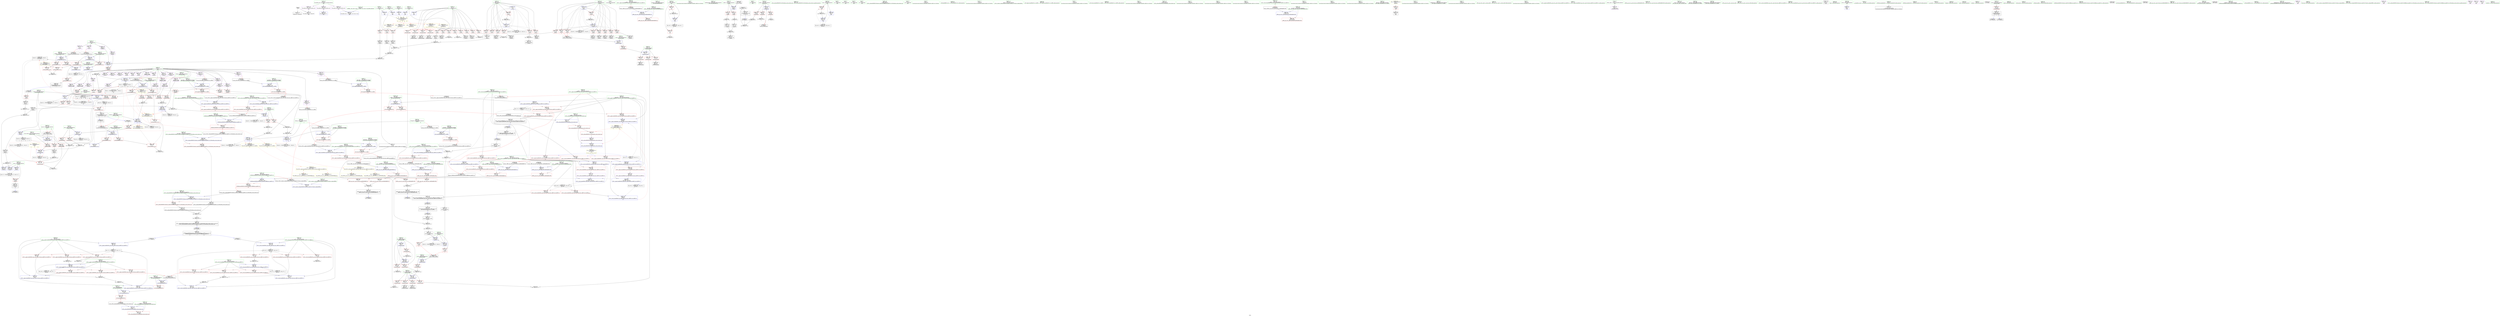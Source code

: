 digraph "SVFG" {
	label="SVFG";

	Node0x55d5a1668ad0 [shape=record,color=grey,label="{NodeID: 0\nNullPtr}"];
	Node0x55d5a1668ad0 -> Node0x55d5a1696240[style=solid];
	Node0x55d5a1668ad0 -> Node0x55d5a1699680[style=solid];
	Node0x55d5a171ba60 [shape=record,color=black,label="{NodeID: 941\n425 = PHI(314, )\n1st arg _ZSt3minIxERKT_S2_S2_ }"];
	Node0x55d5a171ba60 -> Node0x55d5a169b320[style=solid];
	Node0x55d5a169bf50 [shape=record,color=blue,label="{NodeID: 443\n564\<--557\n__val.addr\<--__val\n_ZSt13__upper_boundIPxxN9__gnu_cxx5__ops14_Val_less_iterEET_S4_S4_RKT0_T1_\n}"];
	Node0x55d5a169bf50 -> Node0x55d5a16a2870[style=dashed];
	Node0x55d5a169f3a0 [shape=record,color=red,label="{NodeID: 277\n175\<--174\n\<--arrayidx11\n_Z9check_ansiiRx\n}"];
	Node0x55d5a169f3a0 -> Node0x55d5a16b5f30[style=solid];
	Node0x55d5a1690130 [shape=record,color=green,label="{NodeID: 111\n651\<--652\n__d\<--__d_field_insensitive\n_ZSt7advanceIPxlEvRT_T0_\n}"];
	Node0x55d5a1690130 -> Node0x55d5a16a33d0[style=solid];
	Node0x55d5a1690130 -> Node0x55d5a169c910[style=solid];
	Node0x55d5a16e12a0 [shape=record,color=black,label="{NodeID: 720\nMR_70V_3 = PHI(MR_70V_4, MR_70V_2, )\npts\{427 \}\n}"];
	Node0x55d5a16e12a0 -> Node0x55d5a16a1760[style=dashed];
	Node0x55d5a1699180 [shape=record,color=blue,label="{NodeID: 388\n13\<--9\nq\<--\nGlob }"];
	Node0x55d5a1699180 -> Node0x55d5a16e4990[style=dashed];
	Node0x55d5a1694630 [shape=record,color=purple,label="{NodeID: 222\n819\<--39\nllvm.global_ctors_0\<--llvm.global_ctors\nGlob }"];
	Node0x55d5a1694630 -> Node0x55d5a1699480[style=solid];
	Node0x55d5a1690b40 [shape=record,color=green,label="{NodeID: 56\n243\<--244\nretval\<--retval_field_insensitive\n_Z5solvev\n}"];
	Node0x55d5a1690b40 -> Node0x55d5a169fd60[style=solid];
	Node0x55d5a1690b40 -> Node0x55d5a169a550[style=solid];
	Node0x55d5a1690b40 -> Node0x55d5a169a960[style=solid];
	Node0x55d5a1690b40 -> Node0x55d5a169b180[style=solid];
	Node0x55d5a16b9fb0 [shape=record,color=grey,label="{NodeID: 665\n192 = cmp(189, 191, )\n}"];
	Node0x55d5a16a2120 [shape=record,color=red,label="{NodeID: 333\n494\<--483\n\<--__val.addr\n_ZSt11lower_boundIPxxET_S1_S1_RKT0_\n|{<s0>15}}"];
	Node0x55d5a16a2120:s0 -> Node0x55d5a171c5a0[style=solid,color=red];
	Node0x55d5a1697990 [shape=record,color=black,label="{NodeID: 167\n329\<--328\nidxprom21\<--\n_Z5solvev\n}"];
	Node0x55d5a168c110 [shape=record,color=green,label="{NodeID: 1\n7\<--1\n__dso_handle\<--dummyObj\nGlob }"];
	Node0x55d5a171bba0 [shape=record,color=black,label="{NodeID: 942\n670 = PHI(558, )\n0th arg _ZNK9__gnu_cxx5__ops14_Val_less_iterclIKxPxEEbRT_T0_ }"];
	Node0x55d5a171bba0 -> Node0x55d5a169c9e0[style=solid];
	Node0x55d5a16a5280 [shape=record,color=yellow,style=double,label="{NodeID: 776\n39V_1 = ENCHI(MR_39V_0)\npts\{27 127 \}\nFun[_ZSt3maxIxERKT_S2_S2_]}"];
	Node0x55d5a16a5280 -> Node0x55d5a169fbc0[style=dashed];
	Node0x55d5a16a5280 -> Node0x55d5a169fc90[style=dashed];
	Node0x55d5a169c020 [shape=record,color=blue,label="{NodeID: 444\n566\<--577\n__len\<--call\n_ZSt13__upper_boundIPxxN9__gnu_cxx5__ops14_Val_less_iterEET_S4_S4_RKT0_T1_\n}"];
	Node0x55d5a169c020 -> Node0x55d5a16e03a0[style=dashed];
	Node0x55d5a169f470 [shape=record,color=red,label="{NodeID: 278\n182\<--181\n\<--call13\n_Z9check_ansiiRx\n}"];
	Node0x55d5a169f470 -> Node0x55d5a1699fa0[style=solid];
	Node0x55d5a1690200 [shape=record,color=green,label="{NodeID: 112\n653\<--654\nagg.tmp\<--agg.tmp_field_insensitive\n_ZSt7advanceIPxlEvRT_T0_\n}"];
	Node0x55d5a1699280 [shape=record,color=blue,label="{NodeID: 389\n15\<--9\nr\<--\nGlob }"];
	Node0x55d5a1699280 -> Node0x55d5a16e4990[style=dashed];
	Node0x55d5a1694730 [shape=record,color=purple,label="{NodeID: 223\n820\<--39\nllvm.global_ctors_1\<--llvm.global_ctors\nGlob }"];
	Node0x55d5a1694730 -> Node0x55d5a1699580[style=solid];
	Node0x55d5a1690c10 [shape=record,color=green,label="{NodeID: 57\n245\<--246\ni\<--i_field_insensitive\n_Z5solvev\n}"];
	Node0x55d5a1690c10 -> Node0x55d5a169fe30[style=solid];
	Node0x55d5a1690c10 -> Node0x55d5a169ff00[style=solid];
	Node0x55d5a1690c10 -> Node0x55d5a169ffd0[style=solid];
	Node0x55d5a1690c10 -> Node0x55d5a16a00a0[style=solid];
	Node0x55d5a1690c10 -> Node0x55d5a16a0170[style=solid];
	Node0x55d5a1690c10 -> Node0x55d5a16a0240[style=solid];
	Node0x55d5a1690c10 -> Node0x55d5a16a0310[style=solid];
	Node0x55d5a1690c10 -> Node0x55d5a169a620[style=solid];
	Node0x55d5a1690c10 -> Node0x55d5a169a890[style=solid];
	Node0x55d5a16ba130 [shape=record,color=grey,label="{NodeID: 666\n759 = cmp(758, 334, )\n}"];
	Node0x55d5a16a21f0 [shape=record,color=red,label="{NodeID: 334\n524\<--507\n\<--t\nmain\n}"];
	Node0x55d5a16a21f0 -> Node0x55d5a16b96b0[style=solid];
	Node0x55d5a1697a60 [shape=record,color=black,label="{NodeID: 168\n343\<--342\nidxprom27\<--\n_Z5solvev\n}"];
	Node0x55d5a168c1a0 [shape=record,color=green,label="{NodeID: 2\n9\<--1\n\<--dummyObj\nCan only get source location for instruction, argument, global var or function.}"];
	Node0x55d5a171bce0 [shape=record,color=black,label="{NodeID: 943\n671 = PHI(595, )\n1st arg _ZNK9__gnu_cxx5__ops14_Val_less_iterclIKxPxEEbRT_T0_ }"];
	Node0x55d5a171bce0 -> Node0x55d5a169cab0[style=solid];
	Node0x55d5a169c0f0 [shape=record,color=blue,label="{NodeID: 445\n568\<--586\n__half\<--shr\n_ZSt13__upper_boundIPxxN9__gnu_cxx5__ops14_Val_less_iterEET_S4_S4_RKT0_T1_\n}"];
	Node0x55d5a169c0f0 -> Node0x55d5a16a2bb0[style=dashed];
	Node0x55d5a169c0f0 -> Node0x55d5a16a2c80[style=dashed];
	Node0x55d5a169c0f0 -> Node0x55d5a16a2d50[style=dashed];
	Node0x55d5a169c0f0 -> Node0x55d5a16e08a0[style=dashed];
	Node0x55d5a169f540 [shape=record,color=red,label="{NodeID: 279\n187\<--186\n\<--arrayidx15\n_Z9check_ansiiRx\n}"];
	Node0x55d5a169f540 -> Node0x55d5a16b7730[style=solid];
	Node0x55d5a16902d0 [shape=record,color=green,label="{NodeID: 113\n655\<--656\nundef.agg.tmp\<--undef.agg.tmp_field_insensitive\n_ZSt7advanceIPxlEvRT_T0_\n}"];
	Node0x55d5a1699380 [shape=record,color=blue,label="{NodeID: 390\n17\<--9\ns\<--\nGlob }"];
	Node0x55d5a1699380 -> Node0x55d5a16e4990[style=dashed];
	Node0x55d5a1694830 [shape=record,color=purple,label="{NodeID: 224\n821\<--39\nllvm.global_ctors_2\<--llvm.global_ctors\nGlob }"];
	Node0x55d5a1694830 -> Node0x55d5a1699680[style=solid];
	Node0x55d5a1690ce0 [shape=record,color=green,label="{NodeID: 58\n247\<--248\ntot\<--tot_field_insensitive\n_Z5solvev\n}"];
	Node0x55d5a1690ce0 -> Node0x55d5a16a03e0[style=solid];
	Node0x55d5a1690ce0 -> Node0x55d5a16a04b0[style=solid];
	Node0x55d5a1690ce0 -> Node0x55d5a169aa30[style=solid];
	Node0x55d5a16ba2b0 [shape=record,color=grey,label="{NodeID: 667\n74 = cmp(73, 75, )\n}"];
	Node0x55d5a16ba2b0 -> Node0x55d5a1696610[style=solid];
	Node0x55d5a16a22c0 [shape=record,color=red,label="{NodeID: 335\n538\<--507\n\<--t\nmain\n}"];
	Node0x55d5a16a22c0 -> Node0x55d5a16b51b0[style=solid];
	Node0x55d5a1697b30 [shape=record,color=black,label="{NodeID: 169\n349\<--348\nidx.ext\<--\n_Z5solvev\n}"];
	Node0x55d5a168c450 [shape=record,color=green,label="{NodeID: 3\n28\<--1\n.str\<--dummyObj\nGlob }"];
	Node0x55d5a171be20 [shape=record,color=black,label="{NodeID: 944\n672 = PHI(596, )\n2nd arg _ZNK9__gnu_cxx5__ops14_Val_less_iterclIKxPxEEbRT_T0_ }"];
	Node0x55d5a171be20 -> Node0x55d5a169cb80[style=solid];
	Node0x55d5a0f891d0 [shape=record,color=black,label="{NodeID: 612\n102 = PHI(9, 100, )\n}"];
	Node0x55d5a0f891d0 -> Node0x55d5a1696880[style=solid];
	Node0x55d5a169c1c0 [shape=record,color=blue,label="{NodeID: 446\n570\<--589\n__middle\<--\n_ZSt13__upper_boundIPxxN9__gnu_cxx5__ops14_Val_less_iterEET_S4_S4_RKT0_T1_\n|{<s0>22}}"];
	Node0x55d5a169c1c0:s0 -> Node0x55d5a16a7c90[style=dashed,color=red];
	Node0x55d5a169f610 [shape=record,color=red,label="{NodeID: 280\n191\<--190\n\<--\n_Z9check_ansiiRx\n}"];
	Node0x55d5a169f610 -> Node0x55d5a16b9fb0[style=solid];
	Node0x55d5a16903a0 [shape=record,color=green,label="{NodeID: 114\n666\<--667\n_ZSt9__advanceIPxlEvRT_T0_St26random_access_iterator_tag\<--_ZSt9__advanceIPxlEvRT_T0_St26random_access_iterator_tag_field_insensitive\n}"];
	Node0x55d5a1699480 [shape=record,color=blue,label="{NodeID: 391\n819\<--40\nllvm.global_ctors_0\<--\nGlob }"];
	Node0x55d5a1694930 [shape=record,color=purple,label="{NodeID: 225\n607\<--606\nincdec.ptr\<--\n_ZSt13__upper_boundIPxxN9__gnu_cxx5__ops14_Val_less_iterEET_S4_S4_RKT0_T1_\n}"];
	Node0x55d5a1694930 -> Node0x55d5a169c430[style=solid];
	Node0x55d5a1690db0 [shape=record,color=green,label="{NodeID: 59\n249\<--250\nmax_ch\<--max_ch_field_insensitive\n_Z5solvev\n|{|<s2>9|<s3>11}}"];
	Node0x55d5a1690db0 -> Node0x55d5a16a0580[style=solid];
	Node0x55d5a1690db0 -> Node0x55d5a169ab00[style=solid];
	Node0x55d5a1690db0:s2 -> Node0x55d5a171d7b0[style=solid,color=red];
	Node0x55d5a1690db0:s3 -> Node0x55d5a171d7b0[style=solid,color=red];
	Node0x55d5a16ba430 [shape=record,color=grey,label="{NodeID: 668\n78 = cmp(77, 79, )\n}"];
	Node0x55d5a16ba430 -> Node0x55d5a16966e0[style=solid];
	Node0x55d5a16a2390 [shape=record,color=red,label="{NodeID: 336\n529\<--509\n\<--Case\nmain\n}"];
	Node0x55d5a16a2390 -> Node0x55d5a16b54b0[style=solid];
	Node0x55d5a1697c00 [shape=record,color=black,label="{NodeID: 170\n354\<--353\nidx.ext30\<--\n_Z5solvev\n}"];
	Node0x55d5a168c4e0 [shape=record,color=green,label="{NodeID: 4\n30\<--1\n.str.1\<--dummyObj\nGlob }"];
	Node0x55d5a171bf60 [shape=record,color=black,label="{NodeID: 945\n555 = PHI(465, )\n0th arg _ZSt13__upper_boundIPxxN9__gnu_cxx5__ops14_Val_less_iterEET_S4_S4_RKT0_T1_ }"];
	Node0x55d5a171bf60 -> Node0x55d5a169bdb0[style=solid];
	Node0x55d5a16b51b0 [shape=record,color=grey,label="{NodeID: 613\n539 = Binary(538, 540, )\n}"];
	Node0x55d5a16b51b0 -> Node0x55d5a169bce0[style=solid];
	Node0x55d5a169c290 [shape=record,color=blue,label="{NodeID: 447\n566\<--601\n__len\<--\n_ZSt13__upper_boundIPxxN9__gnu_cxx5__ops14_Val_less_iterEET_S4_S4_RKT0_T1_\n}"];
	Node0x55d5a169c290 -> Node0x55d5a16e03a0[style=dashed];
	Node0x55d5a169f6e0 [shape=record,color=red,label="{NodeID: 281\n197\<--196\n\<--arrayidx20\n_Z9check_ansiiRx\n}"];
	Node0x55d5a169f6e0 -> Node0x55d5a16b6e30[style=solid];
	Node0x55d5a1694e60 [shape=record,color=green,label="{NodeID: 115\n673\<--674\nthis.addr\<--this.addr_field_insensitive\n_ZNK9__gnu_cxx5__ops14_Val_less_iterclIKxPxEEbRT_T0_\n}"];
	Node0x55d5a1694e60 -> Node0x55d5a16a34a0[style=solid];
	Node0x55d5a1694e60 -> Node0x55d5a169c9e0[style=solid];
	Node0x55d5a1699580 [shape=record,color=blue,label="{NodeID: 392\n820\<--41\nllvm.global_ctors_1\<--_GLOBAL__sub_I_isea_0_0.cpp\nGlob }"];
	Node0x55d5a1694a00 [shape=record,color=purple,label="{NodeID: 226\n777\<--776\nincdec.ptr\<--\n_ZSt13__lower_boundIPxxN9__gnu_cxx5__ops14_Iter_less_valEET_S4_S4_RKT0_T1_\n}"];
	Node0x55d5a1694a00 -> Node0x55d5a16ad3a0[style=solid];
	Node0x55d5a1690e80 [shape=record,color=green,label="{NodeID: 60\n251\<--252\ni23\<--i23_field_insensitive\n_Z5solvev\n}"];
	Node0x55d5a1690e80 -> Node0x55d5a16a0650[style=solid];
	Node0x55d5a1690e80 -> Node0x55d5a16a0720[style=solid];
	Node0x55d5a1690e80 -> Node0x55d5a16a07f0[style=solid];
	Node0x55d5a1690e80 -> Node0x55d5a16a08c0[style=solid];
	Node0x55d5a1690e80 -> Node0x55d5a16a0990[style=solid];
	Node0x55d5a1690e80 -> Node0x55d5a16a0a60[style=solid];
	Node0x55d5a1690e80 -> Node0x55d5a16a0b30[style=solid];
	Node0x55d5a1690e80 -> Node0x55d5a16a0c00[style=solid];
	Node0x55d5a1690e80 -> Node0x55d5a16a0cd0[style=solid];
	Node0x55d5a1690e80 -> Node0x55d5a169abd0[style=solid];
	Node0x55d5a1690e80 -> Node0x55d5a169b0b0[style=solid];
	Node0x55d5a16ba5b0 [shape=record,color=grey,label="{NodeID: 669\n583 = cmp(582, 334, )\n}"];
	Node0x55d5a16a2460 [shape=record,color=red,label="{NodeID: 337\n575\<--560\n\<--__first.addr\n_ZSt13__upper_boundIPxxN9__gnu_cxx5__ops14_Val_less_iterEET_S4_S4_RKT0_T1_\n|{<s0>21}}"];
	Node0x55d5a16a2460:s0 -> Node0x55d5a171d930[style=solid,color=red];
	Node0x55d5a1697cd0 [shape=record,color=black,label="{NodeID: 171\n359\<--358\nidxprom33\<--\n_Z5solvev\n}"];
	Node0x55d5a168c570 [shape=record,color=green,label="{NodeID: 5\n32\<--1\nstdout\<--dummyObj\nGlob }"];
	Node0x55d5a171c0a0 [shape=record,color=black,label="{NodeID: 946\n556 = PHI(466, )\n1st arg _ZSt13__upper_boundIPxxN9__gnu_cxx5__ops14_Val_less_iterEET_S4_S4_RKT0_T1_ }"];
	Node0x55d5a171c0a0 -> Node0x55d5a169be80[style=solid];
	Node0x55d5a16d5660 [shape=record,color=yellow,style=double,label="{NodeID: 780\n91V_1 = ENCHI(MR_91V_0)\npts\{27 260 \}\nFun[_ZSt11lower_boundIPxxET_S1_S1_RKT0_]|{<s0>15}}"];
	Node0x55d5a16d5660:s0 -> Node0x55d5a16e43c0[style=dashed,color=red];
	Node0x55d5a16b5330 [shape=record,color=grey,label="{NodeID: 614\n325 = Binary(320, 324, )\n}"];
	Node0x55d5a16b5330 -> Node0x55d5a169a960[style=solid];
	Node0x55d5a169c360 [shape=record,color=blue,label="{NodeID: 448\n560\<--604\n__first.addr\<--\n_ZSt13__upper_boundIPxxN9__gnu_cxx5__ops14_Val_less_iterEET_S4_S4_RKT0_T1_\n}"];
	Node0x55d5a169c360 -> Node0x55d5a16a2600[style=dashed];
	Node0x55d5a169c360 -> Node0x55d5a169c430[style=dashed];
	Node0x55d5a169f7b0 [shape=record,color=red,label="{NodeID: 282\n237\<--217\n\<--retval\n_ZSt3maxIxERKT_S2_S2_\n}"];
	Node0x55d5a169f7b0 -> Node0x55d5a1696fd0[style=solid];
	Node0x55d5a1694f30 [shape=record,color=green,label="{NodeID: 116\n675\<--676\n__val.addr\<--__val.addr_field_insensitive\n_ZNK9__gnu_cxx5__ops14_Val_less_iterclIKxPxEEbRT_T0_\n}"];
	Node0x55d5a1694f30 -> Node0x55d5a16a3570[style=solid];
	Node0x55d5a1694f30 -> Node0x55d5a169cab0[style=solid];
	Node0x55d5a16e2430 [shape=record,color=yellow,style=double,label="{NodeID: 725\n68V_1 = ENCHI(MR_68V_0)\npts\{220000 \}\nFun[_ZSt3minIxERKT_S2_S2_]}"];
	Node0x55d5a16e2430 -> Node0x55d5a16a1b70[style=dashed];
	Node0x55d5a16e2430 -> Node0x55d5a16a1c40[style=dashed];
	Node0x55d5a1699680 [shape=record,color=blue, style = dotted,label="{NodeID: 393\n821\<--3\nllvm.global_ctors_2\<--dummyVal\nGlob }"];
	Node0x55d5a1694ad0 [shape=record,color=purple,label="{NodeID: 227\n351\<--23\nadd.ptr\<--sum\n_Z5solvev\n}"];
	Node0x55d5a1690f50 [shape=record,color=green,label="{NodeID: 61\n253\<--254\nleft\<--left_field_insensitive\n_Z5solvev\n}"];
	Node0x55d5a1690f50 -> Node0x55d5a16a0da0[style=solid];
	Node0x55d5a1690f50 -> Node0x55d5a16a0e70[style=solid];
	Node0x55d5a1690f50 -> Node0x55d5a169aca0[style=solid];
	Node0x55d5a16ba730 [shape=record,color=grey,label="{NodeID: 670\n271 = cmp(269, 270, )\n}"];
	Node0x55d5a16a2530 [shape=record,color=red,label="{NodeID: 338\n589\<--560\n\<--__first.addr\n_ZSt13__upper_boundIPxxN9__gnu_cxx5__ops14_Val_less_iterEET_S4_S4_RKT0_T1_\n}"];
	Node0x55d5a16a2530 -> Node0x55d5a169c1c0[style=solid];
	Node0x55d5a1697da0 [shape=record,color=black,label="{NodeID: 172\n370\<--367\nsub.ptr.lhs.cast\<--call37\n_Z5solvev\n}"];
	Node0x55d5a1697da0 -> Node0x55d5a16b6530[style=solid];
	Node0x55d5a168c600 [shape=record,color=green,label="{NodeID: 6\n33\<--1\n.str.2\<--dummyObj\nGlob }"];
	Node0x55d5a171c1e0 [shape=record,color=black,label="{NodeID: 947\n557 = PHI(467, )\n2nd arg _ZSt13__upper_boundIPxxN9__gnu_cxx5__ops14_Val_less_iterEET_S4_S4_RKT0_T1_ }"];
	Node0x55d5a171c1e0 -> Node0x55d5a169bf50[style=solid];
	Node0x55d5a16b54b0 [shape=record,color=grey,label="{NodeID: 615\n530 = Binary(529, 96, )\n}"];
	Node0x55d5a16b54b0 -> Node0x55d5a169bc10[style=solid];
	Node0x55d5a169c430 [shape=record,color=blue,label="{NodeID: 449\n560\<--607\n__first.addr\<--incdec.ptr\n_ZSt13__upper_boundIPxxN9__gnu_cxx5__ops14_Val_less_iterEET_S4_S4_RKT0_T1_\n}"];
	Node0x55d5a169c430 -> Node0x55d5a16dfea0[style=dashed];
	Node0x55d5a169f880 [shape=record,color=red,label="{NodeID: 283\n225\<--219\n\<--__a.addr\n_ZSt3maxIxERKT_S2_S2_\n}"];
	Node0x55d5a169f880 -> Node0x55d5a169fbc0[style=solid];
	Node0x55d5a1695000 [shape=record,color=green,label="{NodeID: 117\n677\<--678\n__it.addr\<--__it.addr_field_insensitive\n_ZNK9__gnu_cxx5__ops14_Val_less_iterclIKxPxEEbRT_T0_\n}"];
	Node0x55d5a1695000 -> Node0x55d5a16a3640[style=solid];
	Node0x55d5a1695000 -> Node0x55d5a169cb80[style=solid];
	Node0x55d5a16e2510 [shape=record,color=yellow,style=double,label="{NodeID: 726\n8V_1 = ENCHI(MR_8V_0)\npts\{27 \}\nFun[_ZNK9__gnu_cxx5__ops14_Val_less_iterclIKxPxEEbRT_T0_]}"];
	Node0x55d5a16e2510 -> Node0x55d5a16a37e0[style=dashed];
	Node0x55d5a1699780 [shape=record,color=blue,label="{NodeID: 394\n70\<--69\nx.addr\<--x\n_Z3sgnd\n}"];
	Node0x55d5a1699780 -> Node0x55d5a169df50[style=dashed];
	Node0x55d5a1699780 -> Node0x55d5a169e020[style=dashed];
	Node0x55d5a1694ba0 [shape=record,color=purple,label="{NodeID: 228\n352\<--23\nadd.ptr29\<--sum\n_Z5solvev\n|{<s0>8}}"];
	Node0x55d5a1694ba0:s0 -> Node0x55d5a171e400[style=solid,color=red];
	Node0x55d5a1691020 [shape=record,color=green,label="{NodeID: 62\n255\<--256\nid\<--id_field_insensitive\n_Z5solvev\n}"];
	Node0x55d5a1691020 -> Node0x55d5a16a0f40[style=solid];
	Node0x55d5a1691020 -> Node0x55d5a16a1010[style=solid];
	Node0x55d5a1691020 -> Node0x55d5a169ae40[style=solid];
	Node0x55d5a1691020 -> Node0x55d5a169afe0[style=solid];
	Node0x55d5a16ba8b0 [shape=record,color=grey,label="{NodeID: 671\n91 = cmp(90, 9, )\n}"];
	Node0x55d5a16a2600 [shape=record,color=red,label="{NodeID: 339\n606\<--560\n\<--__first.addr\n_ZSt13__upper_boundIPxxN9__gnu_cxx5__ops14_Val_less_iterEET_S4_S4_RKT0_T1_\n}"];
	Node0x55d5a16a2600 -> Node0x55d5a1694930[style=solid];
	Node0x55d5a1697e70 [shape=record,color=black,label="{NodeID: 173\n374\<--372\nconv38\<--sub.ptr.div\n_Z5solvev\n}"];
	Node0x55d5a1697e70 -> Node0x55d5a169ae40[style=solid];
	Node0x55d5a168ce40 [shape=record,color=green,label="{NodeID: 7\n35\<--1\n.str.3\<--dummyObj\nGlob }"];
	Node0x55d5a171c320 [shape=record,color=black,label="{NodeID: 948\n733 = PHI(492, )\n0th arg _ZSt13__lower_boundIPxxN9__gnu_cxx5__ops14_Iter_less_valEET_S4_S4_RKT0_T1_ }"];
	Node0x55d5a171c320 -> Node0x55d5a16acdf0[style=solid];
	Node0x55d5a16b5630 [shape=record,color=grey,label="{NodeID: 616\n144 = Binary(142, 143, )\n}"];
	Node0x55d5a16b5630 -> Node0x55d5a1699d30[style=solid];
	Node0x55d5a169c500 [shape=record,color=blue,label="{NodeID: 450\n566\<--612\n__len\<--sub2\n_ZSt13__upper_boundIPxxN9__gnu_cxx5__ops14_Val_less_iterEET_S4_S4_RKT0_T1_\n}"];
	Node0x55d5a169c500 -> Node0x55d5a16e03a0[style=dashed];
	Node0x55d5a169f950 [shape=record,color=red,label="{NodeID: 284\n234\<--219\n\<--__a.addr\n_ZSt3maxIxERKT_S2_S2_\n}"];
	Node0x55d5a169f950 -> Node0x55d5a169a480[style=solid];
	Node0x55d5a16950d0 [shape=record,color=green,label="{NodeID: 118\n692\<--693\n\<--field_insensitive\n_ZSt10__distanceIPxENSt15iterator_traitsIT_E15difference_typeES2_S2_St26random_access_iterator_tag\n}"];
	Node0x55d5a16e2620 [shape=record,color=yellow,style=double,label="{NodeID: 727\n64V_1 = ENCHI(MR_64V_0)\npts\{258 \}\nFun[_ZNK9__gnu_cxx5__ops14_Val_less_iterclIKxPxEEbRT_T0_]}"];
	Node0x55d5a16e2620 -> Node0x55d5a16a3710[style=dashed];
	Node0x55d5a1699850 [shape=record,color=blue,label="{NodeID: 395\n87\<--86\nx.addr\<--x\n_Z9count_biti\n}"];
	Node0x55d5a1699850 -> Node0x55d5a169e0f0[style=dashed];
	Node0x55d5a1699850 -> Node0x55d5a169e1c0[style=dashed];
	Node0x55d5a1699850 -> Node0x55d5a169e290[style=dashed];
	Node0x55d5a1694c70 [shape=record,color=purple,label="{NodeID: 229\n356\<--23\nadd.ptr31\<--sum\n_Z5solvev\n}"];
	Node0x55d5a16910f0 [shape=record,color=green,label="{NodeID: 63\n257\<--258\nref.tmp\<--ref.tmp_field_insensitive\n_Z5solvev\n|{|<s1>8}}"];
	Node0x55d5a16910f0 -> Node0x55d5a169ad70[style=solid];
	Node0x55d5a16910f0:s1 -> Node0x55d5a171e620[style=solid,color=red];
	Node0x55d5a16d1e70 [shape=record,color=black,label="{NodeID: 672\nMR_149V_3 = PHI(MR_149V_6, MR_149V_2, )\npts\{739 \}\n}"];
	Node0x55d5a16d1e70 -> Node0x55d5a16a3d90[style=dashed];
	Node0x55d5a16d1e70 -> Node0x55d5a16a3f30[style=dashed];
	Node0x55d5a16d1e70 -> Node0x55d5a16ad2d0[style=dashed];
	Node0x55d5a16d1e70 -> Node0x55d5a16d1e70[style=dashed];
	Node0x55d5a16a26d0 [shape=record,color=red,label="{NodeID: 340\n616\<--560\n\<--__first.addr\n_ZSt13__upper_boundIPxxN9__gnu_cxx5__ops14_Val_less_iterEET_S4_S4_RKT0_T1_\n}"];
	Node0x55d5a16a26d0 -> Node0x55d5a1698900[style=solid];
	Node0x55d5a1697f40 [shape=record,color=black,label="{NodeID: 174\n380\<--379\nidx.ext40\<--\n_Z5solvev\n}"];
	Node0x55d5a168ced0 [shape=record,color=green,label="{NodeID: 8\n37\<--1\n.str.4\<--dummyObj\nGlob }"];
	Node0x55d5a171c460 [shape=record,color=black,label="{NodeID: 949\n734 = PHI(493, )\n1st arg _ZSt13__lower_boundIPxxN9__gnu_cxx5__ops14_Iter_less_valEET_S4_S4_RKT0_T1_ }"];
	Node0x55d5a171c460 -> Node0x55d5a16acec0[style=solid];
	Node0x55d5a16d5990 [shape=record,color=yellow,style=double,label="{NodeID: 783\n8V_1 = ENCHI(MR_8V_0)\npts\{27 \}\nFun[_Z9check_ansiiRx]|{|<s7>4|<s8>5}}"];
	Node0x55d5a16d5990 -> Node0x55d5a169f130[style=dashed];
	Node0x55d5a16d5990 -> Node0x55d5a169f200[style=dashed];
	Node0x55d5a16d5990 -> Node0x55d5a169f2d0[style=dashed];
	Node0x55d5a16d5990 -> Node0x55d5a169f3a0[style=dashed];
	Node0x55d5a16d5990 -> Node0x55d5a169f470[style=dashed];
	Node0x55d5a16d5990 -> Node0x55d5a169f540[style=dashed];
	Node0x55d5a16d5990 -> Node0x55d5a169f6e0[style=dashed];
	Node0x55d5a16d5990:s7 -> Node0x55d5a16a5280[style=dashed,color=red];
	Node0x55d5a16d5990:s8 -> Node0x55d5a16a5280[style=dashed,color=red];
	Node0x55d5a16b57b0 [shape=record,color=grey,label="{NodeID: 617\n320 = Binary(321, 319, )\n}"];
	Node0x55d5a16b57b0 -> Node0x55d5a16b5330[style=solid];
	Node0x55d5a169c5d0 [shape=record,color=blue,label="{NodeID: 451\n625\<--623\n__first.addr\<--__first\n_ZSt8distanceIPxENSt15iterator_traitsIT_E15difference_typeES2_S2_\n}"];
	Node0x55d5a169c5d0 -> Node0x55d5a16a2fc0[style=dashed];
	Node0x55d5a169fa20 [shape=record,color=red,label="{NodeID: 285\n227\<--221\n\<--__b.addr\n_ZSt3maxIxERKT_S2_S2_\n}"];
	Node0x55d5a169fa20 -> Node0x55d5a169fc90[style=solid];
	Node0x55d5a16951a0 [shape=record,color=green,label="{NodeID: 119\n694\<--695\n__first.addr\<--__first.addr_field_insensitive\n_ZSt10__distanceIPxENSt15iterator_traitsIT_E15difference_typeES2_S2_St26random_access_iterator_tag\n}"];
	Node0x55d5a16951a0 -> Node0x55d5a16a38b0[style=solid];
	Node0x55d5a16951a0 -> Node0x55d5a169cc50[style=solid];
	Node0x55d5a1699920 [shape=record,color=blue,label="{NodeID: 396\n112\<--107\nx.addr\<--x\n_Z9check_ansiiRx\n}"];
	Node0x55d5a1699920 -> Node0x55d5a169e430[style=dashed];
	Node0x55d5a1694d40 [shape=record,color=purple,label="{NodeID: 230\n357\<--23\nadd.ptr32\<--sum\n_Z5solvev\n|{<s0>8}}"];
	Node0x55d5a1694d40:s0 -> Node0x55d5a171e510[style=solid,color=red];
	Node0x55d5a16911c0 [shape=record,color=green,label="{NodeID: 64\n259\<--260\nref.tmp46\<--ref.tmp46_field_insensitive\n_Z5solvev\n|{|<s1>10}}"];
	Node0x55d5a16911c0 -> Node0x55d5a169af10[style=solid];
	Node0x55d5a16911c0:s1 -> Node0x55d5a171d190[style=solid,color=red];
	Node0x55d5a16d1f60 [shape=record,color=black,label="{NodeID: 673\nMR_155V_3 = PHI(MR_155V_5, MR_155V_2, )\npts\{745 \}\n}"];
	Node0x55d5a16d1f60 -> Node0x55d5a16a41a0[style=dashed];
	Node0x55d5a16d1f60 -> Node0x55d5a16a4270[style=dashed];
	Node0x55d5a16d1f60 -> Node0x55d5a16a4340[style=dashed];
	Node0x55d5a16d1f60 -> Node0x55d5a16ad470[style=dashed];
	Node0x55d5a16d1f60 -> Node0x55d5a16ad540[style=dashed];
	Node0x55d5a16a27a0 [shape=record,color=red,label="{NodeID: 341\n576\<--562\n\<--__last.addr\n_ZSt13__upper_boundIPxxN9__gnu_cxx5__ops14_Val_less_iterEET_S4_S4_RKT0_T1_\n|{<s0>21}}"];
	Node0x55d5a16a27a0:s0 -> Node0x55d5a171dab0[style=solid,color=red];
	Node0x55d5a1698010 [shape=record,color=black,label="{NodeID: 175\n385\<--384\nidx.ext43\<--\n_Z5solvev\n}"];
	Node0x55d5a168cf60 [shape=record,color=green,label="{NodeID: 9\n40\<--1\n\<--dummyObj\nCan only get source location for instruction, argument, global var or function.}"];
	Node0x55d5a171c5a0 [shape=record,color=black,label="{NodeID: 950\n735 = PHI(494, )\n2nd arg _ZSt13__lower_boundIPxxN9__gnu_cxx5__ops14_Iter_less_valEET_S4_S4_RKT0_T1_ }"];
	Node0x55d5a171c5a0 -> Node0x55d5a16acf90[style=solid];
	Node0x55d5a16b5930 [shape=record,color=grey,label="{NodeID: 618\n307 = Binary(306, 96, )\n}"];
	Node0x55d5a16b5930 -> Node0x55d5a169a890[style=solid];
	Node0x55d5a169c6a0 [shape=record,color=blue,label="{NodeID: 452\n627\<--624\n__last.addr\<--__last\n_ZSt8distanceIPxENSt15iterator_traitsIT_E15difference_typeES2_S2_\n}"];
	Node0x55d5a169c6a0 -> Node0x55d5a16a3090[style=dashed];
	Node0x55d5a169faf0 [shape=record,color=red,label="{NodeID: 286\n231\<--221\n\<--__b.addr\n_ZSt3maxIxERKT_S2_S2_\n}"];
	Node0x55d5a169faf0 -> Node0x55d5a169a3b0[style=solid];
	Node0x55d5a1695270 [shape=record,color=green,label="{NodeID: 120\n696\<--697\n__last.addr\<--__last.addr_field_insensitive\n_ZSt10__distanceIPxENSt15iterator_traitsIT_E15difference_typeES2_S2_St26random_access_iterator_tag\n}"];
	Node0x55d5a1695270 -> Node0x55d5a16a3980[style=solid];
	Node0x55d5a1695270 -> Node0x55d5a169cd20[style=solid];
	Node0x55d5a16999f0 [shape=record,color=blue,label="{NodeID: 397\n114\<--108\ny.addr\<--y\n_Z9check_ansiiRx\n}"];
	Node0x55d5a16999f0 -> Node0x55d5a169e500[style=dashed];
	Node0x55d5a169ce40 [shape=record,color=purple,label="{NodeID: 231\n382\<--23\nadd.ptr41\<--sum\n_Z5solvev\n}"];
	Node0x55d5a1691290 [shape=record,color=green,label="{NodeID: 65\n316\<--317\n_ZSt3minIxERKT_S2_S2_\<--_ZSt3minIxERKT_S2_S2__field_insensitive\n}"];
	Node0x55d5a16d2460 [shape=record,color=black,label="{NodeID: 674\nMR_157V_2 = PHI(MR_157V_3, MR_157V_1, )\npts\{747 \}\n}"];
	Node0x55d5a16d2460 -> Node0x55d5a16ad130[style=dashed];
	Node0x55d5a16a2870 [shape=record,color=red,label="{NodeID: 342\n595\<--564\n\<--__val.addr\n_ZSt13__upper_boundIPxxN9__gnu_cxx5__ops14_Val_less_iterEET_S4_S4_RKT0_T1_\n|{<s0>23}}"];
	Node0x55d5a16a2870:s0 -> Node0x55d5a171bce0[style=solid,color=red];
	Node0x55d5a16980e0 [shape=record,color=black,label="{NodeID: 176\n390\<--389\nidxprom47\<--\n_Z5solvev\n}"];
	Node0x55d5a168cff0 [shape=record,color=green,label="{NodeID: 10\n75\<--1\n\<--dummyObj\nCan only get source location for instruction, argument, global var or function.}"];
	Node0x55d5a171c6e0 [shape=record,color=black,label="{NodeID: 951\n690 = PHI(635, )\n0th arg _ZSt10__distanceIPxENSt15iterator_traitsIT_E15difference_typeES2_S2_St26random_access_iterator_tag }"];
	Node0x55d5a171c6e0 -> Node0x55d5a169cc50[style=solid];
	Node0x55d5a16b5ab0 [shape=record,color=grey,label="{NodeID: 619\n705 = Binary(704, 373, )\n}"];
	Node0x55d5a16b5ab0 -> Node0x55d5a1698d10[style=solid];
	Node0x55d5a169c770 [shape=record,color=blue,label="{NodeID: 453\n647\<--645\n__i.addr\<--__i\n_ZSt7advanceIPxlEvRT_T0_\n}"];
	Node0x55d5a169c770 -> Node0x55d5a16a3160[style=dashed];
	Node0x55d5a169c770 -> Node0x55d5a16a3230[style=dashed];
	Node0x55d5a169fbc0 [shape=record,color=red,label="{NodeID: 287\n226\<--225\n\<--\n_ZSt3maxIxERKT_S2_S2_\n}"];
	Node0x55d5a169fbc0 -> Node0x55d5a16b9b30[style=solid];
	Node0x55d5a1695340 [shape=record,color=green,label="{NodeID: 121\n709\<--710\nretval\<--retval_field_insensitive\n_ZSt19__iterator_categoryIPxENSt15iterator_traitsIT_E17iterator_categoryERKS2_\n}"];
	Node0x55d5a1699ac0 [shape=record,color=blue,label="{NodeID: 398\n116\<--109\nmax_ch.addr\<--max_ch\n_Z9check_ansiiRx\n}"];
	Node0x55d5a1699ac0 -> Node0x55d5a169e5d0[style=dashed];
	Node0x55d5a1699ac0 -> Node0x55d5a169e6a0[style=dashed];
	Node0x55d5a169cf10 [shape=record,color=purple,label="{NodeID: 232\n383\<--23\nadd.ptr42\<--sum\n_Z5solvev\n|{<s0>10}}"];
	Node0x55d5a169cf10:s0 -> Node0x55d5a171cf70[style=solid,color=red];
	Node0x55d5a1691390 [shape=record,color=green,label="{NodeID: 66\n368\<--369\n_ZSt11upper_boundIPxxET_S1_S1_RKT0_\<--_ZSt11upper_boundIPxxET_S1_S1_RKT0__field_insensitive\n}"];
	Node0x55d5a16d2960 [shape=record,color=black,label="{NodeID: 675\nMR_159V_2 = PHI(MR_159V_4, MR_159V_1, )\npts\{749 \}\n}"];
	Node0x55d5a16d2960 -> Node0x55d5a16ad200[style=dashed];
	Node0x55d5a16a2940 [shape=record,color=red,label="{NodeID: 343\n582\<--566\n\<--__len\n_ZSt13__upper_boundIPxxN9__gnu_cxx5__ops14_Val_less_iterEET_S4_S4_RKT0_T1_\n}"];
	Node0x55d5a16a2940 -> Node0x55d5a16ba5b0[style=solid];
	Node0x55d5a16981b0 [shape=record,color=black,label="{NodeID: 177\n400\<--397\nsub.ptr.lhs.cast52\<--call51\n_Z5solvev\n}"];
	Node0x55d5a16981b0 -> Node0x55d5a16b5db0[style=solid];
	Node0x55d5a168d0f0 [shape=record,color=green,label="{NodeID: 11\n79\<--1\n\<--dummyObj\nCan only get source location for instruction, argument, global var or function.}"];
	Node0x55d5a171c820 [shape=record,color=black,label="{NodeID: 952\n691 = PHI(636, )\n1st arg _ZSt10__distanceIPxENSt15iterator_traitsIT_E15difference_typeES2_S2_St26random_access_iterator_tag }"];
	Node0x55d5a171c820 -> Node0x55d5a169cd20[style=solid];
	Node0x55d5a16b5c30 [shape=record,color=grey,label="{NodeID: 620\n704 = Binary(702, 703, )\n}"];
	Node0x55d5a16b5c30 -> Node0x55d5a16b5ab0[style=solid];
	Node0x55d5a169c840 [shape=record,color=blue,label="{NodeID: 454\n649\<--646\n__n.addr\<--__n\n_ZSt7advanceIPxlEvRT_T0_\n}"];
	Node0x55d5a169c840 -> Node0x55d5a16a3300[style=dashed];
	Node0x55d5a169fc90 [shape=record,color=red,label="{NodeID: 288\n228\<--227\n\<--\n_ZSt3maxIxERKT_S2_S2_\n}"];
	Node0x55d5a169fc90 -> Node0x55d5a16b9b30[style=solid];
	Node0x55d5a1695410 [shape=record,color=green,label="{NodeID: 122\n711\<--712\n.addr\<--.addr_field_insensitive\n_ZSt19__iterator_categoryIPxENSt15iterator_traitsIT_E17iterator_categoryERKS2_\n}"];
	Node0x55d5a1695410 -> Node0x55d5a16acab0[style=solid];
	Node0x55d5a1699b90 [shape=record,color=blue,label="{NodeID: 399\n118\<--134\noff\<--\n_Z9check_ansiiRx\n}"];
	Node0x55d5a1699b90 -> Node0x55d5a169e770[style=dashed];
	Node0x55d5a1699b90 -> Node0x55d5a169e840[style=dashed];
	Node0x55d5a1699b90 -> Node0x55d5a169e910[style=dashed];
	Node0x55d5a1699b90 -> Node0x55d5a169a140[style=dashed];
	Node0x55d5a169cfe0 [shape=record,color=purple,label="{NodeID: 233\n387\<--23\nadd.ptr44\<--sum\n_Z5solvev\n}"];
	Node0x55d5a1691490 [shape=record,color=green,label="{NodeID: 67\n398\<--399\n_ZSt11lower_boundIPxxET_S1_S1_RKT0_\<--_ZSt11lower_boundIPxxET_S1_S1_RKT0__field_insensitive\n}"];
	Node0x55d5a16a2a10 [shape=record,color=red,label="{NodeID: 344\n585\<--566\n\<--__len\n_ZSt13__upper_boundIPxxN9__gnu_cxx5__ops14_Val_less_iterEET_S4_S4_RKT0_T1_\n}"];
	Node0x55d5a16a2a10 -> Node0x55d5a16b84b0[style=solid];
	Node0x55d5a1698280 [shape=record,color=black,label="{NodeID: 178\n403\<--402\nconv55\<--sub.ptr.div54\n_Z5solvev\n}"];
	Node0x55d5a1698280 -> Node0x55d5a169afe0[style=solid];
	Node0x55d5a168d1f0 [shape=record,color=green,label="{NodeID: 12\n96\<--1\n\<--dummyObj\nCan only get source location for instruction, argument, global var or function.}"];
	Node0x55d5a171c960 [shape=record,color=black,label="{NodeID: 953\n716 = PHI(661, )\n0th arg _ZSt9__advanceIPxlEvRT_T0_St26random_access_iterator_tag }"];
	Node0x55d5a171c960 -> Node0x55d5a16acb80[style=solid];
	Node0x55d5a16b5db0 [shape=record,color=grey,label="{NodeID: 621\n401 = Binary(400, 24, )\n}"];
	Node0x55d5a16b5db0 -> Node0x55d5a16b7130[style=solid];
	Node0x55d5a169c910 [shape=record,color=blue,label="{NodeID: 455\n651\<--659\n__d\<--\n_ZSt7advanceIPxlEvRT_T0_\n}"];
	Node0x55d5a169c910 -> Node0x55d5a16a33d0[style=dashed];
	Node0x55d5a169fd60 [shape=record,color=red,label="{NodeID: 289\n421\<--243\n\<--retval\n_Z5solvev\n}"];
	Node0x55d5a169fd60 -> Node0x55d5a16984f0[style=solid];
	Node0x55d5a16954e0 [shape=record,color=green,label="{NodeID: 123\n718\<--719\n\<--field_insensitive\n_ZSt9__advanceIPxlEvRT_T0_St26random_access_iterator_tag\n}"];
	Node0x55d5a1699c60 [shape=record,color=blue,label="{NodeID: 400\n120\<--140\nt1\<--\n_Z9check_ansiiRx\n}"];
	Node0x55d5a1699c60 -> Node0x55d5a169e9e0[style=dashed];
	Node0x55d5a1699c60 -> Node0x55d5a169eab0[style=dashed];
	Node0x55d5a1699c60 -> Node0x55d5a169eb80[style=dashed];
	Node0x55d5a1699c60 -> Node0x55d5a1699c60[style=dashed];
	Node0x55d5a169d0b0 [shape=record,color=purple,label="{NodeID: 234\n388\<--23\nadd.ptr45\<--sum\n_Z5solvev\n|{<s0>10}}"];
	Node0x55d5a169d0b0:s0 -> Node0x55d5a171d080[style=solid,color=red];
	Node0x55d5a1691590 [shape=record,color=green,label="{NodeID: 68\n426\<--427\nretval\<--retval_field_insensitive\n_ZSt3minIxERKT_S2_S2_\n}"];
	Node0x55d5a1691590 -> Node0x55d5a16a1760[style=solid];
	Node0x55d5a1691590 -> Node0x55d5a169b3f0[style=solid];
	Node0x55d5a1691590 -> Node0x55d5a169b4c0[style=solid];
	Node0x55d5a16a2ae0 [shape=record,color=red,label="{NodeID: 345\n609\<--566\n\<--__len\n_ZSt13__upper_boundIPxxN9__gnu_cxx5__ops14_Val_less_iterEET_S4_S4_RKT0_T1_\n}"];
	Node0x55d5a16a2ae0 -> Node0x55d5a16b72b0[style=solid];
	Node0x55d5a1698350 [shape=record,color=black,label="{NodeID: 179\n414\<--413\nconv60\<--\n_Z5solvev\n}"];
	Node0x55d5a1698350 -> Node0x55d5a16b8c30[style=solid];
	Node0x55d5a168d2f0 [shape=record,color=green,label="{NodeID: 13\n134\<--1\n\<--dummyObj\nCan only get source location for instruction, argument, global var or function.}"];
	Node0x55d5a171caa0 [shape=record,color=black,label="{NodeID: 954\n717 = PHI(662, )\n1st arg _ZSt9__advanceIPxlEvRT_T0_St26random_access_iterator_tag }"];
	Node0x55d5a171caa0 -> Node0x55d5a16acc50[style=solid];
	Node0x55d5a16b5f30 [shape=record,color=grey,label="{NodeID: 622\n176 = Binary(171, 175, )\n}"];
	Node0x55d5a16b5f30 -> Node0x55d5a1699ed0[style=solid];
	Node0x55d5a169c9e0 [shape=record,color=blue,label="{NodeID: 456\n673\<--670\nthis.addr\<--this\n_ZNK9__gnu_cxx5__ops14_Val_less_iterclIKxPxEEbRT_T0_\n}"];
	Node0x55d5a169c9e0 -> Node0x55d5a16a34a0[style=dashed];
	Node0x55d5a169fe30 [shape=record,color=red,label="{NodeID: 290\n269\<--245\n\<--i\n_Z5solvev\n}"];
	Node0x55d5a169fe30 -> Node0x55d5a16ba730[style=solid];
	Node0x55d5a16955b0 [shape=record,color=green,label="{NodeID: 124\n720\<--721\n__i.addr\<--__i.addr_field_insensitive\n_ZSt9__advanceIPxlEvRT_T0_St26random_access_iterator_tag\n}"];
	Node0x55d5a16955b0 -> Node0x55d5a16a3a50[style=solid];
	Node0x55d5a16955b0 -> Node0x55d5a16acb80[style=solid];
	Node0x55d5a1699d30 [shape=record,color=blue,label="{NodeID: 401\n122\<--144\nt2\<--add\n_Z9check_ansiiRx\n}"];
	Node0x55d5a1699d30 -> Node0x55d5a169ec50[style=dashed];
	Node0x55d5a1699d30 -> Node0x55d5a169ed20[style=dashed];
	Node0x55d5a1699d30 -> Node0x55d5a169edf0[style=dashed];
	Node0x55d5a1699d30 -> Node0x55d5a169eec0[style=dashed];
	Node0x55d5a1699d30 -> Node0x55d5a1699d30[style=dashed];
	Node0x55d5a169d180 [shape=record,color=purple,label="{NodeID: 235\n729\<--728\nadd.ptr\<--\n_ZSt9__advanceIPxlEvRT_T0_St26random_access_iterator_tag\n}"];
	Node0x55d5a169d180 -> Node0x55d5a16acd20[style=solid];
	Node0x55d5a1691660 [shape=record,color=green,label="{NodeID: 69\n428\<--429\n__a.addr\<--__a.addr_field_insensitive\n_ZSt3minIxERKT_S2_S2_\n}"];
	Node0x55d5a1691660 -> Node0x55d5a16a1830[style=solid];
	Node0x55d5a1691660 -> Node0x55d5a16a1900[style=solid];
	Node0x55d5a1691660 -> Node0x55d5a169b250[style=solid];
	Node0x55d5a16d3860 [shape=record,color=black,label="{NodeID: 678\nMR_8V_3 = PHI(MR_8V_4, MR_8V_1, )\npts\{27 \}\n|{|<s8>8|<s9>9|<s10>10|<s11>11}}"];
	Node0x55d5a16d3860 -> Node0x55d5a16a10e0[style=dashed];
	Node0x55d5a16d3860 -> Node0x55d5a16a1350[style=dashed];
	Node0x55d5a16d3860 -> Node0x55d5a16a1420[style=dashed];
	Node0x55d5a16d3860 -> Node0x55d5a16a14f0[style=dashed];
	Node0x55d5a16d3860 -> Node0x55d5a16a15c0[style=dashed];
	Node0x55d5a16d3860 -> Node0x55d5a16a1690[style=dashed];
	Node0x55d5a16d3860 -> Node0x55d5a169a7c0[style=dashed];
	Node0x55d5a16d3860 -> Node0x55d5a16d72a0[style=dashed];
	Node0x55d5a16d3860:s8 -> Node0x55d5a16a8180[style=dashed,color=red];
	Node0x55d5a16d3860:s9 -> Node0x55d5a16d5990[style=dashed,color=red];
	Node0x55d5a16d3860:s10 -> Node0x55d5a16d5660[style=dashed,color=red];
	Node0x55d5a16d3860:s11 -> Node0x55d5a16d5990[style=dashed,color=red];
	Node0x55d5a16a2bb0 [shape=record,color=red,label="{NodeID: 346\n591\<--568\n\<--__half\n_ZSt13__upper_boundIPxxN9__gnu_cxx5__ops14_Val_less_iterEET_S4_S4_RKT0_T1_\n|{<s0>22}}"];
	Node0x55d5a16a2bb0:s0 -> Node0x55d5a171e170[style=solid,color=red];
	Node0x55d5a1698420 [shape=record,color=black,label="{NodeID: 180\n417\<--416\nconv62\<--\n_Z5solvev\n}"];
	Node0x55d5a1698420 -> Node0x55d5a16b6cb0[style=solid];
	Node0x55d5a168d3f0 [shape=record,color=green,label="{NodeID: 14\n138\<--1\n\<--dummyObj\nCan only get source location for instruction, argument, global var or function.}"];
	Node0x55d5a171cbe0 [shape=record,color=black,label="{NodeID: 955\n215 = PHI(126, 157, )\n0th arg _ZSt3maxIxERKT_S2_S2_ }"];
	Node0x55d5a171cbe0 -> Node0x55d5a169a210[style=solid];
	Node0x55d5a16b60b0 [shape=record,color=grey,label="{NodeID: 623\n205 = Binary(204, 96, )\n}"];
	Node0x55d5a16b60b0 -> Node0x55d5a169a140[style=solid];
	Node0x55d5a169cab0 [shape=record,color=blue,label="{NodeID: 457\n675\<--671\n__val.addr\<--__val\n_ZNK9__gnu_cxx5__ops14_Val_less_iterclIKxPxEEbRT_T0_\n}"];
	Node0x55d5a169cab0 -> Node0x55d5a16a3570[style=dashed];
	Node0x55d5a169ff00 [shape=record,color=red,label="{NodeID: 291\n273\<--245\n\<--i\n_Z5solvev\n}"];
	Node0x55d5a169ff00 -> Node0x55d5a16970a0[style=solid];
	Node0x55d5a1695680 [shape=record,color=green,label="{NodeID: 125\n722\<--723\n__n.addr\<--__n.addr_field_insensitive\n_ZSt9__advanceIPxlEvRT_T0_St26random_access_iterator_tag\n}"];
	Node0x55d5a1695680 -> Node0x55d5a16a3b20[style=solid];
	Node0x55d5a1695680 -> Node0x55d5a16acc50[style=solid];
	Node0x55d5a1699e00 [shape=record,color=blue,label="{NodeID: 402\n126\<--166\nref.tmp\<--sub\n_Z9check_ansiiRx\n|{|<s2>4|<s3>5}}"];
	Node0x55d5a1699e00 -> Node0x55d5a169f470[style=dashed];
	Node0x55d5a1699e00 -> Node0x55d5a16de0a0[style=dashed];
	Node0x55d5a1699e00:s2 -> Node0x55d5a16a5280[style=dashed,color=red];
	Node0x55d5a1699e00:s3 -> Node0x55d5a16a5280[style=dashed,color=red];
	Node0x55d5a169d250 [shape=record,color=red,label="{NodeID: 236\n151\<--8\n\<--n\n_Z9check_ansiiRx\n}"];
	Node0x55d5a169d250 -> Node0x55d5a16b93b0[style=solid];
	Node0x55d5a1691730 [shape=record,color=green,label="{NodeID: 70\n430\<--431\n__b.addr\<--__b.addr_field_insensitive\n_ZSt3minIxERKT_S2_S2_\n}"];
	Node0x55d5a1691730 -> Node0x55d5a16a19d0[style=solid];
	Node0x55d5a1691730 -> Node0x55d5a16a1aa0[style=solid];
	Node0x55d5a1691730 -> Node0x55d5a169b320[style=solid];
	Node0x55d5a16a2c80 [shape=record,color=red,label="{NodeID: 347\n601\<--568\n\<--__half\n_ZSt13__upper_boundIPxxN9__gnu_cxx5__ops14_Val_less_iterEET_S4_S4_RKT0_T1_\n}"];
	Node0x55d5a16a2c80 -> Node0x55d5a169c290[style=solid];
	Node0x55d5a16984f0 [shape=record,color=black,label="{NodeID: 181\n242\<--421\n_Z5solvev_ret\<--\n_Z5solvev\n|{<s0>19}}"];
	Node0x55d5a16984f0:s0 -> Node0x55d5a171af40[style=solid,color=blue];
	Node0x55d5a168d4f0 [shape=record,color=green,label="{NodeID: 15\n265\<--1\n\<--dummyObj\nCan only get source location for instruction, argument, global var or function.}"];
	Node0x55d5a171cdf0 [shape=record,color=black,label="{NodeID: 956\n216 = PHI(128, 178, )\n1st arg _ZSt3maxIxERKT_S2_S2_ }"];
	Node0x55d5a171cdf0 -> Node0x55d5a169a2e0[style=solid];
	Node0x55d5a16b6230 [shape=record,color=grey,label="{NodeID: 624\n612 = Binary(611, 587, )\n}"];
	Node0x55d5a16b6230 -> Node0x55d5a169c500[style=solid];
	Node0x55d5a169cb80 [shape=record,color=blue,label="{NodeID: 458\n677\<--672\n__it.addr\<--__it\n_ZNK9__gnu_cxx5__ops14_Val_less_iterclIKxPxEEbRT_T0_\n}"];
	Node0x55d5a169cb80 -> Node0x55d5a16a3640[style=dashed];
	Node0x55d5a169ffd0 [shape=record,color=red,label="{NodeID: 292\n287\<--245\n\<--i\n_Z5solvev\n}"];
	Node0x55d5a169ffd0 -> Node0x55d5a16974b0[style=solid];
	Node0x55d5a1695750 [shape=record,color=green,label="{NodeID: 126\n736\<--737\n__comp\<--__comp_field_insensitive\n_ZSt13__lower_boundIPxxN9__gnu_cxx5__ops14_Iter_less_valEET_S4_S4_RKT0_T1_\n|{<s0>30}}"];
	Node0x55d5a1695750:s0 -> Node0x55d5a171dc30[style=solid,color=red];
	Node0x55d5a1699ed0 [shape=record,color=blue,label="{NodeID: 403\n128\<--176\nref.tmp7\<--sub12\n_Z9check_ansiiRx\n|{|<s2>4|<s3>5}}"];
	Node0x55d5a1699ed0 -> Node0x55d5a169f470[style=dashed];
	Node0x55d5a1699ed0 -> Node0x55d5a16de5a0[style=dashed];
	Node0x55d5a1699ed0:s2 -> Node0x55d5a16a4ed0[style=dashed,color=red];
	Node0x55d5a1699ed0:s3 -> Node0x55d5a16a4ed0[style=dashed,color=red];
	Node0x55d5a169d320 [shape=record,color=red,label="{NodeID: 237\n168\<--8\n\<--n\n_Z9check_ansiiRx\n}"];
	Node0x55d5a169d320 -> Node0x55d5a1696bc0[style=solid];
	Node0x55d5a1691800 [shape=record,color=green,label="{NodeID: 71\n452\<--453\n__first.addr\<--__first.addr_field_insensitive\n_ZSt11upper_boundIPxxET_S1_S1_RKT0_\n}"];
	Node0x55d5a1691800 -> Node0x55d5a16a1d10[style=solid];
	Node0x55d5a1691800 -> Node0x55d5a169b590[style=solid];
	Node0x55d5a16d4260 [shape=record,color=black,label="{NodeID: 680\nMR_68V_3 = PHI(MR_68V_4, MR_68V_1, )\npts\{220000 \}\n|{|<s3>7}}"];
	Node0x55d5a16d4260 -> Node0x55d5a16a1280[style=dashed];
	Node0x55d5a16d4260 -> Node0x55d5a169a6f0[style=dashed];
	Node0x55d5a16d4260 -> Node0x55d5a16da470[style=dashed];
	Node0x55d5a16d4260:s3 -> Node0x55d5a16e2430[style=dashed,color=red];
	Node0x55d5a16a2d50 [shape=record,color=red,label="{NodeID: 348\n610\<--568\n\<--__half\n_ZSt13__upper_boundIPxxN9__gnu_cxx5__ops14_Val_less_iterEET_S4_S4_RKT0_T1_\n}"];
	Node0x55d5a16a2d50 -> Node0x55d5a16b72b0[style=solid];
	Node0x55d5a16985c0 [shape=record,color=black,label="{NodeID: 182\n423\<--446\n_ZSt3minIxERKT_S2_S2__ret\<--\n_ZSt3minIxERKT_S2_S2_\n|{<s0>7}}"];
	Node0x55d5a16985c0:s0 -> Node0x55d5a171a4e0[style=solid,color=blue];
	Node0x55d5a168d5f0 [shape=record,color=green,label="{NodeID: 16\n321\<--1\n\<--dummyObj\nCan only get source location for instruction, argument, global var or function.}"];
	Node0x55d5a171cf70 [shape=record,color=black,label="{NodeID: 957\n476 = PHI(383, )\n0th arg _ZSt11lower_boundIPxxET_S1_S1_RKT0_ }"];
	Node0x55d5a171cf70 -> Node0x55d5a169b800[style=solid];
	Node0x55d5a16b63b0 [shape=record,color=grey,label="{NodeID: 625\n372 = Binary(371, 373, )\n}"];
	Node0x55d5a16b63b0 -> Node0x55d5a1697e70[style=solid];
	Node0x55d5a169cc50 [shape=record,color=blue,label="{NodeID: 459\n694\<--690\n__first.addr\<--__first\n_ZSt10__distanceIPxENSt15iterator_traitsIT_E15difference_typeES2_S2_St26random_access_iterator_tag\n}"];
	Node0x55d5a169cc50 -> Node0x55d5a16a38b0[style=dashed];
	Node0x55d5a16a00a0 [shape=record,color=red,label="{NodeID: 293\n291\<--245\n\<--i\n_Z5solvev\n}"];
	Node0x55d5a16a00a0 -> Node0x55d5a1697580[style=solid];
	Node0x55d5a1695820 [shape=record,color=green,label="{NodeID: 127\n738\<--739\n__first.addr\<--__first.addr_field_insensitive\n_ZSt13__lower_boundIPxxN9__gnu_cxx5__ops14_Iter_less_valEET_S4_S4_RKT0_T1_\n}"];
	Node0x55d5a1695820 -> Node0x55d5a16a3cc0[style=solid];
	Node0x55d5a1695820 -> Node0x55d5a16a3d90[style=solid];
	Node0x55d5a1695820 -> Node0x55d5a16a3e60[style=solid];
	Node0x55d5a1695820 -> Node0x55d5a16a3f30[style=solid];
	Node0x55d5a1695820 -> Node0x55d5a16acdf0[style=solid];
	Node0x55d5a1695820 -> Node0x55d5a16ad2d0[style=solid];
	Node0x55d5a1695820 -> Node0x55d5a16ad3a0[style=solid];
	Node0x55d5a1699fa0 [shape=record,color=blue,label="{NodeID: 404\n124\<--182\nmax_t\<--\n_Z9check_ansiiRx\n}"];
	Node0x55d5a1699fa0 -> Node0x55d5a169ef90[style=dashed];
	Node0x55d5a1699fa0 -> Node0x55d5a169f060[style=dashed];
	Node0x55d5a1699fa0 -> Node0x55d5a16ddba0[style=dashed];
	Node0x55d5a169d3f0 [shape=record,color=red,label="{NodeID: 238\n184\<--8\n\<--n\n_Z9check_ansiiRx\n}"];
	Node0x55d5a169d3f0 -> Node0x55d5a1696d60[style=solid];
	Node0x55d5a16918d0 [shape=record,color=green,label="{NodeID: 72\n454\<--455\n__last.addr\<--__last.addr_field_insensitive\n_ZSt11upper_boundIPxxET_S1_S1_RKT0_\n}"];
	Node0x55d5a16918d0 -> Node0x55d5a16a1de0[style=solid];
	Node0x55d5a16918d0 -> Node0x55d5a169b660[style=solid];
	Node0x55d5a16a2e20 [shape=record,color=red,label="{NodeID: 349\n596\<--570\n\<--__middle\n_ZSt13__upper_boundIPxxN9__gnu_cxx5__ops14_Val_less_iterEET_S4_S4_RKT0_T1_\n|{<s0>23}}"];
	Node0x55d5a16a2e20:s0 -> Node0x55d5a171be20[style=solid,color=red];
	Node0x55d5a1698690 [shape=record,color=black,label="{NodeID: 183\n448\<--471\n_ZSt11upper_boundIPxxET_S1_S1_RKT0__ret\<--call\n_ZSt11upper_boundIPxxET_S1_S1_RKT0_\n|{<s0>8}}"];
	Node0x55d5a1698690:s0 -> Node0x55d5a171a620[style=solid,color=blue];
	Node0x55d5a168d6f0 [shape=record,color=green,label="{NodeID: 17\n334\<--1\n\<--dummyObj\nCan only get source location for instruction, argument, global var or function.}"];
	Node0x55d5a171d080 [shape=record,color=black,label="{NodeID: 958\n477 = PHI(388, )\n1st arg _ZSt11lower_boundIPxxET_S1_S1_RKT0_ }"];
	Node0x55d5a171d080 -> Node0x55d5a169b8d0[style=solid];
	Node0x55d5a16b6530 [shape=record,color=grey,label="{NodeID: 626\n371 = Binary(370, 24, )\n}"];
	Node0x55d5a16b6530 -> Node0x55d5a16b63b0[style=solid];
	Node0x55d5a169cd20 [shape=record,color=blue,label="{NodeID: 460\n696\<--691\n__last.addr\<--__last\n_ZSt10__distanceIPxENSt15iterator_traitsIT_E15difference_typeES2_S2_St26random_access_iterator_tag\n}"];
	Node0x55d5a169cd20 -> Node0x55d5a16a3980[style=dashed];
	Node0x55d5a16a0170 [shape=record,color=red,label="{NodeID: 294\n295\<--245\n\<--i\n_Z5solvev\n}"];
	Node0x55d5a16a0170 -> Node0x55d5a1697650[style=solid];
	Node0x55d5a16958f0 [shape=record,color=green,label="{NodeID: 128\n740\<--741\n__last.addr\<--__last.addr_field_insensitive\n_ZSt13__lower_boundIPxxN9__gnu_cxx5__ops14_Iter_less_valEET_S4_S4_RKT0_T1_\n}"];
	Node0x55d5a16958f0 -> Node0x55d5a16a4000[style=solid];
	Node0x55d5a16958f0 -> Node0x55d5a16acec0[style=solid];
	Node0x55d5a16e2f10 [shape=record,color=yellow,style=double,label="{NodeID: 737\n83V_1 = ENCHI(MR_83V_0)\npts\{27 258 \}\nFun[_ZSt13__upper_boundIPxxN9__gnu_cxx5__ops14_Val_less_iterEET_S4_S4_RKT0_T1_]|{<s0>23|<s1>23}}"];
	Node0x55d5a16e2f10:s0 -> Node0x55d5a16e2510[style=dashed,color=red];
	Node0x55d5a16e2f10:s1 -> Node0x55d5a16e2620[style=dashed,color=red];
	Node0x55d5a169a070 [shape=record,color=blue,label="{NodeID: 405\n200\<--199\n\<--sub21\n_Z9check_ansiiRx\n}"];
	Node0x55d5a169a070 -> Node0x55d5a16deaa0[style=dashed];
	Node0x55d5a169d4c0 [shape=record,color=red,label="{NodeID: 239\n194\<--8\n\<--n\n_Z9check_ansiiRx\n}"];
	Node0x55d5a169d4c0 -> Node0x55d5a1696e30[style=solid];
	Node0x55d5a16919a0 [shape=record,color=green,label="{NodeID: 73\n456\<--457\n__val.addr\<--__val.addr_field_insensitive\n_ZSt11upper_boundIPxxET_S1_S1_RKT0_\n}"];
	Node0x55d5a16919a0 -> Node0x55d5a16a1eb0[style=solid];
	Node0x55d5a16919a0 -> Node0x55d5a169b730[style=solid];
	Node0x55d5a16a2ef0 [shape=record,color=red,label="{NodeID: 350\n604\<--570\n\<--__middle\n_ZSt13__upper_boundIPxxN9__gnu_cxx5__ops14_Val_less_iterEET_S4_S4_RKT0_T1_\n}"];
	Node0x55d5a16a2ef0 -> Node0x55d5a169c360[style=solid];
	Node0x55d5a1698760 [shape=record,color=black,label="{NodeID: 184\n475\<--498\n_ZSt11lower_boundIPxxET_S1_S1_RKT0__ret\<--call\n_ZSt11lower_boundIPxxET_S1_S1_RKT0_\n|{<s0>10}}"];
	Node0x55d5a1698760:s0 -> Node0x55d5a171a870[style=solid,color=blue];
	Node0x55d5a168d7f0 [shape=record,color=green,label="{NodeID: 18\n364\<--1\n\<--dummyObj\nCan only get source location for instruction, argument, global var or function.}"];
	Node0x55d5a171d190 [shape=record,color=black,label="{NodeID: 959\n478 = PHI(259, )\n2nd arg _ZSt11lower_boundIPxxET_S1_S1_RKT0_ }"];
	Node0x55d5a171d190 -> Node0x55d5a169b9a0[style=solid];
	Node0x55d5a16b66b0 [shape=record,color=grey,label="{NodeID: 627\n363 = Binary(362, 364, )\n}"];
	Node0x55d5a16b66b0 -> Node0x55d5a16b69b0[style=solid];
	Node0x55d5a16acab0 [shape=record,color=blue,label="{NodeID: 461\n711\<--708\n.addr\<--\n_ZSt19__iterator_categoryIPxENSt15iterator_traitsIT_E17iterator_categoryERKS2_\n}"];
	Node0x55d5a16a0240 [shape=record,color=red,label="{NodeID: 295\n300\<--245\n\<--i\n_Z5solvev\n}"];
	Node0x55d5a16a0240 -> Node0x55d5a16b7d30[style=solid];
	Node0x55d5a16959c0 [shape=record,color=green,label="{NodeID: 129\n742\<--743\n__val.addr\<--__val.addr_field_insensitive\n_ZSt13__lower_boundIPxxN9__gnu_cxx5__ops14_Iter_less_valEET_S4_S4_RKT0_T1_\n}"];
	Node0x55d5a16959c0 -> Node0x55d5a16a40d0[style=solid];
	Node0x55d5a16959c0 -> Node0x55d5a16acf90[style=solid];
	Node0x55d5a16e3020 [shape=record,color=yellow,style=double,label="{NodeID: 738\n6V_1 = ENCHI(MR_6V_0)\npts\{10 \}\nFun[_Z5solvev]|{|<s7>9|<s8>9|<s9>9|<s10>9|<s11>11|<s12>11|<s13>11|<s14>11}}"];
	Node0x55d5a16e3020 -> Node0x55d5a169d590[style=dashed];
	Node0x55d5a16e3020 -> Node0x55d5a169d660[style=dashed];
	Node0x55d5a16e3020 -> Node0x55d5a169d730[style=dashed];
	Node0x55d5a16e3020 -> Node0x55d5a169d800[style=dashed];
	Node0x55d5a16e3020 -> Node0x55d5a169d8d0[style=dashed];
	Node0x55d5a16e3020 -> Node0x55d5a169d9a0[style=dashed];
	Node0x55d5a16e3020 -> Node0x55d5a169da70[style=dashed];
	Node0x55d5a16e3020:s7 -> Node0x55d5a169d250[style=dashed,color=red];
	Node0x55d5a16e3020:s8 -> Node0x55d5a169d320[style=dashed,color=red];
	Node0x55d5a16e3020:s9 -> Node0x55d5a169d3f0[style=dashed,color=red];
	Node0x55d5a16e3020:s10 -> Node0x55d5a169d4c0[style=dashed,color=red];
	Node0x55d5a16e3020:s11 -> Node0x55d5a169d250[style=dashed,color=red];
	Node0x55d5a16e3020:s12 -> Node0x55d5a169d320[style=dashed,color=red];
	Node0x55d5a16e3020:s13 -> Node0x55d5a169d3f0[style=dashed,color=red];
	Node0x55d5a16e3020:s14 -> Node0x55d5a169d4c0[style=dashed,color=red];
	Node0x55d5a169a140 [shape=record,color=blue,label="{NodeID: 406\n118\<--205\noff\<--add23\n_Z9check_ansiiRx\n}"];
	Node0x55d5a169a140 -> Node0x55d5a169e770[style=dashed];
	Node0x55d5a169a140 -> Node0x55d5a169e840[style=dashed];
	Node0x55d5a169a140 -> Node0x55d5a169e910[style=dashed];
	Node0x55d5a169a140 -> Node0x55d5a169a140[style=dashed];
	Node0x55d5a169d590 [shape=record,color=red,label="{NodeID: 240\n261\<--8\n\<--n\n_Z5solvev\n}"];
	Node0x55d5a169d590 -> Node0x55d5a16b9e30[style=solid];
	Node0x55d5a1691a70 [shape=record,color=green,label="{NodeID: 74\n458\<--459\nagg.tmp\<--agg.tmp_field_insensitive\n_ZSt11upper_boundIPxxET_S1_S1_RKT0_\n}"];
	Node0x55d5a16a2fc0 [shape=record,color=red,label="{NodeID: 351\n635\<--625\n\<--__first.addr\n_ZSt8distanceIPxENSt15iterator_traitsIT_E15difference_typeES2_S2_\n|{<s0>25}}"];
	Node0x55d5a16a2fc0:s0 -> Node0x55d5a171c6e0[style=solid,color=red];
	Node0x55d5a1698830 [shape=record,color=black,label="{NodeID: 185\n515\<--512\ncall\<--\nmain\n}"];
	Node0x55d5a168d8f0 [shape=record,color=green,label="{NodeID: 19\n373\<--1\n\<--dummyObj\nCan only get source location for instruction, argument, global var or function.}"];
	Node0x55d5a171d2a0 [shape=record,color=black,label="{NodeID: 960\n708 = PHI(625, 663, )\n0th arg _ZSt19__iterator_categoryIPxENSt15iterator_traitsIT_E17iterator_categoryERKS2_ }"];
	Node0x55d5a171d2a0 -> Node0x55d5a16acab0[style=solid];
	Node0x55d5a16b6830 [shape=record,color=grey,label="{NodeID: 628\n166 = Binary(161, 165, )\n}"];
	Node0x55d5a16b6830 -> Node0x55d5a1699e00[style=solid];
	Node0x55d5a16acb80 [shape=record,color=blue,label="{NodeID: 462\n720\<--716\n__i.addr\<--__i\n_ZSt9__advanceIPxlEvRT_T0_St26random_access_iterator_tag\n}"];
	Node0x55d5a16acb80 -> Node0x55d5a16a3a50[style=dashed];
	Node0x55d5a16a0310 [shape=record,color=red,label="{NodeID: 296\n306\<--245\n\<--i\n_Z5solvev\n}"];
	Node0x55d5a16a0310 -> Node0x55d5a16b5930[style=solid];
	Node0x55d5a1695a90 [shape=record,color=green,label="{NodeID: 130\n744\<--745\n__len\<--__len_field_insensitive\n_ZSt13__lower_boundIPxxN9__gnu_cxx5__ops14_Iter_less_valEET_S4_S4_RKT0_T1_\n}"];
	Node0x55d5a1695a90 -> Node0x55d5a16a41a0[style=solid];
	Node0x55d5a1695a90 -> Node0x55d5a16a4270[style=solid];
	Node0x55d5a1695a90 -> Node0x55d5a16a4340[style=solid];
	Node0x55d5a1695a90 -> Node0x55d5a16ad060[style=solid];
	Node0x55d5a1695a90 -> Node0x55d5a16ad470[style=solid];
	Node0x55d5a1695a90 -> Node0x55d5a16ad540[style=solid];
	Node0x55d5a16e3130 [shape=record,color=yellow,style=double,label="{NodeID: 739\n42V_1 = ENCHI(MR_42V_0)\npts\{12 \}\nFun[_Z5solvev]}"];
	Node0x55d5a16e3130 -> Node0x55d5a169db40[style=dashed];
	Node0x55d5a169a210 [shape=record,color=blue,label="{NodeID: 407\n219\<--215\n__a.addr\<--__a\n_ZSt3maxIxERKT_S2_S2_\n}"];
	Node0x55d5a169a210 -> Node0x55d5a169f880[style=dashed];
	Node0x55d5a169a210 -> Node0x55d5a169f950[style=dashed];
	Node0x55d5a169d660 [shape=record,color=red,label="{NodeID: 241\n270\<--8\n\<--n\n_Z5solvev\n}"];
	Node0x55d5a169d660 -> Node0x55d5a16ba730[style=solid];
	Node0x55d5a1691b40 [shape=record,color=green,label="{NodeID: 75\n460\<--461\nundef.agg.tmp\<--undef.agg.tmp_field_insensitive\n_ZSt11upper_boundIPxxET_S1_S1_RKT0_\n}"];
	Node0x55d5a16a3090 [shape=record,color=red,label="{NodeID: 352\n636\<--627\n\<--__last.addr\n_ZSt8distanceIPxENSt15iterator_traitsIT_E15difference_typeES2_S2_\n|{<s0>25}}"];
	Node0x55d5a16a3090:s0 -> Node0x55d5a171c820[style=solid,color=red];
	Node0x55d5a1698900 [shape=record,color=black,label="{NodeID: 186\n554\<--616\n_ZSt13__upper_boundIPxxN9__gnu_cxx5__ops14_Val_less_iterEET_S4_S4_RKT0_T1__ret\<--\n_ZSt13__upper_boundIPxxN9__gnu_cxx5__ops14_Val_less_iterEET_S4_S4_RKT0_T1_\n|{<s0>13}}"];
	Node0x55d5a1698900:s0 -> Node0x55d5a171aaf0[style=solid,color=blue];
	Node0x55d5a168d9f0 [shape=record,color=green,label="{NodeID: 20\n540\<--1\n\<--dummyObj\nCan only get source location for instruction, argument, global var or function.}"];
	Node0x55d5a171d4b0 [shape=record,color=black,label="{NodeID: 961\n107 = PHI(376, 405, )\n0th arg _Z9check_ansiiRx }"];
	Node0x55d5a171d4b0 -> Node0x55d5a1699920[style=solid];
	Node0x55d5a16b69b0 [shape=record,color=grey,label="{NodeID: 629\n365 = Binary(361, 363, )\n}"];
	Node0x55d5a16b69b0 -> Node0x55d5a169ad70[style=solid];
	Node0x55d5a16acc50 [shape=record,color=blue,label="{NodeID: 463\n722\<--717\n__n.addr\<--__n\n_ZSt9__advanceIPxlEvRT_T0_St26random_access_iterator_tag\n}"];
	Node0x55d5a16acc50 -> Node0x55d5a16a3b20[style=dashed];
	Node0x55d5a16a03e0 [shape=record,color=red,label="{NodeID: 297\n341\<--247\n\<--tot\n_Z5solvev\n}"];
	Node0x55d5a16a03e0 -> Node0x55d5a16b6b30[style=solid];
	Node0x55d5a1695b60 [shape=record,color=green,label="{NodeID: 131\n746\<--747\n__half\<--__half_field_insensitive\n_ZSt13__lower_boundIPxxN9__gnu_cxx5__ops14_Iter_less_valEET_S4_S4_RKT0_T1_\n}"];
	Node0x55d5a1695b60 -> Node0x55d5a16a4410[style=solid];
	Node0x55d5a1695b60 -> Node0x55d5a16a44e0[style=solid];
	Node0x55d5a1695b60 -> Node0x55d5a16a45b0[style=solid];
	Node0x55d5a1695b60 -> Node0x55d5a16ad130[style=solid];
	Node0x55d5a16e3210 [shape=record,color=yellow,style=double,label="{NodeID: 740\n44V_1 = ENCHI(MR_44V_0)\npts\{14 \}\nFun[_Z5solvev]}"];
	Node0x55d5a16e3210 -> Node0x55d5a169dc10[style=dashed];
	Node0x55d5a169a2e0 [shape=record,color=blue,label="{NodeID: 408\n221\<--216\n__b.addr\<--__b\n_ZSt3maxIxERKT_S2_S2_\n}"];
	Node0x55d5a169a2e0 -> Node0x55d5a169fa20[style=dashed];
	Node0x55d5a169a2e0 -> Node0x55d5a169faf0[style=dashed];
	Node0x55d5a169d730 [shape=record,color=red,label="{NodeID: 242\n310\<--8\n\<--n\n_Z5solvev\n}"];
	Node0x55d5a169d730 -> Node0x55d5a16b99b0[style=solid];
	Node0x55d5a1691c10 [shape=record,color=green,label="{NodeID: 76\n469\<--470\n_ZN9__gnu_cxx5__ops15__val_less_iterEv\<--_ZN9__gnu_cxx5__ops15__val_less_iterEv_field_insensitive\n}"];
	Node0x55d5a16a3160 [shape=record,color=red,label="{NodeID: 353\n661\<--647\n\<--__i.addr\n_ZSt7advanceIPxlEvRT_T0_\n|{<s0>27}}"];
	Node0x55d5a16a3160:s0 -> Node0x55d5a171c960[style=solid,color=red];
	Node0x55d5a16989d0 [shape=record,color=black,label="{NodeID: 187\n622\<--640\n_ZSt8distanceIPxENSt15iterator_traitsIT_E15difference_typeES2_S2__ret\<--call\n_ZSt8distanceIPxENSt15iterator_traitsIT_E15difference_typeES2_S2_\n|{<s0>21|<s1>28}}"];
	Node0x55d5a16989d0:s0 -> Node0x55d5a171b1b0[style=solid,color=blue];
	Node0x55d5a16989d0:s1 -> Node0x55d5a171b5a0[style=solid,color=blue];
	Node0x55d5a168daf0 [shape=record,color=green,label="{NodeID: 21\n587\<--1\n\<--dummyObj\nCan only get source location for instruction, argument, global var or function.}"];
	Node0x55d5a171d630 [shape=record,color=black,label="{NodeID: 962\n108 = PHI(377, 406, )\n1st arg _Z9check_ansiiRx }"];
	Node0x55d5a171d630 -> Node0x55d5a16999f0[style=solid];
	Node0x55d5a16d6520 [shape=record,color=yellow,style=double,label="{NodeID: 796\n8V_1 = ENCHI(MR_8V_0)\npts\{27 \}\nFun[_ZNK9__gnu_cxx5__ops14_Iter_less_valclIPxKxEEbT_RT0_]}"];
	Node0x55d5a16d6520 -> Node0x55d5a1698de0[style=dashed];
	Node0x55d5a16b6b30 [shape=record,color=grey,label="{NodeID: 630\n346 = Binary(341, 345, )\n}"];
	Node0x55d5a16b6b30 -> Node0x55d5a169aca0[style=solid];
	Node0x55d5a16acd20 [shape=record,color=blue,label="{NodeID: 464\n727\<--729\n\<--add.ptr\n_ZSt9__advanceIPxlEvRT_T0_St26random_access_iterator_tag\n|{<s0>27}}"];
	Node0x55d5a16acd20:s0 -> Node0x55d5a16f3a20[style=dashed,color=blue];
	Node0x55d5a16a04b0 [shape=record,color=red,label="{NodeID: 298\n416\<--247\n\<--tot\n_Z5solvev\n}"];
	Node0x55d5a16a04b0 -> Node0x55d5a1698420[style=solid];
	Node0x55d5a1695c30 [shape=record,color=green,label="{NodeID: 132\n748\<--749\n__middle\<--__middle_field_insensitive\n_ZSt13__lower_boundIPxxN9__gnu_cxx5__ops14_Iter_less_valEET_S4_S4_RKT0_T1_\n|{|<s3>29}}"];
	Node0x55d5a1695c30 -> Node0x55d5a16a4680[style=solid];
	Node0x55d5a1695c30 -> Node0x55d5a16a4750[style=solid];
	Node0x55d5a1695c30 -> Node0x55d5a16ad200[style=solid];
	Node0x55d5a1695c30:s3 -> Node0x55d5a171df60[style=solid,color=red];
	Node0x55d5a16e32f0 [shape=record,color=yellow,style=double,label="{NodeID: 741\n46V_1 = ENCHI(MR_46V_0)\npts\{16 \}\nFun[_Z5solvev]}"];
	Node0x55d5a16e32f0 -> Node0x55d5a169dce0[style=dashed];
	Node0x55d5a169a3b0 [shape=record,color=blue,label="{NodeID: 409\n217\<--231\nretval\<--\n_ZSt3maxIxERKT_S2_S2_\n}"];
	Node0x55d5a169a3b0 -> Node0x55d5a16df9a0[style=dashed];
	Node0x55d5a169d800 [shape=record,color=red,label="{NodeID: 243\n328\<--8\n\<--n\n_Z5solvev\n}"];
	Node0x55d5a169d800 -> Node0x55d5a1697990[style=solid];
	Node0x55d5a1691d10 [shape=record,color=green,label="{NodeID: 77\n472\<--473\n_ZSt13__upper_boundIPxxN9__gnu_cxx5__ops14_Val_less_iterEET_S4_S4_RKT0_T1_\<--_ZSt13__upper_boundIPxxN9__gnu_cxx5__ops14_Val_less_iterEET_S4_S4_RKT0_T1__field_insensitive\n}"];
	Node0x55d5a16a3230 [shape=record,color=red,label="{NodeID: 354\n663\<--647\n\<--__i.addr\n_ZSt7advanceIPxlEvRT_T0_\n|{<s0>26}}"];
	Node0x55d5a16a3230:s0 -> Node0x55d5a171d2a0[style=solid,color=red];
	Node0x55d5a1698aa0 [shape=record,color=black,label="{NodeID: 188\n669\<--687\n_ZNK9__gnu_cxx5__ops14_Val_less_iterclIKxPxEEbRT_T0__ret\<--cmp\n_ZNK9__gnu_cxx5__ops14_Val_less_iterclIKxPxEEbRT_T0_\n|{<s0>23}}"];
	Node0x55d5a1698aa0:s0 -> Node0x55d5a171b320[style=solid,color=blue];
	Node0x55d5a168dbf0 [shape=record,color=green,label="{NodeID: 22\n4\<--6\n_ZStL8__ioinit\<--_ZStL8__ioinit_field_insensitive\nGlob }"];
	Node0x55d5a168dbf0 -> Node0x55d5a1692f70[style=solid];
	Node0x55d5a171d7b0 [shape=record,color=black,label="{NodeID: 963\n109 = PHI(249, 249, )\n2nd arg _Z9check_ansiiRx }"];
	Node0x55d5a171d7b0 -> Node0x55d5a1699ac0[style=solid];
	Node0x55d5a16a7640 [shape=record,color=yellow,style=double,label="{NodeID: 797\n66V_1 = ENCHI(MR_66V_0)\npts\{260 \}\nFun[_ZNK9__gnu_cxx5__ops14_Iter_less_valclIPxKxEEbT_RT0_]}"];
	Node0x55d5a16a7640 -> Node0x55d5a1698eb0[style=dashed];
	Node0x55d5a16b6cb0 [shape=record,color=grey,label="{NodeID: 631\n418 = Binary(415, 417, )\n}"];
	Node0x55d5a16b6cb0 -> Node0x55d5a169b180[style=solid];
	Node0x55d5a16acdf0 [shape=record,color=blue,label="{NodeID: 465\n738\<--733\n__first.addr\<--__first\n_ZSt13__lower_boundIPxxN9__gnu_cxx5__ops14_Iter_less_valEET_S4_S4_RKT0_T1_\n}"];
	Node0x55d5a16acdf0 -> Node0x55d5a16a3cc0[style=dashed];
	Node0x55d5a16acdf0 -> Node0x55d5a16d1e70[style=dashed];
	Node0x55d5a16a0580 [shape=record,color=red,label="{NodeID: 299\n413\<--249\n\<--max_ch\n_Z5solvev\n}"];
	Node0x55d5a16a0580 -> Node0x55d5a1698350[style=solid];
	Node0x55d5a1695d00 [shape=record,color=green,label="{NodeID: 133\n771\<--772\n_ZNK9__gnu_cxx5__ops14_Iter_less_valclIPxKxEEbT_RT0_\<--_ZNK9__gnu_cxx5__ops14_Iter_less_valclIPxKxEEbT_RT0__field_insensitive\n}"];
	Node0x55d5a16e33d0 [shape=record,color=yellow,style=double,label="{NodeID: 742\n48V_1 = ENCHI(MR_48V_0)\npts\{18 \}\nFun[_Z5solvev]}"];
	Node0x55d5a16e33d0 -> Node0x55d5a169ddb0[style=dashed];
	Node0x55d5a169a480 [shape=record,color=blue,label="{NodeID: 410\n217\<--234\nretval\<--\n_ZSt3maxIxERKT_S2_S2_\n}"];
	Node0x55d5a169a480 -> Node0x55d5a16df9a0[style=dashed];
	Node0x55d5a169d8d0 [shape=record,color=red,label="{NodeID: 244\n338\<--8\n\<--n\n_Z5solvev\n}"];
	Node0x55d5a169d8d0 -> Node0x55d5a16b90b0[style=solid];
	Node0x55d5a1691e10 [shape=record,color=green,label="{NodeID: 78\n479\<--480\n__first.addr\<--__first.addr_field_insensitive\n_ZSt11lower_boundIPxxET_S1_S1_RKT0_\n}"];
	Node0x55d5a1691e10 -> Node0x55d5a16a1f80[style=solid];
	Node0x55d5a1691e10 -> Node0x55d5a169b800[style=solid];
	Node0x55d5a16a3300 [shape=record,color=red,label="{NodeID: 355\n659\<--649\n\<--__n.addr\n_ZSt7advanceIPxlEvRT_T0_\n}"];
	Node0x55d5a16a3300 -> Node0x55d5a169c910[style=solid];
	Node0x55d5a1698b70 [shape=record,color=black,label="{NodeID: 189\n702\<--700\nsub.ptr.lhs.cast\<--\n_ZSt10__distanceIPxENSt15iterator_traitsIT_E15difference_typeES2_S2_St26random_access_iterator_tag\n}"];
	Node0x55d5a1698b70 -> Node0x55d5a16b5c30[style=solid];
	Node0x55d5a168dcf0 [shape=record,color=green,label="{NodeID: 23\n8\<--10\nn\<--n_field_insensitive\nGlob }"];
	Node0x55d5a168dcf0 -> Node0x55d5a169d250[style=solid];
	Node0x55d5a168dcf0 -> Node0x55d5a169d320[style=solid];
	Node0x55d5a168dcf0 -> Node0x55d5a169d3f0[style=solid];
	Node0x55d5a168dcf0 -> Node0x55d5a169d4c0[style=solid];
	Node0x55d5a168dcf0 -> Node0x55d5a169d590[style=solid];
	Node0x55d5a168dcf0 -> Node0x55d5a169d660[style=solid];
	Node0x55d5a168dcf0 -> Node0x55d5a169d730[style=solid];
	Node0x55d5a168dcf0 -> Node0x55d5a169d800[style=solid];
	Node0x55d5a168dcf0 -> Node0x55d5a169d8d0[style=solid];
	Node0x55d5a168dcf0 -> Node0x55d5a169d9a0[style=solid];
	Node0x55d5a168dcf0 -> Node0x55d5a169da70[style=solid];
	Node0x55d5a168dcf0 -> Node0x55d5a1698f80[style=solid];
	Node0x55d5a171d930 [shape=record,color=black,label="{NodeID: 964\n623 = PHI(575, 753, )\n0th arg _ZSt8distanceIPxENSt15iterator_traitsIT_E15difference_typeES2_S2_ }"];
	Node0x55d5a171d930 -> Node0x55d5a169c5d0[style=solid];
	Node0x55d5a16b6e30 [shape=record,color=grey,label="{NodeID: 632\n199 = Binary(197, 198, )\n}"];
	Node0x55d5a16b6e30 -> Node0x55d5a169a070[style=solid];
	Node0x55d5a16acec0 [shape=record,color=blue,label="{NodeID: 466\n740\<--734\n__last.addr\<--__last\n_ZSt13__lower_boundIPxxN9__gnu_cxx5__ops14_Iter_less_valEET_S4_S4_RKT0_T1_\n}"];
	Node0x55d5a16acec0 -> Node0x55d5a16a4000[style=dashed];
	Node0x55d5a16a0650 [shape=record,color=red,label="{NodeID: 300\n337\<--251\n\<--i23\n_Z5solvev\n}"];
	Node0x55d5a16a0650 -> Node0x55d5a16b90b0[style=solid];
	Node0x55d5a1695e00 [shape=record,color=green,label="{NodeID: 134\n792\<--793\nretval\<--retval_field_insensitive\n_ZN9__gnu_cxx5__ops15__iter_less_valEv\n}"];
	Node0x55d5a169a550 [shape=record,color=blue,label="{NodeID: 411\n243\<--265\nretval\<--\n_Z5solvev\n}"];
	Node0x55d5a169a550 -> Node0x55d5a16d7770[style=dashed];
	Node0x55d5a169d9a0 [shape=record,color=red,label="{NodeID: 245\n353\<--8\n\<--n\n_Z5solvev\n}"];
	Node0x55d5a169d9a0 -> Node0x55d5a1697c00[style=solid];
	Node0x55d5a1691ee0 [shape=record,color=green,label="{NodeID: 79\n481\<--482\n__last.addr\<--__last.addr_field_insensitive\n_ZSt11lower_boundIPxxET_S1_S1_RKT0_\n}"];
	Node0x55d5a1691ee0 -> Node0x55d5a16a2050[style=solid];
	Node0x55d5a1691ee0 -> Node0x55d5a169b8d0[style=solid];
	Node0x55d5a16d72a0 [shape=record,color=black,label="{NodeID: 688\nMR_8V_2 = PHI(MR_8V_3, MR_8V_1, MR_8V_3, )\npts\{27 \}\n|{<s0>19}}"];
	Node0x55d5a16d72a0:s0 -> Node0x55d5a16dae70[style=dashed,color=blue];
	Node0x55d5a16a33d0 [shape=record,color=red,label="{NodeID: 356\n662\<--651\n\<--__d\n_ZSt7advanceIPxlEvRT_T0_\n|{<s0>27}}"];
	Node0x55d5a16a33d0:s0 -> Node0x55d5a171caa0[style=solid,color=red];
	Node0x55d5a1698c40 [shape=record,color=black,label="{NodeID: 190\n703\<--701\nsub.ptr.rhs.cast\<--\n_ZSt10__distanceIPxENSt15iterator_traitsIT_E15difference_typeES2_S2_St26random_access_iterator_tag\n}"];
	Node0x55d5a1698c40 -> Node0x55d5a16b5c30[style=solid];
	Node0x55d5a168ddf0 [shape=record,color=green,label="{NodeID: 24\n11\<--12\np\<--p_field_insensitive\nGlob }"];
	Node0x55d5a168ddf0 -> Node0x55d5a169db40[style=solid];
	Node0x55d5a168ddf0 -> Node0x55d5a1699080[style=solid];
	Node0x55d5a171dab0 [shape=record,color=black,label="{NodeID: 965\n624 = PHI(576, 754, )\n1st arg _ZSt8distanceIPxENSt15iterator_traitsIT_E15difference_typeES2_S2_ }"];
	Node0x55d5a171dab0 -> Node0x55d5a169c6a0[style=solid];
	Node0x55d5a16b6fb0 [shape=record,color=grey,label="{NodeID: 633\n762 = Binary(761, 587, )\n}"];
	Node0x55d5a16b6fb0 -> Node0x55d5a16ad130[style=solid];
	Node0x55d5a16acf90 [shape=record,color=blue,label="{NodeID: 467\n742\<--735\n__val.addr\<--__val\n_ZSt13__lower_boundIPxxN9__gnu_cxx5__ops14_Iter_less_valEET_S4_S4_RKT0_T1_\n}"];
	Node0x55d5a16acf90 -> Node0x55d5a16a40d0[style=dashed];
	Node0x55d5a16a0720 [shape=record,color=red,label="{NodeID: 301\n342\<--251\n\<--i23\n_Z5solvev\n}"];
	Node0x55d5a16a0720 -> Node0x55d5a1697a60[style=solid];
	Node0x55d5a1695ed0 [shape=record,color=green,label="{NodeID: 135\n799\<--800\nthis.addr\<--this.addr_field_insensitive\n_ZNK9__gnu_cxx5__ops14_Iter_less_valclIPxKxEEbT_RT0_\n}"];
	Node0x55d5a1695ed0 -> Node0x55d5a16a4820[style=solid];
	Node0x55d5a1695ed0 -> Node0x55d5a16ad610[style=solid];
	Node0x55d5a169a620 [shape=record,color=blue,label="{NodeID: 412\n245\<--9\ni\<--\n_Z5solvev\n}"];
	Node0x55d5a169a620 -> Node0x55d5a169fe30[style=dashed];
	Node0x55d5a169a620 -> Node0x55d5a169ff00[style=dashed];
	Node0x55d5a169a620 -> Node0x55d5a169ffd0[style=dashed];
	Node0x55d5a169a620 -> Node0x55d5a16a00a0[style=dashed];
	Node0x55d5a169a620 -> Node0x55d5a16a0170[style=dashed];
	Node0x55d5a169a620 -> Node0x55d5a16a0240[style=dashed];
	Node0x55d5a169a620 -> Node0x55d5a16a0310[style=dashed];
	Node0x55d5a169a620 -> Node0x55d5a169a890[style=dashed];
	Node0x55d5a169a620 -> Node0x55d5a16d7c70[style=dashed];
	Node0x55d5a169da70 [shape=record,color=red,label="{NodeID: 246\n384\<--8\n\<--n\n_Z5solvev\n}"];
	Node0x55d5a169da70 -> Node0x55d5a1698010[style=solid];
	Node0x55d5a1691fb0 [shape=record,color=green,label="{NodeID: 80\n483\<--484\n__val.addr\<--__val.addr_field_insensitive\n_ZSt11lower_boundIPxxET_S1_S1_RKT0_\n}"];
	Node0x55d5a1691fb0 -> Node0x55d5a16a2120[style=solid];
	Node0x55d5a1691fb0 -> Node0x55d5a169b9a0[style=solid];
	Node0x55d5a16d7770 [shape=record,color=black,label="{NodeID: 689\nMR_51V_3 = PHI(MR_51V_5, MR_51V_2, MR_51V_4, )\npts\{244 \}\n}"];
	Node0x55d5a16d7770 -> Node0x55d5a169fd60[style=dashed];
	Node0x55d5a16a34a0 [shape=record,color=red,label="{NodeID: 357\n682\<--673\nthis1\<--this.addr\n_ZNK9__gnu_cxx5__ops14_Val_less_iterclIKxPxEEbRT_T0_\n}"];
	Node0x55d5a1698d10 [shape=record,color=black,label="{NodeID: 191\n689\<--705\n_ZSt10__distanceIPxENSt15iterator_traitsIT_E15difference_typeES2_S2_St26random_access_iterator_tag_ret\<--sub.ptr.div\n_ZSt10__distanceIPxENSt15iterator_traitsIT_E15difference_typeES2_S2_St26random_access_iterator_tag\n|{<s0>25}}"];
	Node0x55d5a1698d10:s0 -> Node0x55d5a171b430[style=solid,color=blue];
	Node0x55d5a168def0 [shape=record,color=green,label="{NodeID: 25\n13\<--14\nq\<--q_field_insensitive\nGlob }"];
	Node0x55d5a168def0 -> Node0x55d5a169dc10[style=solid];
	Node0x55d5a168def0 -> Node0x55d5a1699180[style=solid];
	Node0x55d5a171dc30 [shape=record,color=black,label="{NodeID: 966\n796 = PHI(736, )\n0th arg _ZNK9__gnu_cxx5__ops14_Iter_less_valclIPxKxEEbT_RT0_ }"];
	Node0x55d5a171dc30 -> Node0x55d5a16ad610[style=solid];
	Node0x55d5a16b7130 [shape=record,color=grey,label="{NodeID: 634\n402 = Binary(401, 373, )\n}"];
	Node0x55d5a16b7130 -> Node0x55d5a1698280[style=solid];
	Node0x55d5a16ad060 [shape=record,color=blue,label="{NodeID: 468\n744\<--755\n__len\<--call\n_ZSt13__lower_boundIPxxN9__gnu_cxx5__ops14_Iter_less_valEET_S4_S4_RKT0_T1_\n}"];
	Node0x55d5a16ad060 -> Node0x55d5a16d1f60[style=dashed];
	Node0x55d5a16a07f0 [shape=record,color=red,label="{NodeID: 302\n348\<--251\n\<--i23\n_Z5solvev\n}"];
	Node0x55d5a16a07f0 -> Node0x55d5a1697b30[style=solid];
	Node0x55d5a1695fa0 [shape=record,color=green,label="{NodeID: 136\n801\<--802\n__it.addr\<--__it.addr_field_insensitive\n_ZNK9__gnu_cxx5__ops14_Iter_less_valclIPxKxEEbT_RT0_\n}"];
	Node0x55d5a1695fa0 -> Node0x55d5a16a48f0[style=solid];
	Node0x55d5a1695fa0 -> Node0x55d5a16ad6e0[style=solid];
	Node0x55d5a169a6f0 [shape=record,color=blue,label="{NodeID: 413\n289\<--286\narrayidx\<--add6\n_Z5solvev\n}"];
	Node0x55d5a169a6f0 -> Node0x55d5a16a11b0[style=dashed];
	Node0x55d5a169a6f0 -> Node0x55d5a16d4260[style=dashed];
	Node0x55d5a169db40 [shape=record,color=red,label="{NodeID: 247\n275\<--11\n\<--p\n_Z5solvev\n}"];
	Node0x55d5a169db40 -> Node0x55d5a1697170[style=solid];
	Node0x55d5a1692080 [shape=record,color=green,label="{NodeID: 81\n485\<--486\nagg.tmp\<--agg.tmp_field_insensitive\n_ZSt11lower_boundIPxxET_S1_S1_RKT0_\n}"];
	Node0x55d5a16d7c70 [shape=record,color=black,label="{NodeID: 690\nMR_53V_2 = PHI(MR_53V_4, MR_53V_1, MR_53V_4, )\npts\{246 \}\n}"];
	Node0x55d5a16a3570 [shape=record,color=red,label="{NodeID: 358\n683\<--675\n\<--__val.addr\n_ZNK9__gnu_cxx5__ops14_Val_less_iterclIKxPxEEbRT_T0_\n}"];
	Node0x55d5a16a3570 -> Node0x55d5a16a3710[style=solid];
	Node0x55d5a1692dd0 [shape=record,color=black,label="{NodeID: 192\n732\<--789\n_ZSt13__lower_boundIPxxN9__gnu_cxx5__ops14_Iter_less_valEET_S4_S4_RKT0_T1__ret\<--\n_ZSt13__lower_boundIPxxN9__gnu_cxx5__ops14_Iter_less_valEET_S4_S4_RKT0_T1_\n|{<s0>15}}"];
	Node0x55d5a1692dd0:s0 -> Node0x55d5a171ac60[style=solid,color=blue];
	Node0x55d5a168dff0 [shape=record,color=green,label="{NodeID: 26\n15\<--16\nr\<--r_field_insensitive\nGlob }"];
	Node0x55d5a168dff0 -> Node0x55d5a169dce0[style=solid];
	Node0x55d5a168dff0 -> Node0x55d5a1699280[style=solid];
	Node0x55d5a171dd40 [shape=record,color=black,label="{NodeID: 967\n797 = PHI(768, )\n1st arg _ZNK9__gnu_cxx5__ops14_Iter_less_valclIPxKxEEbT_RT0_ }"];
	Node0x55d5a171dd40 -> Node0x55d5a16ad6e0[style=solid];
	Node0x55d5a16b72b0 [shape=record,color=grey,label="{NodeID: 635\n611 = Binary(609, 610, )\n}"];
	Node0x55d5a16b72b0 -> Node0x55d5a16b6230[style=solid];
	Node0x55d5a16ad130 [shape=record,color=blue,label="{NodeID: 469\n746\<--762\n__half\<--shr\n_ZSt13__lower_boundIPxxN9__gnu_cxx5__ops14_Iter_less_valEET_S4_S4_RKT0_T1_\n}"];
	Node0x55d5a16ad130 -> Node0x55d5a16a4410[style=dashed];
	Node0x55d5a16ad130 -> Node0x55d5a16a44e0[style=dashed];
	Node0x55d5a16ad130 -> Node0x55d5a16a45b0[style=dashed];
	Node0x55d5a16ad130 -> Node0x55d5a16d2460[style=dashed];
	Node0x55d5a16a08c0 [shape=record,color=red,label="{NodeID: 303\n358\<--251\n\<--i23\n_Z5solvev\n}"];
	Node0x55d5a16a08c0 -> Node0x55d5a1697cd0[style=solid];
	Node0x55d5a1696070 [shape=record,color=green,label="{NodeID: 137\n803\<--804\n__val.addr\<--__val.addr_field_insensitive\n_ZNK9__gnu_cxx5__ops14_Iter_less_valclIPxKxEEbT_RT0_\n}"];
	Node0x55d5a1696070 -> Node0x55d5a16a49c0[style=solid];
	Node0x55d5a1696070 -> Node0x55d5a16ad7b0[style=solid];
	Node0x55d5a169a7c0 [shape=record,color=blue,label="{NodeID: 414\n303\<--299\narrayidx14\<--add11\n_Z5solvev\n}"];
	Node0x55d5a169a7c0 -> Node0x55d5a16d3860[style=dashed];
	Node0x55d5a169dc10 [shape=record,color=red,label="{NodeID: 248\n278\<--13\n\<--q\n_Z5solvev\n}"];
	Node0x55d5a169dc10 -> Node0x55d5a1697240[style=solid];
	Node0x55d5a1692150 [shape=record,color=green,label="{NodeID: 82\n487\<--488\nundef.agg.tmp\<--undef.agg.tmp_field_insensitive\n_ZSt11lower_boundIPxxET_S1_S1_RKT0_\n}"];
	Node0x55d5a16d8170 [shape=record,color=black,label="{NodeID: 691\nMR_55V_2 = PHI(MR_55V_3, MR_55V_1, MR_55V_1, )\npts\{248 \}\n}"];
	Node0x55d5a16a3640 [shape=record,color=red,label="{NodeID: 359\n685\<--677\n\<--__it.addr\n_ZNK9__gnu_cxx5__ops14_Val_less_iterclIKxPxEEbRT_T0_\n}"];
	Node0x55d5a16a3640 -> Node0x55d5a16a37e0[style=solid];
	Node0x55d5a1692ea0 [shape=record,color=black,label="{NodeID: 193\n795\<--813\n_ZNK9__gnu_cxx5__ops14_Iter_less_valclIPxKxEEbT_RT0__ret\<--cmp\n_ZNK9__gnu_cxx5__ops14_Iter_less_valclIPxKxEEbT_RT0_\n|{<s0>30}}"];
	Node0x55d5a1692ea0:s0 -> Node0x55d5a171b6e0[style=solid,color=blue];
	Node0x55d5a168e0f0 [shape=record,color=green,label="{NodeID: 27\n17\<--18\ns\<--s_field_insensitive\nGlob }"];
	Node0x55d5a168e0f0 -> Node0x55d5a169ddb0[style=solid];
	Node0x55d5a168e0f0 -> Node0x55d5a1699380[style=solid];
	Node0x55d5a171de50 [shape=record,color=black,label="{NodeID: 968\n798 = PHI(769, )\n2nd arg _ZNK9__gnu_cxx5__ops14_Iter_less_valclIPxKxEEbT_RT0_ }"];
	Node0x55d5a171de50 -> Node0x55d5a16ad7b0[style=solid];
	Node0x55d5a16b7430 [shape=record,color=grey,label="{NodeID: 636\n782 = Binary(781, 587, )\n}"];
	Node0x55d5a16b7430 -> Node0x55d5a16ad470[style=solid];
	Node0x55d5a16ad200 [shape=record,color=blue,label="{NodeID: 470\n748\<--764\n__middle\<--\n_ZSt13__lower_boundIPxxN9__gnu_cxx5__ops14_Iter_less_valEET_S4_S4_RKT0_T1_\n|{<s0>29}}"];
	Node0x55d5a16ad200:s0 -> Node0x55d5a16a7c90[style=dashed,color=red];
	Node0x55d5a16a0990 [shape=record,color=red,label="{NodeID: 304\n376\<--251\n\<--i23\n_Z5solvev\n|{<s0>9}}"];
	Node0x55d5a16a0990:s0 -> Node0x55d5a171d4b0[style=solid,color=red];
	Node0x55d5a1696140 [shape=record,color=green,label="{NodeID: 138\n41\<--815\n_GLOBAL__sub_I_isea_0_0.cpp\<--_GLOBAL__sub_I_isea_0_0.cpp_field_insensitive\n}"];
	Node0x55d5a1696140 -> Node0x55d5a1699580[style=solid];
	Node0x55d5a16f3470 [shape=record,color=yellow,style=double,label="{NodeID: 913\n30V_5 = CSCHI(MR_30V_4)\npts\{250 \}\nCS[]|{<s0>11|<s1>11|<s2>11}}"];
	Node0x55d5a16f3470:s0 -> Node0x55d5a169f610[style=dashed,color=red];
	Node0x55d5a16f3470:s1 -> Node0x55d5a169a070[style=dashed,color=red];
	Node0x55d5a16f3470:s2 -> Node0x55d5a16deaa0[style=dashed,color=red];
	Node0x55d5a169a890 [shape=record,color=blue,label="{NodeID: 415\n245\<--307\ni\<--inc\n_Z5solvev\n}"];
	Node0x55d5a169a890 -> Node0x55d5a169fe30[style=dashed];
	Node0x55d5a169a890 -> Node0x55d5a169ff00[style=dashed];
	Node0x55d5a169a890 -> Node0x55d5a169ffd0[style=dashed];
	Node0x55d5a169a890 -> Node0x55d5a16a00a0[style=dashed];
	Node0x55d5a169a890 -> Node0x55d5a16a0170[style=dashed];
	Node0x55d5a169a890 -> Node0x55d5a16a0240[style=dashed];
	Node0x55d5a169a890 -> Node0x55d5a16a0310[style=dashed];
	Node0x55d5a169a890 -> Node0x55d5a169a890[style=dashed];
	Node0x55d5a169a890 -> Node0x55d5a16d7c70[style=dashed];
	Node0x55d5a169dce0 [shape=record,color=red,label="{NodeID: 249\n281\<--15\n\<--r\n_Z5solvev\n}"];
	Node0x55d5a169dce0 -> Node0x55d5a1697310[style=solid];
	Node0x55d5a1692220 [shape=record,color=green,label="{NodeID: 83\n496\<--497\n_ZN9__gnu_cxx5__ops15__iter_less_valEv\<--_ZN9__gnu_cxx5__ops15__iter_less_valEv_field_insensitive\n}"];
	Node0x55d5a16d8670 [shape=record,color=black,label="{NodeID: 692\nMR_30V_2 = PHI(MR_30V_4, MR_30V_1, MR_30V_1, )\npts\{250 \}\n}"];
	Node0x55d5a16a3710 [shape=record,color=red,label="{NodeID: 360\n684\<--683\n\<--\n_ZNK9__gnu_cxx5__ops14_Val_less_iterclIKxPxEEbRT_T0_\n}"];
	Node0x55d5a16a3710 -> Node0x55d5a16b9530[style=solid];
	Node0x55d5a1692f70 [shape=record,color=purple,label="{NodeID: 194\n50\<--4\n\<--_ZStL8__ioinit\n__cxx_global_var_init\n}"];
	Node0x55d5a168e1f0 [shape=record,color=green,label="{NodeID: 28\n19\<--22\na\<--a_field_insensitive\nGlob }"];
	Node0x55d5a168e1f0 -> Node0x55d5a1693040[style=solid];
	Node0x55d5a168e1f0 -> Node0x55d5a1693110[style=solid];
	Node0x55d5a168e1f0 -> Node0x55d5a16931e0[style=solid];
	Node0x55d5a168e1f0 -> Node0x55d5a16932b0[style=solid];
	Node0x55d5a171df60 [shape=record,color=black,label="{NodeID: 969\n645 = PHI(570, 748, )\n0th arg _ZSt7advanceIPxlEvRT_T0_ }"];
	Node0x55d5a171df60 -> Node0x55d5a169c770[style=solid];
	Node0x55d5a16b75b0 [shape=record,color=grey,label="{NodeID: 637\n781 = Binary(779, 780, )\n}"];
	Node0x55d5a16b75b0 -> Node0x55d5a16b7430[style=solid];
	Node0x55d5a16ad2d0 [shape=record,color=blue,label="{NodeID: 471\n738\<--774\n__first.addr\<--\n_ZSt13__lower_boundIPxxN9__gnu_cxx5__ops14_Iter_less_valEET_S4_S4_RKT0_T1_\n}"];
	Node0x55d5a16ad2d0 -> Node0x55d5a16a3e60[style=dashed];
	Node0x55d5a16ad2d0 -> Node0x55d5a16ad3a0[style=dashed];
	Node0x55d5a16a0a60 [shape=record,color=red,label="{NodeID: 305\n379\<--251\n\<--i23\n_Z5solvev\n}"];
	Node0x55d5a16a0a60 -> Node0x55d5a1697f40[style=solid];
	Node0x55d5a1696240 [shape=record,color=black,label="{NodeID: 139\n2\<--3\ndummyVal\<--dummyVal\n}"];
	Node0x55d5a169a960 [shape=record,color=blue,label="{NodeID: 416\n243\<--325\nretval\<--div\n_Z5solvev\n}"];
	Node0x55d5a169a960 -> Node0x55d5a16d7770[style=dashed];
	Node0x55d5a169ddb0 [shape=record,color=red,label="{NodeID: 250\n284\<--17\n\<--s\n_Z5solvev\n}"];
	Node0x55d5a169ddb0 -> Node0x55d5a16973e0[style=solid];
	Node0x55d5a1692320 [shape=record,color=green,label="{NodeID: 84\n499\<--500\n_ZSt13__lower_boundIPxxN9__gnu_cxx5__ops14_Iter_less_valEET_S4_S4_RKT0_T1_\<--_ZSt13__lower_boundIPxxN9__gnu_cxx5__ops14_Iter_less_valEET_S4_S4_RKT0_T1__field_insensitive\n}"];
	Node0x55d5a16d8b70 [shape=record,color=black,label="{NodeID: 693\nMR_58V_2 = PHI(MR_58V_4, MR_58V_1, MR_58V_1, )\npts\{252 \}\n}"];
	Node0x55d5a16a37e0 [shape=record,color=red,label="{NodeID: 361\n686\<--685\n\<--\n_ZNK9__gnu_cxx5__ops14_Val_less_iterclIKxPxEEbRT_T0_\n}"];
	Node0x55d5a16a37e0 -> Node0x55d5a16b9530[style=solid];
	Node0x55d5a1693040 [shape=record,color=purple,label="{NodeID: 195\n289\<--19\narrayidx\<--a\n_Z5solvev\n}"];
	Node0x55d5a1693040 -> Node0x55d5a169a6f0[style=solid];
	Node0x55d5a168e2f0 [shape=record,color=green,label="{NodeID: 29\n23\<--27\nsum\<--sum_field_insensitive\nGlob }"];
	Node0x55d5a168e2f0 -> Node0x55d5a1696410[style=solid];
	Node0x55d5a168e2f0 -> Node0x55d5a1693380[style=solid];
	Node0x55d5a168e2f0 -> Node0x55d5a1693450[style=solid];
	Node0x55d5a168e2f0 -> Node0x55d5a1693520[style=solid];
	Node0x55d5a168e2f0 -> Node0x55d5a16935f0[style=solid];
	Node0x55d5a168e2f0 -> Node0x55d5a16936c0[style=solid];
	Node0x55d5a168e2f0 -> Node0x55d5a1693790[style=solid];
	Node0x55d5a168e2f0 -> Node0x55d5a1693860[style=solid];
	Node0x55d5a168e2f0 -> Node0x55d5a1693930[style=solid];
	Node0x55d5a168e2f0 -> Node0x55d5a1693a00[style=solid];
	Node0x55d5a168e2f0 -> Node0x55d5a1693ad0[style=solid];
	Node0x55d5a168e2f0 -> Node0x55d5a1693ba0[style=solid];
	Node0x55d5a168e2f0 -> Node0x55d5a1693c70[style=solid];
	Node0x55d5a168e2f0 -> Node0x55d5a1693d40[style=solid];
	Node0x55d5a168e2f0 -> Node0x55d5a1693e10[style=solid];
	Node0x55d5a168e2f0 -> Node0x55d5a1693ee0[style=solid];
	Node0x55d5a168e2f0 -> Node0x55d5a1693fb0[style=solid];
	Node0x55d5a168e2f0 -> Node0x55d5a1694080[style=solid];
	Node0x55d5a168e2f0 -> Node0x55d5a1694150[style=solid];
	Node0x55d5a168e2f0 -> Node0x55d5a1694ad0[style=solid];
	Node0x55d5a168e2f0 -> Node0x55d5a1694ba0[style=solid];
	Node0x55d5a168e2f0 -> Node0x55d5a1694c70[style=solid];
	Node0x55d5a168e2f0 -> Node0x55d5a1694d40[style=solid];
	Node0x55d5a168e2f0 -> Node0x55d5a169ce40[style=solid];
	Node0x55d5a168e2f0 -> Node0x55d5a169cf10[style=solid];
	Node0x55d5a168e2f0 -> Node0x55d5a169cfe0[style=solid];
	Node0x55d5a168e2f0 -> Node0x55d5a169d0b0[style=solid];
	Node0x55d5a171e170 [shape=record,color=black,label="{NodeID: 970\n646 = PHI(591, 766, )\n1st arg _ZSt7advanceIPxlEvRT_T0_ }"];
	Node0x55d5a171e170 -> Node0x55d5a169c840[style=solid];
	Node0x55d5a16a7c90 [shape=record,color=yellow,style=double,label="{NodeID: 804\n97V_1 = ENCHI(MR_97V_0)\npts\{571 749 \}\nFun[_ZSt7advanceIPxlEvRT_T0_]|{<s0>27|<s1>27}}"];
	Node0x55d5a16a7c90:s0 -> Node0x55d5a16a3bf0[style=dashed,color=red];
	Node0x55d5a16a7c90:s1 -> Node0x55d5a16acd20[style=dashed,color=red];
	Node0x55d5a16b7730 [shape=record,color=grey,label="{NodeID: 638\n189 = Binary(187, 188, )\n}"];
	Node0x55d5a16b7730 -> Node0x55d5a16b9fb0[style=solid];
	Node0x55d5a16ad3a0 [shape=record,color=blue,label="{NodeID: 472\n738\<--777\n__first.addr\<--incdec.ptr\n_ZSt13__lower_boundIPxxN9__gnu_cxx5__ops14_Iter_less_valEET_S4_S4_RKT0_T1_\n}"];
	Node0x55d5a16ad3a0 -> Node0x55d5a16d1e70[style=dashed];
	Node0x55d5a16a0b30 [shape=record,color=red,label="{NodeID: 306\n389\<--251\n\<--i23\n_Z5solvev\n}"];
	Node0x55d5a16a0b30 -> Node0x55d5a16980e0[style=solid];
	Node0x55d5a1696340 [shape=record,color=black,label="{NodeID: 140\n504\<--9\nmain_ret\<--\nmain\n}"];
	Node0x55d5a169aa30 [shape=record,color=blue,label="{NodeID: 417\n247\<--331\ntot\<--\n_Z5solvev\n}"];
	Node0x55d5a169aa30 -> Node0x55d5a16a03e0[style=dashed];
	Node0x55d5a169aa30 -> Node0x55d5a16a04b0[style=dashed];
	Node0x55d5a169aa30 -> Node0x55d5a16d8170[style=dashed];
	Node0x55d5a169de80 [shape=record,color=red,label="{NodeID: 251\n512\<--32\n\<--stdout\nmain\n}"];
	Node0x55d5a169de80 -> Node0x55d5a1698830[style=solid];
	Node0x55d5a1692420 [shape=record,color=green,label="{NodeID: 85\n502\<--503\nmain\<--main_field_insensitive\n}"];
	Node0x55d5a16d9070 [shape=record,color=black,label="{NodeID: 694\nMR_60V_2 = PHI(MR_60V_3, MR_60V_1, MR_60V_1, )\npts\{254 \}\n}"];
	Node0x55d5a16a38b0 [shape=record,color=red,label="{NodeID: 362\n701\<--694\n\<--__first.addr\n_ZSt10__distanceIPxENSt15iterator_traitsIT_E15difference_typeES2_S2_St26random_access_iterator_tag\n}"];
	Node0x55d5a16a38b0 -> Node0x55d5a1698c40[style=solid];
	Node0x55d5a1693110 [shape=record,color=purple,label="{NodeID: 196\n297\<--19\narrayidx10\<--a\n_Z5solvev\n}"];
	Node0x55d5a1693110 -> Node0x55d5a16a11b0[style=solid];
	Node0x55d5a168e3f0 [shape=record,color=green,label="{NodeID: 30\n39\<--43\nllvm.global_ctors\<--llvm.global_ctors_field_insensitive\nGlob }"];
	Node0x55d5a168e3f0 -> Node0x55d5a1694630[style=solid];
	Node0x55d5a168e3f0 -> Node0x55d5a1694730[style=solid];
	Node0x55d5a168e3f0 -> Node0x55d5a1694830[style=solid];
	Node0x55d5a171e2f0 [shape=record,color=black,label="{NodeID: 971\n86 = PHI(95, )\n0th arg _Z9count_biti }"];
	Node0x55d5a171e2f0 -> Node0x55d5a1699850[style=solid];
	Node0x55d5a16b78b0 [shape=record,color=grey,label="{NodeID: 639\n395 = Binary(392, 394, )\n}"];
	Node0x55d5a16b78b0 -> Node0x55d5a169af10[style=solid];
	Node0x55d5a16ad470 [shape=record,color=blue,label="{NodeID: 473\n744\<--782\n__len\<--sub2\n_ZSt13__lower_boundIPxxN9__gnu_cxx5__ops14_Iter_less_valEET_S4_S4_RKT0_T1_\n}"];
	Node0x55d5a16ad470 -> Node0x55d5a16d1f60[style=dashed];
	Node0x55d5a16a0c00 [shape=record,color=red,label="{NodeID: 307\n405\<--251\n\<--i23\n_Z5solvev\n|{<s0>11}}"];
	Node0x55d5a16a0c00:s0 -> Node0x55d5a171d4b0[style=solid,color=red];
	Node0x55d5a1696410 [shape=record,color=black,label="{NodeID: 141\n24\<--23\n\<--sum\nCan only get source location for instruction, argument, global var or function.}"];
	Node0x55d5a1696410 -> Node0x55d5a16b5db0[style=solid];
	Node0x55d5a1696410 -> Node0x55d5a16b6530[style=solid];
	Node0x55d5a169ab00 [shape=record,color=blue,label="{NodeID: 418\n249\<--334\nmax_ch\<--\n_Z5solvev\n}"];
	Node0x55d5a169ab00 -> Node0x55d5a16dbda0[style=dashed];
	Node0x55d5a169df50 [shape=record,color=red,label="{NodeID: 252\n73\<--70\n\<--x.addr\n_Z3sgnd\n}"];
	Node0x55d5a169df50 -> Node0x55d5a16ba2b0[style=solid];
	Node0x55d5a1692520 [shape=record,color=green,label="{NodeID: 86\n505\<--506\nretval\<--retval_field_insensitive\nmain\n}"];
	Node0x55d5a1692520 -> Node0x55d5a169ba70[style=solid];
	Node0x55d5a16d9570 [shape=record,color=black,label="{NodeID: 695\nMR_62V_2 = PHI(MR_62V_3, MR_62V_1, MR_62V_1, )\npts\{256 \}\n}"];
	Node0x55d5a16a3980 [shape=record,color=red,label="{NodeID: 363\n700\<--696\n\<--__last.addr\n_ZSt10__distanceIPxENSt15iterator_traitsIT_E15difference_typeES2_S2_St26random_access_iterator_tag\n}"];
	Node0x55d5a16a3980 -> Node0x55d5a1698b70[style=solid];
	Node0x55d5a16931e0 [shape=record,color=purple,label="{NodeID: 197\n313\<--19\n\<--a\n_Z5solvev\n|{<s0>7}}"];
	Node0x55d5a16931e0:s0 -> Node0x55d5a171b8c0[style=solid,color=red];
	Node0x55d5a168e4f0 [shape=record,color=green,label="{NodeID: 31\n44\<--45\n__cxx_global_var_init\<--__cxx_global_var_init_field_insensitive\n}"];
	Node0x55d5a171e400 [shape=record,color=black,label="{NodeID: 972\n449 = PHI(352, )\n0th arg _ZSt11upper_boundIPxxET_S1_S1_RKT0_ }"];
	Node0x55d5a171e400 -> Node0x55d5a169b590[style=solid];
	Node0x55d5a16b7a30 [shape=record,color=grey,label="{NodeID: 640\n394 = Binary(393, 364, )\n}"];
	Node0x55d5a16b7a30 -> Node0x55d5a16b78b0[style=solid];
	Node0x55d5a16ad540 [shape=record,color=blue,label="{NodeID: 474\n744\<--785\n__len\<--\n_ZSt13__lower_boundIPxxN9__gnu_cxx5__ops14_Iter_less_valEET_S4_S4_RKT0_T1_\n}"];
	Node0x55d5a16ad540 -> Node0x55d5a16d1f60[style=dashed];
	Node0x55d5a16a0cd0 [shape=record,color=red,label="{NodeID: 308\n409\<--251\n\<--i23\n_Z5solvev\n}"];
	Node0x55d5a16a0cd0 -> Node0x55d5a16b8db0[style=solid];
	Node0x55d5a1696510 [shape=record,color=black,label="{NodeID: 142\n52\<--53\n\<--_ZNSt8ios_base4InitD1Ev\nCan only get source location for instruction, argument, global var or function.}"];
	Node0x55d5a16f3a20 [shape=record,color=yellow,style=double,label="{NodeID: 917\n97V_2 = CSCHI(MR_97V_1)\npts\{571 749 \}\nCS[]|{<s0>22|<s1>22|<s2>22|<s3>29|<s4>29|<s5>29}}"];
	Node0x55d5a16f3a20:s0 -> Node0x55d5a16a2e20[style=dashed,color=blue];
	Node0x55d5a16f3a20:s1 -> Node0x55d5a16a2ef0[style=dashed,color=blue];
	Node0x55d5a16f3a20:s2 -> Node0x55d5a16e0da0[style=dashed,color=blue];
	Node0x55d5a16f3a20:s3 -> Node0x55d5a16a4680[style=dashed,color=blue];
	Node0x55d5a16f3a20:s4 -> Node0x55d5a16a4750[style=dashed,color=blue];
	Node0x55d5a16f3a20:s5 -> Node0x55d5a16d2960[style=dashed,color=blue];
	Node0x55d5a169abd0 [shape=record,color=blue,label="{NodeID: 419\n251\<--96\ni23\<--\n_Z5solvev\n}"];
	Node0x55d5a169abd0 -> Node0x55d5a16a0650[style=dashed];
	Node0x55d5a169abd0 -> Node0x55d5a16a0720[style=dashed];
	Node0x55d5a169abd0 -> Node0x55d5a16a07f0[style=dashed];
	Node0x55d5a169abd0 -> Node0x55d5a16a08c0[style=dashed];
	Node0x55d5a169abd0 -> Node0x55d5a16a0990[style=dashed];
	Node0x55d5a169abd0 -> Node0x55d5a16a0a60[style=dashed];
	Node0x55d5a169abd0 -> Node0x55d5a16a0b30[style=dashed];
	Node0x55d5a169abd0 -> Node0x55d5a16a0c00[style=dashed];
	Node0x55d5a169abd0 -> Node0x55d5a16a0cd0[style=dashed];
	Node0x55d5a169abd0 -> Node0x55d5a169b0b0[style=dashed];
	Node0x55d5a169abd0 -> Node0x55d5a16d8b70[style=dashed];
	Node0x55d5a169e020 [shape=record,color=red,label="{NodeID: 253\n77\<--70\n\<--x.addr\n_Z3sgnd\n}"];
	Node0x55d5a169e020 -> Node0x55d5a16ba430[style=solid];
	Node0x55d5a16925f0 [shape=record,color=green,label="{NodeID: 87\n507\<--508\nt\<--t_field_insensitive\nmain\n}"];
	Node0x55d5a16925f0 -> Node0x55d5a16a21f0[style=solid];
	Node0x55d5a16925f0 -> Node0x55d5a16a22c0[style=solid];
	Node0x55d5a16925f0 -> Node0x55d5a169bce0[style=solid];
	Node0x55d5a16d9a70 [shape=record,color=black,label="{NodeID: 696\nMR_64V_2 = PHI(MR_64V_3, MR_64V_1, MR_64V_1, )\npts\{258 \}\n}"];
	Node0x55d5a16a3a50 [shape=record,color=red,label="{NodeID: 364\n727\<--720\n\<--__i.addr\n_ZSt9__advanceIPxlEvRT_T0_St26random_access_iterator_tag\n}"];
	Node0x55d5a16a3a50 -> Node0x55d5a16a3bf0[style=solid];
	Node0x55d5a16a3a50 -> Node0x55d5a16acd20[style=solid];
	Node0x55d5a16932b0 [shape=record,color=purple,label="{NodeID: 198\n314\<--19\n\<--a\n_Z5solvev\n|{<s0>7}}"];
	Node0x55d5a16932b0:s0 -> Node0x55d5a171ba60[style=solid,color=red];
	Node0x55d5a168e5f0 [shape=record,color=green,label="{NodeID: 32\n48\<--49\n_ZNSt8ios_base4InitC1Ev\<--_ZNSt8ios_base4InitC1Ev_field_insensitive\n}"];
	Node0x55d5a171e510 [shape=record,color=black,label="{NodeID: 973\n450 = PHI(357, )\n1st arg _ZSt11upper_boundIPxxET_S1_S1_RKT0_ }"];
	Node0x55d5a171e510 -> Node0x55d5a169b660[style=solid];
	Node0x55d5a16b7bb0 [shape=record,color=grey,label="{NodeID: 641\n95 = Binary(94, 96, )\n|{<s0>3}}"];
	Node0x55d5a16b7bb0:s0 -> Node0x55d5a171e2f0[style=solid,color=red];
	Node0x55d5a16ad610 [shape=record,color=blue,label="{NodeID: 475\n799\<--796\nthis.addr\<--this\n_ZNK9__gnu_cxx5__ops14_Iter_less_valclIPxKxEEbT_RT0_\n}"];
	Node0x55d5a16ad610 -> Node0x55d5a16a4820[style=dashed];
	Node0x55d5a16a0da0 [shape=record,color=red,label="{NodeID: 309\n362\<--253\n\<--left\n_Z5solvev\n}"];
	Node0x55d5a16a0da0 -> Node0x55d5a16b66b0[style=solid];
	Node0x55d5a1696610 [shape=record,color=black,label="{NodeID: 143\n76\<--74\nconv\<--cmp\n_Z3sgnd\n}"];
	Node0x55d5a1696610 -> Node0x55d5a16b8930[style=solid];
	Node0x55d5a169aca0 [shape=record,color=blue,label="{NodeID: 420\n253\<--346\nleft\<--sub\n_Z5solvev\n}"];
	Node0x55d5a169aca0 -> Node0x55d5a16a0da0[style=dashed];
	Node0x55d5a169aca0 -> Node0x55d5a16a0e70[style=dashed];
	Node0x55d5a169aca0 -> Node0x55d5a169aca0[style=dashed];
	Node0x55d5a169aca0 -> Node0x55d5a16d9070[style=dashed];
	Node0x55d5a169e0f0 [shape=record,color=red,label="{NodeID: 254\n90\<--87\n\<--x.addr\n_Z9count_biti\n}"];
	Node0x55d5a169e0f0 -> Node0x55d5a16ba8b0[style=solid];
	Node0x55d5a16926c0 [shape=record,color=green,label="{NodeID: 88\n509\<--510\nCase\<--Case_field_insensitive\nmain\n}"];
	Node0x55d5a16926c0 -> Node0x55d5a16a2390[style=solid];
	Node0x55d5a16926c0 -> Node0x55d5a169bb40[style=solid];
	Node0x55d5a16926c0 -> Node0x55d5a169bc10[style=solid];
	Node0x55d5a16d9f70 [shape=record,color=black,label="{NodeID: 697\nMR_66V_2 = PHI(MR_66V_3, MR_66V_1, MR_66V_1, )\npts\{260 \}\n}"];
	Node0x55d5a16a3b20 [shape=record,color=red,label="{NodeID: 365\n726\<--722\n\<--__n.addr\n_ZSt9__advanceIPxlEvRT_T0_St26random_access_iterator_tag\n}"];
	Node0x55d5a1693380 [shape=record,color=purple,label="{NodeID: 199\n157\<--23\narrayidx\<--sum\n_Z9check_ansiiRx\n|{<s0>5}}"];
	Node0x55d5a1693380:s0 -> Node0x55d5a171cbe0[style=solid,color=red];
	Node0x55d5a168e6f0 [shape=record,color=green,label="{NodeID: 33\n54\<--55\n__cxa_atexit\<--__cxa_atexit_field_insensitive\n}"];
	Node0x55d5a171e620 [shape=record,color=black,label="{NodeID: 974\n451 = PHI(257, )\n2nd arg _ZSt11upper_boundIPxxET_S1_S1_RKT0_ }"];
	Node0x55d5a171e620 -> Node0x55d5a169b730[style=solid];
	Node0x55d5a16b7d30 [shape=record,color=grey,label="{NodeID: 642\n301 = Binary(300, 96, )\n}"];
	Node0x55d5a16b7d30 -> Node0x55d5a1697720[style=solid];
	Node0x55d5a16ad6e0 [shape=record,color=blue,label="{NodeID: 476\n801\<--797\n__it.addr\<--__it\n_ZNK9__gnu_cxx5__ops14_Iter_less_valclIPxKxEEbT_RT0_\n}"];
	Node0x55d5a16ad6e0 -> Node0x55d5a16a48f0[style=dashed];
	Node0x55d5a16a0e70 [shape=record,color=red,label="{NodeID: 310\n393\<--253\n\<--left\n_Z5solvev\n}"];
	Node0x55d5a16a0e70 -> Node0x55d5a16b7a30[style=solid];
	Node0x55d5a16966e0 [shape=record,color=black,label="{NodeID: 144\n80\<--78\nconv2\<--cmp1\n_Z3sgnd\n}"];
	Node0x55d5a16966e0 -> Node0x55d5a16b8930[style=solid];
	Node0x55d5a17157a0 [shape=record,color=black,label="{NodeID: 919\n178 = PHI(214, )\n|{<s0>5}}"];
	Node0x55d5a17157a0:s0 -> Node0x55d5a171cdf0[style=solid,color=red];
	Node0x55d5a169ad70 [shape=record,color=blue,label="{NodeID: 421\n257\<--365\nref.tmp\<--add36\n_Z5solvev\n|{|<s2>8}}"];
	Node0x55d5a169ad70 -> Node0x55d5a169ad70[style=dashed];
	Node0x55d5a169ad70 -> Node0x55d5a16d9a70[style=dashed];
	Node0x55d5a169ad70:s2 -> Node0x55d5a16a8180[style=dashed,color=red];
	Node0x55d5a169e1c0 [shape=record,color=red,label="{NodeID: 255\n94\<--87\n\<--x.addr\n_Z9count_biti\n}"];
	Node0x55d5a169e1c0 -> Node0x55d5a16b7bb0[style=solid];
	Node0x55d5a1692790 [shape=record,color=green,label="{NodeID: 89\n516\<--517\nfreopen\<--freopen_field_insensitive\n}"];
	Node0x55d5a16da470 [shape=record,color=black,label="{NodeID: 698\nMR_68V_2 = PHI(MR_68V_3, MR_68V_1, MR_68V_3, )\npts\{220000 \}\n|{<s0>19}}"];
	Node0x55d5a16da470:s0 -> Node0x55d5a16dae70[style=dashed,color=blue];
	Node0x55d5a16a3bf0 [shape=record,color=red,label="{NodeID: 366\n728\<--727\n\<--\n_ZSt9__advanceIPxlEvRT_T0_St26random_access_iterator_tag\n}"];
	Node0x55d5a16a3bf0 -> Node0x55d5a169d180[style=solid];
	Node0x55d5a1693450 [shape=record,color=purple,label="{NodeID: 200\n160\<--23\narrayidx4\<--sum\n_Z9check_ansiiRx\n}"];
	Node0x55d5a1693450 -> Node0x55d5a169f130[style=solid];
	Node0x55d5a168e7f0 [shape=record,color=green,label="{NodeID: 34\n53\<--59\n_ZNSt8ios_base4InitD1Ev\<--_ZNSt8ios_base4InitD1Ev_field_insensitive\n}"];
	Node0x55d5a168e7f0 -> Node0x55d5a1696510[style=solid];
	Node0x55d5a16a8180 [shape=record,color=yellow,style=double,label="{NodeID: 809\n83V_1 = ENCHI(MR_83V_0)\npts\{27 258 \}\nFun[_ZSt11upper_boundIPxxET_S1_S1_RKT0_]|{<s0>13}}"];
	Node0x55d5a16a8180:s0 -> Node0x55d5a16e2f10[style=dashed,color=red];
	Node0x55d5a16b7eb0 [shape=record,color=grey,label="{NodeID: 643\n299 = Binary(294, 298, )\n}"];
	Node0x55d5a16b7eb0 -> Node0x55d5a169a7c0[style=solid];
	Node0x55d5a16ad7b0 [shape=record,color=blue,label="{NodeID: 477\n803\<--798\n__val.addr\<--__val\n_ZNK9__gnu_cxx5__ops14_Iter_less_valclIPxKxEEbT_RT0_\n}"];
	Node0x55d5a16ad7b0 -> Node0x55d5a16a49c0[style=dashed];
	Node0x55d5a16a0f40 [shape=record,color=red,label="{NodeID: 311\n377\<--255\n\<--id\n_Z5solvev\n|{<s0>9}}"];
	Node0x55d5a16a0f40:s0 -> Node0x55d5a171d630[style=solid,color=red];
	Node0x55d5a16967b0 [shape=record,color=black,label="{NodeID: 145\n68\<--81\n_Z3sgnd_ret\<--sub\n_Z3sgnd\n}"];
	Node0x55d5a1715ef0 [shape=record,color=black,label="{NodeID: 920\n181 = PHI(214, )\n}"];
	Node0x55d5a1715ef0 -> Node0x55d5a169f470[style=solid];
	Node0x55d5a169ae40 [shape=record,color=blue,label="{NodeID: 422\n255\<--374\nid\<--conv38\n_Z5solvev\n}"];
	Node0x55d5a169ae40 -> Node0x55d5a16a0f40[style=dashed];
	Node0x55d5a169ae40 -> Node0x55d5a169afe0[style=dashed];
	Node0x55d5a169e290 [shape=record,color=red,label="{NodeID: 256\n98\<--87\n\<--x.addr\n_Z9count_biti\n}"];
	Node0x55d5a169e290 -> Node0x55d5a16b81b0[style=solid];
	Node0x55d5a1692890 [shape=record,color=green,label="{NodeID: 90\n521\<--522\nscanf\<--scanf_field_insensitive\n}"];
	Node0x55d5a16da970 [shape=record,color=black,label="{NodeID: 699\nMR_105V_3 = PHI(MR_105V_4, MR_105V_2, )\npts\{510 \}\n}"];
	Node0x55d5a16da970 -> Node0x55d5a16a2390[style=dashed];
	Node0x55d5a16da970 -> Node0x55d5a169bc10[style=dashed];
	Node0x55d5a16a3cc0 [shape=record,color=red,label="{NodeID: 367\n753\<--738\n\<--__first.addr\n_ZSt13__lower_boundIPxxN9__gnu_cxx5__ops14_Iter_less_valEET_S4_S4_RKT0_T1_\n|{<s0>28}}"];
	Node0x55d5a16a3cc0:s0 -> Node0x55d5a171d930[style=solid,color=red];
	Node0x55d5a1693520 [shape=record,color=purple,label="{NodeID: 201\n164\<--23\narrayidx6\<--sum\n_Z9check_ansiiRx\n}"];
	Node0x55d5a1693520 -> Node0x55d5a169f200[style=solid];
	Node0x55d5a168e8f0 [shape=record,color=green,label="{NodeID: 35\n66\<--67\n_Z3sgnd\<--_Z3sgnd_field_insensitive\n}"];
	Node0x55d5a16b8030 [shape=record,color=grey,label="{NodeID: 644\n100 = Binary(97, 99, )\n}"];
	Node0x55d5a16b8030 -> Node0x55d5a0f891d0[style=solid];
	Node0x55d5a16a1010 [shape=record,color=red,label="{NodeID: 312\n406\<--255\n\<--id\n_Z5solvev\n|{<s0>11}}"];
	Node0x55d5a16a1010:s0 -> Node0x55d5a171d630[style=solid,color=red];
	Node0x55d5a1696880 [shape=record,color=black,label="{NodeID: 146\n85\<--102\n_Z9count_biti_ret\<--cond\n_Z9count_biti\n|{<s0>3}}"];
	Node0x55d5a1696880:s0 -> Node0x55d5a171a370[style=solid,color=blue];
	Node0x55d5a171a2a0 [shape=record,color=black,label="{NodeID: 921\n51 = PHI()\n}"];
	Node0x55d5a169af10 [shape=record,color=blue,label="{NodeID: 423\n259\<--395\nref.tmp46\<--add50\n_Z5solvev\n|{|<s2>10}}"];
	Node0x55d5a169af10 -> Node0x55d5a169af10[style=dashed];
	Node0x55d5a169af10 -> Node0x55d5a16d9f70[style=dashed];
	Node0x55d5a169af10:s2 -> Node0x55d5a16d5660[style=dashed,color=red];
	Node0x55d5a169e360 [shape=record,color=red,label="{NodeID: 257\n212\<--110\n\<--retval\n_Z9check_ansiiRx\n}"];
	Node0x55d5a169e360 -> Node0x55d5a1696f00[style=solid];
	Node0x55d5a1692990 [shape=record,color=green,label="{NodeID: 91\n535\<--536\nprintf\<--printf_field_insensitive\n}"];
	Node0x55d5a16dae70 [shape=record,color=black,label="{NodeID: 700\nMR_107V_2 = PHI(MR_107V_3, MR_107V_1, )\npts\{27 220000 \}\n|{<s0>19|<s1>19|<s2>19|<s3>19}}"];
	Node0x55d5a16dae70:s0 -> Node0x55d5a16d3860[style=dashed,color=red];
	Node0x55d5a16dae70:s1 -> Node0x55d5a16d4260[style=dashed,color=red];
	Node0x55d5a16dae70:s2 -> Node0x55d5a16d72a0[style=dashed,color=red];
	Node0x55d5a16dae70:s3 -> Node0x55d5a16da470[style=dashed,color=red];
	Node0x55d5a16a3d90 [shape=record,color=red,label="{NodeID: 368\n764\<--738\n\<--__first.addr\n_ZSt13__lower_boundIPxxN9__gnu_cxx5__ops14_Iter_less_valEET_S4_S4_RKT0_T1_\n}"];
	Node0x55d5a16a3d90 -> Node0x55d5a16ad200[style=solid];
	Node0x55d5a16935f0 [shape=record,color=purple,label="{NodeID: 202\n170\<--23\narrayidx9\<--sum\n_Z9check_ansiiRx\n}"];
	Node0x55d5a16935f0 -> Node0x55d5a169f2d0[style=solid];
	Node0x55d5a168e9f0 [shape=record,color=green,label="{NodeID: 36\n70\<--71\nx.addr\<--x.addr_field_insensitive\n_Z3sgnd\n}"];
	Node0x55d5a168e9f0 -> Node0x55d5a169df50[style=solid];
	Node0x55d5a168e9f0 -> Node0x55d5a169e020[style=solid];
	Node0x55d5a168e9f0 -> Node0x55d5a1699780[style=solid];
	Node0x55d5a16b81b0 [shape=record,color=grey,label="{NodeID: 645\n99 = Binary(98, 96, )\n}"];
	Node0x55d5a16b81b0 -> Node0x55d5a16b8030[style=solid];
	Node0x55d5a16a10e0 [shape=record,color=red,label="{NodeID: 313\n294\<--293\n\<--arrayidx8\n_Z5solvev\n}"];
	Node0x55d5a16a10e0 -> Node0x55d5a16b7eb0[style=solid];
	Node0x55d5a1696950 [shape=record,color=black,label="{NodeID: 147\n156\<--155\nidxprom\<--\n_Z9check_ansiiRx\n}"];
	Node0x55d5a171a370 [shape=record,color=black,label="{NodeID: 922\n97 = PHI(85, )\n}"];
	Node0x55d5a171a370 -> Node0x55d5a16b8030[style=solid];
	Node0x55d5a169afe0 [shape=record,color=blue,label="{NodeID: 424\n255\<--403\nid\<--conv55\n_Z5solvev\n}"];
	Node0x55d5a169afe0 -> Node0x55d5a16a1010[style=dashed];
	Node0x55d5a169afe0 -> Node0x55d5a169ae40[style=dashed];
	Node0x55d5a169afe0 -> Node0x55d5a16d9570[style=dashed];
	Node0x55d5a169e430 [shape=record,color=red,label="{NodeID: 258\n140\<--112\n\<--x.addr\n_Z9check_ansiiRx\n}"];
	Node0x55d5a169e430 -> Node0x55d5a1699c60[style=solid];
	Node0x55d5a1692a90 [shape=record,color=green,label="{NodeID: 92\n558\<--559\n__comp\<--__comp_field_insensitive\n_ZSt13__upper_boundIPxxN9__gnu_cxx5__ops14_Val_less_iterEET_S4_S4_RKT0_T1_\n|{<s0>23}}"];
	Node0x55d5a1692a90:s0 -> Node0x55d5a171bba0[style=solid,color=red];
	Node0x55d5a16db3a0 [shape=record,color=black,label="{NodeID: 701\nMR_103V_2 = PHI(MR_103V_3, MR_103V_1, )\npts\{508 \}\n}"];
	Node0x55d5a16db3a0 -> Node0x55d5a16a21f0[style=dashed];
	Node0x55d5a16db3a0 -> Node0x55d5a16a22c0[style=dashed];
	Node0x55d5a16db3a0 -> Node0x55d5a169bce0[style=dashed];
	Node0x55d5a16a3e60 [shape=record,color=red,label="{NodeID: 369\n776\<--738\n\<--__first.addr\n_ZSt13__lower_boundIPxxN9__gnu_cxx5__ops14_Iter_less_valEET_S4_S4_RKT0_T1_\n}"];
	Node0x55d5a16a3e60 -> Node0x55d5a1694a00[style=solid];
	Node0x55d5a16936c0 [shape=record,color=purple,label="{NodeID: 203\n174\<--23\narrayidx11\<--sum\n_Z9check_ansiiRx\n}"];
	Node0x55d5a16936c0 -> Node0x55d5a169f3a0[style=solid];
	Node0x55d5a168eac0 [shape=record,color=green,label="{NodeID: 37\n83\<--84\n_Z9count_biti\<--_Z9count_biti_field_insensitive\n}"];
	Node0x55d5a16b8330 [shape=record,color=grey,label="{NodeID: 646\n286 = Binary(283, 285, )\n}"];
	Node0x55d5a16b8330 -> Node0x55d5a169a6f0[style=solid];
	Node0x55d5a16a11b0 [shape=record,color=red,label="{NodeID: 314\n298\<--297\n\<--arrayidx10\n_Z5solvev\n}"];
	Node0x55d5a16a11b0 -> Node0x55d5a16b7eb0[style=solid];
	Node0x55d5a1696a20 [shape=record,color=black,label="{NodeID: 148\n159\<--158\nidxprom3\<--\n_Z9check_ansiiRx\n}"];
	Node0x55d5a171a4e0 [shape=record,color=black,label="{NodeID: 923\n315 = PHI(423, )\n}"];
	Node0x55d5a171a4e0 -> Node0x55d5a16a1280[style=solid];
	Node0x55d5a169b0b0 [shape=record,color=blue,label="{NodeID: 425\n251\<--410\ni23\<--inc58\n_Z5solvev\n}"];
	Node0x55d5a169b0b0 -> Node0x55d5a16a0650[style=dashed];
	Node0x55d5a169b0b0 -> Node0x55d5a16a0720[style=dashed];
	Node0x55d5a169b0b0 -> Node0x55d5a16a07f0[style=dashed];
	Node0x55d5a169b0b0 -> Node0x55d5a16a08c0[style=dashed];
	Node0x55d5a169b0b0 -> Node0x55d5a16a0990[style=dashed];
	Node0x55d5a169b0b0 -> Node0x55d5a16a0a60[style=dashed];
	Node0x55d5a169b0b0 -> Node0x55d5a16a0b30[style=dashed];
	Node0x55d5a169b0b0 -> Node0x55d5a16a0c00[style=dashed];
	Node0x55d5a169b0b0 -> Node0x55d5a16a0cd0[style=dashed];
	Node0x55d5a169b0b0 -> Node0x55d5a169b0b0[style=dashed];
	Node0x55d5a169b0b0 -> Node0x55d5a16d8b70[style=dashed];
	Node0x55d5a169e500 [shape=record,color=red,label="{NodeID: 259\n142\<--114\n\<--y.addr\n_Z9check_ansiiRx\n}"];
	Node0x55d5a169e500 -> Node0x55d5a16b5630[style=solid];
	Node0x55d5a1692b60 [shape=record,color=green,label="{NodeID: 93\n560\<--561\n__first.addr\<--__first.addr_field_insensitive\n_ZSt13__upper_boundIPxxN9__gnu_cxx5__ops14_Val_less_iterEET_S4_S4_RKT0_T1_\n}"];
	Node0x55d5a1692b60 -> Node0x55d5a16a2460[style=solid];
	Node0x55d5a1692b60 -> Node0x55d5a16a2530[style=solid];
	Node0x55d5a1692b60 -> Node0x55d5a16a2600[style=solid];
	Node0x55d5a1692b60 -> Node0x55d5a16a26d0[style=solid];
	Node0x55d5a1692b60 -> Node0x55d5a169bdb0[style=solid];
	Node0x55d5a1692b60 -> Node0x55d5a169c360[style=solid];
	Node0x55d5a1692b60 -> Node0x55d5a169c430[style=solid];
	Node0x55d5a16a3f30 [shape=record,color=red,label="{NodeID: 370\n789\<--738\n\<--__first.addr\n_ZSt13__lower_boundIPxxN9__gnu_cxx5__ops14_Iter_less_valEET_S4_S4_RKT0_T1_\n}"];
	Node0x55d5a16a3f30 -> Node0x55d5a1692dd0[style=solid];
	Node0x55d5a1693790 [shape=record,color=purple,label="{NodeID: 204\n186\<--23\narrayidx15\<--sum\n_Z9check_ansiiRx\n}"];
	Node0x55d5a1693790 -> Node0x55d5a169f540[style=solid];
	Node0x55d5a168ebc0 [shape=record,color=green,label="{NodeID: 38\n87\<--88\nx.addr\<--x.addr_field_insensitive\n_Z9count_biti\n}"];
	Node0x55d5a168ebc0 -> Node0x55d5a169e0f0[style=solid];
	Node0x55d5a168ebc0 -> Node0x55d5a169e1c0[style=solid];
	Node0x55d5a168ebc0 -> Node0x55d5a169e290[style=solid];
	Node0x55d5a168ebc0 -> Node0x55d5a1699850[style=solid];
	Node0x55d5a16b84b0 [shape=record,color=grey,label="{NodeID: 647\n586 = Binary(585, 587, )\n}"];
	Node0x55d5a16b84b0 -> Node0x55d5a169c0f0[style=solid];
	Node0x55d5a16a1280 [shape=record,color=red,label="{NodeID: 315\n318\<--315\n\<--call\n_Z5solvev\n}"];
	Node0x55d5a16a1280 -> Node0x55d5a16977f0[style=solid];
	Node0x55d5a1696af0 [shape=record,color=black,label="{NodeID: 149\n163\<--162\nidxprom5\<--\n_Z9check_ansiiRx\n}"];
	Node0x55d5a171a620 [shape=record,color=black,label="{NodeID: 924\n367 = PHI(448, )\n}"];
	Node0x55d5a171a620 -> Node0x55d5a1697da0[style=solid];
	Node0x55d5a169b180 [shape=record,color=blue,label="{NodeID: 426\n243\<--418\nretval\<--div63\n_Z5solvev\n}"];
	Node0x55d5a169b180 -> Node0x55d5a16d7770[style=dashed];
	Node0x55d5a169e5d0 [shape=record,color=red,label="{NodeID: 260\n190\<--116\n\<--max_ch.addr\n_Z9check_ansiiRx\n}"];
	Node0x55d5a169e5d0 -> Node0x55d5a169f610[style=solid];
	Node0x55d5a1692c30 [shape=record,color=green,label="{NodeID: 94\n562\<--563\n__last.addr\<--__last.addr_field_insensitive\n_ZSt13__upper_boundIPxxN9__gnu_cxx5__ops14_Val_less_iterEET_S4_S4_RKT0_T1_\n}"];
	Node0x55d5a1692c30 -> Node0x55d5a16a27a0[style=solid];
	Node0x55d5a1692c30 -> Node0x55d5a169be80[style=solid];
	Node0x55d5a16dbda0 [shape=record,color=black,label="{NodeID: 703\nMR_30V_4 = PHI(MR_30V_6, MR_30V_3, )\npts\{250 \}\n|{|<s2>9|<s3>9|<s4>9}}"];
	Node0x55d5a16dbda0 -> Node0x55d5a16a0580[style=dashed];
	Node0x55d5a16dbda0 -> Node0x55d5a16d8670[style=dashed];
	Node0x55d5a16dbda0:s2 -> Node0x55d5a169f610[style=dashed,color=red];
	Node0x55d5a16dbda0:s3 -> Node0x55d5a169a070[style=dashed,color=red];
	Node0x55d5a16dbda0:s4 -> Node0x55d5a16deaa0[style=dashed,color=red];
	Node0x55d5a16a4000 [shape=record,color=red,label="{NodeID: 371\n754\<--740\n\<--__last.addr\n_ZSt13__lower_boundIPxxN9__gnu_cxx5__ops14_Iter_less_valEET_S4_S4_RKT0_T1_\n|{<s0>28}}"];
	Node0x55d5a16a4000:s0 -> Node0x55d5a171dab0[style=solid,color=red];
	Node0x55d5a1693860 [shape=record,color=purple,label="{NodeID: 205\n196\<--23\narrayidx20\<--sum\n_Z9check_ansiiRx\n}"];
	Node0x55d5a1693860 -> Node0x55d5a169f6e0[style=solid];
	Node0x55d5a168ec90 [shape=record,color=green,label="{NodeID: 39\n104\<--105\n_Z9check_ansiiRx\<--_Z9check_ansiiRx_field_insensitive\n}"];
	Node0x55d5a16b8630 [shape=record,color=grey,label="{NodeID: 648\n277 = Binary(274, 276, )\n}"];
	Node0x55d5a16b8630 -> Node0x55d5a16b8ab0[style=solid];
	Node0x55d5a16a1350 [shape=record,color=red,label="{NodeID: 316\n323\<--322\n\<--\n_Z5solvev\n}"];
	Node0x55d5a16a1350 -> Node0x55d5a16978c0[style=solid];
	Node0x55d5a1696bc0 [shape=record,color=black,label="{NodeID: 150\n169\<--168\nidxprom8\<--\n_Z9check_ansiiRx\n}"];
	Node0x55d5a171a760 [shape=record,color=black,label="{NodeID: 925\n378 = PHI(106, )\n}"];
	Node0x55d5a169b250 [shape=record,color=blue,label="{NodeID: 427\n428\<--424\n__a.addr\<--__a\n_ZSt3minIxERKT_S2_S2_\n}"];
	Node0x55d5a169b250 -> Node0x55d5a16a1830[style=dashed];
	Node0x55d5a169b250 -> Node0x55d5a16a1900[style=dashed];
	Node0x55d5a169e6a0 [shape=record,color=red,label="{NodeID: 261\n200\<--116\n\<--max_ch.addr\n_Z9check_ansiiRx\n}"];
	Node0x55d5a169e6a0 -> Node0x55d5a169a070[style=solid];
	Node0x55d5a1692d00 [shape=record,color=green,label="{NodeID: 95\n564\<--565\n__val.addr\<--__val.addr_field_insensitive\n_ZSt13__upper_boundIPxxN9__gnu_cxx5__ops14_Val_less_iterEET_S4_S4_RKT0_T1_\n}"];
	Node0x55d5a1692d00 -> Node0x55d5a16a2870[style=solid];
	Node0x55d5a1692d00 -> Node0x55d5a169bf50[style=solid];
	Node0x55d5a16a40d0 [shape=record,color=red,label="{NodeID: 372\n769\<--742\n\<--__val.addr\n_ZSt13__lower_boundIPxxN9__gnu_cxx5__ops14_Iter_less_valEET_S4_S4_RKT0_T1_\n|{<s0>30}}"];
	Node0x55d5a16a40d0:s0 -> Node0x55d5a171de50[style=solid,color=red];
	Node0x55d5a1693930 [shape=record,color=purple,label="{NodeID: 206\n293\<--23\narrayidx8\<--sum\n_Z5solvev\n}"];
	Node0x55d5a1693930 -> Node0x55d5a16a10e0[style=solid];
	Node0x55d5a168ed90 [shape=record,color=green,label="{NodeID: 40\n110\<--111\nretval\<--retval_field_insensitive\n_Z9check_ansiiRx\n}"];
	Node0x55d5a168ed90 -> Node0x55d5a169e360[style=solid];
	Node0x55d5a16b87b0 [shape=record,color=grey,label="{NodeID: 649\n283 = Binary(280, 282, )\n}"];
	Node0x55d5a16b87b0 -> Node0x55d5a16b8330[style=solid];
	Node0x55d5a16a1420 [shape=record,color=red,label="{NodeID: 317\n331\<--330\n\<--arrayidx22\n_Z5solvev\n}"];
	Node0x55d5a16a1420 -> Node0x55d5a169aa30[style=solid];
	Node0x55d5a1696c90 [shape=record,color=black,label="{NodeID: 151\n173\<--172\nidxprom10\<--\n_Z9check_ansiiRx\n}"];
	Node0x55d5a171a870 [shape=record,color=black,label="{NodeID: 926\n397 = PHI(475, )\n}"];
	Node0x55d5a171a870 -> Node0x55d5a16981b0[style=solid];
	Node0x55d5a16e43c0 [shape=record,color=yellow,style=double,label="{NodeID: 760\n91V_1 = ENCHI(MR_91V_0)\npts\{27 260 \}\nFun[_ZSt13__lower_boundIPxxN9__gnu_cxx5__ops14_Iter_less_valEET_S4_S4_RKT0_T1_]|{<s0>30|<s1>30}}"];
	Node0x55d5a16e43c0:s0 -> Node0x55d5a16d6520[style=dashed,color=red];
	Node0x55d5a16e43c0:s1 -> Node0x55d5a16a7640[style=dashed,color=red];
	Node0x55d5a169b320 [shape=record,color=blue,label="{NodeID: 428\n430\<--425\n__b.addr\<--__b\n_ZSt3minIxERKT_S2_S2_\n}"];
	Node0x55d5a169b320 -> Node0x55d5a16a19d0[style=dashed];
	Node0x55d5a169b320 -> Node0x55d5a16a1aa0[style=dashed];
	Node0x55d5a169e770 [shape=record,color=red,label="{NodeID: 262\n136\<--118\n\<--off\n_Z9check_ansiiRx\n}"];
	Node0x55d5a169e770 -> Node0x55d5a16b9230[style=solid];
	Node0x55d5a168f410 [shape=record,color=green,label="{NodeID: 96\n566\<--567\n__len\<--__len_field_insensitive\n_ZSt13__upper_boundIPxxN9__gnu_cxx5__ops14_Val_less_iterEET_S4_S4_RKT0_T1_\n}"];
	Node0x55d5a168f410 -> Node0x55d5a16a2940[style=solid];
	Node0x55d5a168f410 -> Node0x55d5a16a2a10[style=solid];
	Node0x55d5a168f410 -> Node0x55d5a16a2ae0[style=solid];
	Node0x55d5a168f410 -> Node0x55d5a169c020[style=solid];
	Node0x55d5a168f410 -> Node0x55d5a169c290[style=solid];
	Node0x55d5a168f410 -> Node0x55d5a169c500[style=solid];
	Node0x55d5a16a41a0 [shape=record,color=red,label="{NodeID: 373\n758\<--744\n\<--__len\n_ZSt13__lower_boundIPxxN9__gnu_cxx5__ops14_Iter_less_valEET_S4_S4_RKT0_T1_\n}"];
	Node0x55d5a16a41a0 -> Node0x55d5a16ba130[style=solid];
	Node0x55d5a1693a00 [shape=record,color=purple,label="{NodeID: 207\n303\<--23\narrayidx14\<--sum\n_Z5solvev\n}"];
	Node0x55d5a1693a00 -> Node0x55d5a169a7c0[style=solid];
	Node0x55d5a168ee60 [shape=record,color=green,label="{NodeID: 41\n112\<--113\nx.addr\<--x.addr_field_insensitive\n_Z9check_ansiiRx\n}"];
	Node0x55d5a168ee60 -> Node0x55d5a169e430[style=solid];
	Node0x55d5a168ee60 -> Node0x55d5a1699920[style=solid];
	Node0x55d5a16b8930 [shape=record,color=grey,label="{NodeID: 650\n81 = Binary(76, 80, )\n}"];
	Node0x55d5a16b8930 -> Node0x55d5a16967b0[style=solid];
	Node0x55d5a16a14f0 [shape=record,color=red,label="{NodeID: 318\n345\<--344\n\<--arrayidx28\n_Z5solvev\n}"];
	Node0x55d5a16a14f0 -> Node0x55d5a16b6b30[style=solid];
	Node0x55d5a1696d60 [shape=record,color=black,label="{NodeID: 152\n185\<--184\nidxprom14\<--\n_Z9check_ansiiRx\n}"];
	Node0x55d5a171a9e0 [shape=record,color=black,label="{NodeID: 927\n407 = PHI(106, )\n}"];
	Node0x55d5a16e44d0 [shape=record,color=yellow,style=double,label="{NodeID: 761\n99V_1 = ENCHI(MR_99V_0)\npts\{1 \}\nFun[main]}"];
	Node0x55d5a16e44d0 -> Node0x55d5a169de80[style=dashed];
	Node0x55d5a169b3f0 [shape=record,color=blue,label="{NodeID: 429\n426\<--440\nretval\<--\n_ZSt3minIxERKT_S2_S2_\n}"];
	Node0x55d5a169b3f0 -> Node0x55d5a16e12a0[style=dashed];
	Node0x55d5a169e840 [shape=record,color=red,label="{NodeID: 263\n143\<--118\n\<--off\n_Z9check_ansiiRx\n}"];
	Node0x55d5a169e840 -> Node0x55d5a16b5630[style=solid];
	Node0x55d5a168f4e0 [shape=record,color=green,label="{NodeID: 97\n568\<--569\n__half\<--__half_field_insensitive\n_ZSt13__upper_boundIPxxN9__gnu_cxx5__ops14_Val_less_iterEET_S4_S4_RKT0_T1_\n}"];
	Node0x55d5a168f4e0 -> Node0x55d5a16a2bb0[style=solid];
	Node0x55d5a168f4e0 -> Node0x55d5a16a2c80[style=solid];
	Node0x55d5a168f4e0 -> Node0x55d5a16a2d50[style=solid];
	Node0x55d5a168f4e0 -> Node0x55d5a169c0f0[style=solid];
	Node0x55d5a16a4270 [shape=record,color=red,label="{NodeID: 374\n761\<--744\n\<--__len\n_ZSt13__lower_boundIPxxN9__gnu_cxx5__ops14_Iter_less_valEET_S4_S4_RKT0_T1_\n}"];
	Node0x55d5a16a4270 -> Node0x55d5a16b6fb0[style=solid];
	Node0x55d5a1693ad0 [shape=record,color=purple,label="{NodeID: 208\n322\<--23\n\<--sum\n_Z5solvev\n}"];
	Node0x55d5a1693ad0 -> Node0x55d5a16a1350[style=solid];
	Node0x55d5a168ef30 [shape=record,color=green,label="{NodeID: 42\n114\<--115\ny.addr\<--y.addr_field_insensitive\n_Z9check_ansiiRx\n}"];
	Node0x55d5a168ef30 -> Node0x55d5a169e500[style=solid];
	Node0x55d5a168ef30 -> Node0x55d5a16999f0[style=solid];
	Node0x55d5a16b8ab0 [shape=record,color=grey,label="{NodeID: 651\n280 = Binary(277, 279, )\n}"];
	Node0x55d5a16b8ab0 -> Node0x55d5a16b87b0[style=solid];
	Node0x55d5a16a15c0 [shape=record,color=red,label="{NodeID: 319\n361\<--360\n\<--arrayidx34\n_Z5solvev\n}"];
	Node0x55d5a16a15c0 -> Node0x55d5a16b69b0[style=solid];
	Node0x55d5a1696e30 [shape=record,color=black,label="{NodeID: 153\n195\<--194\nidxprom19\<--\n_Z9check_ansiiRx\n}"];
	Node0x55d5a171aaf0 [shape=record,color=black,label="{NodeID: 928\n471 = PHI(554, )\n}"];
	Node0x55d5a171aaf0 -> Node0x55d5a1698690[style=solid];
	Node0x55d5a169b4c0 [shape=record,color=blue,label="{NodeID: 430\n426\<--443\nretval\<--\n_ZSt3minIxERKT_S2_S2_\n}"];
	Node0x55d5a169b4c0 -> Node0x55d5a16e12a0[style=dashed];
	Node0x55d5a169e910 [shape=record,color=red,label="{NodeID: 264\n204\<--118\n\<--off\n_Z9check_ansiiRx\n}"];
	Node0x55d5a169e910 -> Node0x55d5a16b60b0[style=solid];
	Node0x55d5a168f5b0 [shape=record,color=green,label="{NodeID: 98\n570\<--571\n__middle\<--__middle_field_insensitive\n_ZSt13__upper_boundIPxxN9__gnu_cxx5__ops14_Val_less_iterEET_S4_S4_RKT0_T1_\n|{|<s3>22}}"];
	Node0x55d5a168f5b0 -> Node0x55d5a16a2e20[style=solid];
	Node0x55d5a168f5b0 -> Node0x55d5a16a2ef0[style=solid];
	Node0x55d5a168f5b0 -> Node0x55d5a169c1c0[style=solid];
	Node0x55d5a168f5b0:s3 -> Node0x55d5a171df60[style=solid,color=red];
	Node0x55d5a16a4340 [shape=record,color=red,label="{NodeID: 375\n779\<--744\n\<--__len\n_ZSt13__lower_boundIPxxN9__gnu_cxx5__ops14_Iter_less_valEET_S4_S4_RKT0_T1_\n}"];
	Node0x55d5a16a4340 -> Node0x55d5a16b75b0[style=solid];
	Node0x55d5a1693ba0 [shape=record,color=purple,label="{NodeID: 209\n330\<--23\narrayidx22\<--sum\n_Z5solvev\n}"];
	Node0x55d5a1693ba0 -> Node0x55d5a16a1420[style=solid];
	Node0x55d5a168f000 [shape=record,color=green,label="{NodeID: 43\n116\<--117\nmax_ch.addr\<--max_ch.addr_field_insensitive\n_Z9check_ansiiRx\n}"];
	Node0x55d5a168f000 -> Node0x55d5a169e5d0[style=solid];
	Node0x55d5a168f000 -> Node0x55d5a169e6a0[style=solid];
	Node0x55d5a168f000 -> Node0x55d5a1699ac0[style=solid];
	Node0x55d5a16b8c30 [shape=record,color=grey,label="{NodeID: 652\n415 = Binary(321, 414, )\n}"];
	Node0x55d5a16b8c30 -> Node0x55d5a16b6cb0[style=solid];
	Node0x55d5a16a1690 [shape=record,color=red,label="{NodeID: 320\n392\<--391\n\<--arrayidx48\n_Z5solvev\n}"];
	Node0x55d5a16a1690 -> Node0x55d5a16b78b0[style=solid];
	Node0x55d5a1696f00 [shape=record,color=black,label="{NodeID: 154\n106\<--212\n_Z9check_ansiiRx_ret\<--\n_Z9check_ansiiRx\n|{<s0>9|<s1>11}}"];
	Node0x55d5a1696f00:s0 -> Node0x55d5a171a760[style=solid,color=blue];
	Node0x55d5a1696f00:s1 -> Node0x55d5a171a9e0[style=solid,color=blue];
	Node0x55d5a171ac60 [shape=record,color=black,label="{NodeID: 929\n498 = PHI(732, )\n}"];
	Node0x55d5a171ac60 -> Node0x55d5a1698760[style=solid];
	Node0x55d5a169b590 [shape=record,color=blue,label="{NodeID: 431\n452\<--449\n__first.addr\<--__first\n_ZSt11upper_boundIPxxET_S1_S1_RKT0_\n}"];
	Node0x55d5a169b590 -> Node0x55d5a16a1d10[style=dashed];
	Node0x55d5a169e9e0 [shape=record,color=red,label="{NodeID: 265\n147\<--120\n\<--t1\n_Z9check_ansiiRx\n}"];
	Node0x55d5a169e9e0 -> Node0x55d5a16b9830[style=solid];
	Node0x55d5a168f680 [shape=record,color=green,label="{NodeID: 99\n578\<--579\n_ZSt8distanceIPxENSt15iterator_traitsIT_E15difference_typeES2_S2_\<--_ZSt8distanceIPxENSt15iterator_traitsIT_E15difference_typeES2_S2__field_insensitive\n}"];
	Node0x55d5a16a4410 [shape=record,color=red,label="{NodeID: 376\n766\<--746\n\<--__half\n_ZSt13__lower_boundIPxxN9__gnu_cxx5__ops14_Iter_less_valEET_S4_S4_RKT0_T1_\n|{<s0>29}}"];
	Node0x55d5a16a4410:s0 -> Node0x55d5a171e170[style=solid,color=red];
	Node0x55d5a1693c70 [shape=record,color=purple,label="{NodeID: 210\n344\<--23\narrayidx28\<--sum\n_Z5solvev\n}"];
	Node0x55d5a1693c70 -> Node0x55d5a16a14f0[style=solid];
	Node0x55d5a168f0d0 [shape=record,color=green,label="{NodeID: 44\n118\<--119\noff\<--off_field_insensitive\n_Z9check_ansiiRx\n}"];
	Node0x55d5a168f0d0 -> Node0x55d5a169e770[style=solid];
	Node0x55d5a168f0d0 -> Node0x55d5a169e840[style=solid];
	Node0x55d5a168f0d0 -> Node0x55d5a169e910[style=solid];
	Node0x55d5a168f0d0 -> Node0x55d5a1699b90[style=solid];
	Node0x55d5a168f0d0 -> Node0x55d5a169a140[style=solid];
	Node0x55d5a16b8db0 [shape=record,color=grey,label="{NodeID: 653\n410 = Binary(409, 96, )\n}"];
	Node0x55d5a16b8db0 -> Node0x55d5a169b0b0[style=solid];
	Node0x55d5a16a1760 [shape=record,color=red,label="{NodeID: 321\n446\<--426\n\<--retval\n_ZSt3minIxERKT_S2_S2_\n}"];
	Node0x55d5a16a1760 -> Node0x55d5a16985c0[style=solid];
	Node0x55d5a1696fd0 [shape=record,color=black,label="{NodeID: 155\n214\<--237\n_ZSt3maxIxERKT_S2_S2__ret\<--\n_ZSt3maxIxERKT_S2_S2_\n|{<s0>4|<s1>5}}"];
	Node0x55d5a1696fd0:s0 -> Node0x55d5a17157a0[style=solid,color=blue];
	Node0x55d5a1696fd0:s1 -> Node0x55d5a1715ef0[style=solid,color=blue];
	Node0x55d5a171ada0 [shape=record,color=black,label="{NodeID: 930\n520 = PHI()\n}"];
	Node0x55d5a169b660 [shape=record,color=blue,label="{NodeID: 432\n454\<--450\n__last.addr\<--__last\n_ZSt11upper_boundIPxxET_S1_S1_RKT0_\n}"];
	Node0x55d5a169b660 -> Node0x55d5a16a1de0[style=dashed];
	Node0x55d5a169eab0 [shape=record,color=red,label="{NodeID: 266\n155\<--120\n\<--t1\n_Z9check_ansiiRx\n}"];
	Node0x55d5a169eab0 -> Node0x55d5a1696950[style=solid];
	Node0x55d5a168f780 [shape=record,color=green,label="{NodeID: 100\n593\<--594\n_ZSt7advanceIPxlEvRT_T0_\<--_ZSt7advanceIPxlEvRT_T0__field_insensitive\n}"];
	Node0x55d5a16ddba0 [shape=record,color=black,label="{NodeID: 709\nMR_24V_3 = PHI(MR_24V_4, MR_24V_2, )\npts\{125 \}\n}"];
	Node0x55d5a16ddba0 -> Node0x55d5a1699fa0[style=dashed];
	Node0x55d5a16ddba0 -> Node0x55d5a16ddba0[style=dashed];
	Node0x55d5a16a44e0 [shape=record,color=red,label="{NodeID: 377\n780\<--746\n\<--__half\n_ZSt13__lower_boundIPxxN9__gnu_cxx5__ops14_Iter_less_valEET_S4_S4_RKT0_T1_\n}"];
	Node0x55d5a16a44e0 -> Node0x55d5a16b75b0[style=solid];
	Node0x55d5a1693d40 [shape=record,color=purple,label="{NodeID: 211\n350\<--23\n\<--sum\n_Z5solvev\n}"];
	Node0x55d5a168f1a0 [shape=record,color=green,label="{NodeID: 45\n120\<--121\nt1\<--t1_field_insensitive\n_Z9check_ansiiRx\n}"];
	Node0x55d5a168f1a0 -> Node0x55d5a169e9e0[style=solid];
	Node0x55d5a168f1a0 -> Node0x55d5a169eab0[style=solid];
	Node0x55d5a168f1a0 -> Node0x55d5a169eb80[style=solid];
	Node0x55d5a168f1a0 -> Node0x55d5a1699c60[style=solid];
	Node0x55d5a16b8f30 [shape=record,color=grey,label="{NodeID: 654\n438 = cmp(435, 437, )\n}"];
	Node0x55d5a16a1830 [shape=record,color=red,label="{NodeID: 322\n436\<--428\n\<--__a.addr\n_ZSt3minIxERKT_S2_S2_\n}"];
	Node0x55d5a16a1830 -> Node0x55d5a16a1c40[style=solid];
	Node0x55d5a16970a0 [shape=record,color=black,label="{NodeID: 156\n274\<--273\nconv\<--\n_Z5solvev\n}"];
	Node0x55d5a16970a0 -> Node0x55d5a16b8630[style=solid];
	Node0x55d5a171ae70 [shape=record,color=black,label="{NodeID: 931\n528 = PHI()\n}"];
	Node0x55d5a169b730 [shape=record,color=blue,label="{NodeID: 433\n456\<--451\n__val.addr\<--__val\n_ZSt11upper_boundIPxxET_S1_S1_RKT0_\n}"];
	Node0x55d5a169b730 -> Node0x55d5a16a1eb0[style=dashed];
	Node0x55d5a169eb80 [shape=record,color=red,label="{NodeID: 267\n162\<--120\n\<--t1\n_Z9check_ansiiRx\n}"];
	Node0x55d5a169eb80 -> Node0x55d5a1696af0[style=solid];
	Node0x55d5a168f880 [shape=record,color=green,label="{NodeID: 101\n598\<--599\n_ZNK9__gnu_cxx5__ops14_Val_less_iterclIKxPxEEbRT_T0_\<--_ZNK9__gnu_cxx5__ops14_Val_less_iterclIKxPxEEbRT_T0__field_insensitive\n}"];
	Node0x55d5a16de0a0 [shape=record,color=black,label="{NodeID: 710\nMR_26V_3 = PHI(MR_26V_4, MR_26V_2, )\npts\{127 \}\n}"];
	Node0x55d5a16de0a0 -> Node0x55d5a1699e00[style=dashed];
	Node0x55d5a16de0a0 -> Node0x55d5a16de0a0[style=dashed];
	Node0x55d5a16a45b0 [shape=record,color=red,label="{NodeID: 378\n785\<--746\n\<--__half\n_ZSt13__lower_boundIPxxN9__gnu_cxx5__ops14_Iter_less_valEET_S4_S4_RKT0_T1_\n}"];
	Node0x55d5a16a45b0 -> Node0x55d5a16ad540[style=solid];
	Node0x55d5a1693e10 [shape=record,color=purple,label="{NodeID: 212\n355\<--23\n\<--sum\n_Z5solvev\n}"];
	Node0x55d5a168f270 [shape=record,color=green,label="{NodeID: 46\n122\<--123\nt2\<--t2_field_insensitive\n_Z9check_ansiiRx\n}"];
	Node0x55d5a168f270 -> Node0x55d5a169ec50[style=solid];
	Node0x55d5a168f270 -> Node0x55d5a169ed20[style=solid];
	Node0x55d5a168f270 -> Node0x55d5a169edf0[style=solid];
	Node0x55d5a168f270 -> Node0x55d5a169eec0[style=solid];
	Node0x55d5a168f270 -> Node0x55d5a1699d30[style=solid];
	Node0x55d5a16b90b0 [shape=record,color=grey,label="{NodeID: 655\n339 = cmp(337, 338, )\n}"];
	Node0x55d5a16a1900 [shape=record,color=red,label="{NodeID: 323\n443\<--428\n\<--__a.addr\n_ZSt3minIxERKT_S2_S2_\n}"];
	Node0x55d5a16a1900 -> Node0x55d5a169b4c0[style=solid];
	Node0x55d5a1697170 [shape=record,color=black,label="{NodeID: 157\n276\<--275\nconv2\<--\n_Z5solvev\n}"];
	Node0x55d5a1697170 -> Node0x55d5a16b8630[style=solid];
	Node0x55d5a171af40 [shape=record,color=black,label="{NodeID: 932\n532 = PHI(242, )\n}"];
	Node0x55d5a16e4990 [shape=record,color=yellow,style=double,label="{NodeID: 766\n109V_1 = ENCHI(MR_109V_0)\npts\{10 12 14 16 18 \}\nFun[main]|{<s0>19|<s1>19|<s2>19|<s3>19|<s4>19}}"];
	Node0x55d5a16e4990:s0 -> Node0x55d5a16e3020[style=dashed,color=red];
	Node0x55d5a16e4990:s1 -> Node0x55d5a16e3130[style=dashed,color=red];
	Node0x55d5a16e4990:s2 -> Node0x55d5a16e3210[style=dashed,color=red];
	Node0x55d5a16e4990:s3 -> Node0x55d5a16e32f0[style=dashed,color=red];
	Node0x55d5a16e4990:s4 -> Node0x55d5a16e33d0[style=dashed,color=red];
	Node0x55d5a169b800 [shape=record,color=blue,label="{NodeID: 434\n479\<--476\n__first.addr\<--__first\n_ZSt11lower_boundIPxxET_S1_S1_RKT0_\n}"];
	Node0x55d5a169b800 -> Node0x55d5a16a1f80[style=dashed];
	Node0x55d5a169ec50 [shape=record,color=red,label="{NodeID: 268\n146\<--122\n\<--t2\n_Z9check_ansiiRx\n}"];
	Node0x55d5a169ec50 -> Node0x55d5a16b9830[style=solid];
	Node0x55d5a168f980 [shape=record,color=green,label="{NodeID: 102\n619\<--620\nretval\<--retval_field_insensitive\n_ZN9__gnu_cxx5__ops15__val_less_iterEv\n}"];
	Node0x55d5a16de5a0 [shape=record,color=black,label="{NodeID: 711\nMR_28V_3 = PHI(MR_28V_4, MR_28V_2, )\npts\{129 \}\n}"];
	Node0x55d5a16de5a0 -> Node0x55d5a1699ed0[style=dashed];
	Node0x55d5a16de5a0 -> Node0x55d5a16de5a0[style=dashed];
	Node0x55d5a16a4680 [shape=record,color=red,label="{NodeID: 379\n768\<--748\n\<--__middle\n_ZSt13__lower_boundIPxxN9__gnu_cxx5__ops14_Iter_less_valEET_S4_S4_RKT0_T1_\n|{<s0>30}}"];
	Node0x55d5a16a4680:s0 -> Node0x55d5a171dd40[style=solid,color=red];
	Node0x55d5a1693ee0 [shape=record,color=purple,label="{NodeID: 213\n360\<--23\narrayidx34\<--sum\n_Z5solvev\n}"];
	Node0x55d5a1693ee0 -> Node0x55d5a16a15c0[style=solid];
	Node0x55d5a168f340 [shape=record,color=green,label="{NodeID: 47\n124\<--125\nmax_t\<--max_t_field_insensitive\n_Z9check_ansiiRx\n}"];
	Node0x55d5a168f340 -> Node0x55d5a169ef90[style=solid];
	Node0x55d5a168f340 -> Node0x55d5a169f060[style=solid];
	Node0x55d5a168f340 -> Node0x55d5a1699fa0[style=solid];
	Node0x55d5a16b9230 [shape=record,color=grey,label="{NodeID: 656\n137 = cmp(136, 138, )\n}"];
	Node0x55d5a16a19d0 [shape=record,color=red,label="{NodeID: 324\n434\<--430\n\<--__b.addr\n_ZSt3minIxERKT_S2_S2_\n}"];
	Node0x55d5a16a19d0 -> Node0x55d5a16a1b70[style=solid];
	Node0x55d5a1697240 [shape=record,color=black,label="{NodeID: 158\n279\<--278\nconv3\<--\n_Z5solvev\n}"];
	Node0x55d5a1697240 -> Node0x55d5a16b8ab0[style=solid];
	Node0x55d5a171b0e0 [shape=record,color=black,label="{NodeID: 933\n534 = PHI()\n}"];
	Node0x55d5a169b8d0 [shape=record,color=blue,label="{NodeID: 435\n481\<--477\n__last.addr\<--__last\n_ZSt11lower_boundIPxxET_S1_S1_RKT0_\n}"];
	Node0x55d5a169b8d0 -> Node0x55d5a16a2050[style=dashed];
	Node0x55d5a169ed20 [shape=record,color=red,label="{NodeID: 269\n150\<--122\n\<--t2\n_Z9check_ansiiRx\n}"];
	Node0x55d5a169ed20 -> Node0x55d5a16b93b0[style=solid];
	Node0x55d5a168fa50 [shape=record,color=green,label="{NodeID: 103\n625\<--626\n__first.addr\<--__first.addr_field_insensitive\n_ZSt8distanceIPxENSt15iterator_traitsIT_E15difference_typeES2_S2_\n|{|<s2>24}}"];
	Node0x55d5a168fa50 -> Node0x55d5a16a2fc0[style=solid];
	Node0x55d5a168fa50 -> Node0x55d5a169c5d0[style=solid];
	Node0x55d5a168fa50:s2 -> Node0x55d5a171d2a0[style=solid,color=red];
	Node0x55d5a16deaa0 [shape=record,color=black,label="{NodeID: 712\nMR_30V_3 = PHI(MR_30V_5, MR_30V_2, )\npts\{250 \}\n}"];
	Node0x55d5a16deaa0 -> Node0x55d5a169f610[style=dashed];
	Node0x55d5a16deaa0 -> Node0x55d5a169a070[style=dashed];
	Node0x55d5a16deaa0 -> Node0x55d5a16deaa0[style=dashed];
	Node0x55d5a16a4750 [shape=record,color=red,label="{NodeID: 380\n774\<--748\n\<--__middle\n_ZSt13__lower_boundIPxxN9__gnu_cxx5__ops14_Iter_less_valEET_S4_S4_RKT0_T1_\n}"];
	Node0x55d5a16a4750 -> Node0x55d5a16ad2d0[style=solid];
	Node0x55d5a1693fb0 [shape=record,color=purple,label="{NodeID: 214\n381\<--23\n\<--sum\n_Z5solvev\n}"];
	Node0x55d5a1690430 [shape=record,color=green,label="{NodeID: 48\n126\<--127\nref.tmp\<--ref.tmp_field_insensitive\n_Z9check_ansiiRx\n|{|<s1>4}}"];
	Node0x55d5a1690430 -> Node0x55d5a1699e00[style=solid];
	Node0x55d5a1690430:s1 -> Node0x55d5a171cbe0[style=solid,color=red];
	Node0x55d5a16b93b0 [shape=record,color=grey,label="{NodeID: 657\n152 = cmp(150, 151, )\n}"];
	Node0x55d5a16a1aa0 [shape=record,color=red,label="{NodeID: 325\n440\<--430\n\<--__b.addr\n_ZSt3minIxERKT_S2_S2_\n}"];
	Node0x55d5a16a1aa0 -> Node0x55d5a169b3f0[style=solid];
	Node0x55d5a1697310 [shape=record,color=black,label="{NodeID: 159\n282\<--281\nconv4\<--\n_Z5solvev\n}"];
	Node0x55d5a1697310 -> Node0x55d5a16b87b0[style=solid];
	Node0x55d5a171b1b0 [shape=record,color=black,label="{NodeID: 934\n577 = PHI(622, )\n}"];
	Node0x55d5a171b1b0 -> Node0x55d5a169c020[style=solid];
	Node0x55d5a169b9a0 [shape=record,color=blue,label="{NodeID: 436\n483\<--478\n__val.addr\<--__val\n_ZSt11lower_boundIPxxET_S1_S1_RKT0_\n}"];
	Node0x55d5a169b9a0 -> Node0x55d5a16a2120[style=dashed];
	Node0x55d5a169edf0 [shape=record,color=red,label="{NodeID: 270\n158\<--122\n\<--t2\n_Z9check_ansiiRx\n}"];
	Node0x55d5a169edf0 -> Node0x55d5a1696a20[style=solid];
	Node0x55d5a168fb20 [shape=record,color=green,label="{NodeID: 104\n627\<--628\n__last.addr\<--__last.addr_field_insensitive\n_ZSt8distanceIPxENSt15iterator_traitsIT_E15difference_typeES2_S2_\n}"];
	Node0x55d5a168fb20 -> Node0x55d5a16a3090[style=solid];
	Node0x55d5a168fb20 -> Node0x55d5a169c6a0[style=solid];
	Node0x55d5a16a4820 [shape=record,color=red,label="{NodeID: 381\n808\<--799\nthis1\<--this.addr\n_ZNK9__gnu_cxx5__ops14_Iter_less_valclIPxKxEEbT_RT0_\n}"];
	Node0x55d5a1694080 [shape=record,color=purple,label="{NodeID: 215\n386\<--23\n\<--sum\n_Z5solvev\n}"];
	Node0x55d5a1690500 [shape=record,color=green,label="{NodeID: 49\n128\<--129\nref.tmp7\<--ref.tmp7_field_insensitive\n_Z9check_ansiiRx\n|{|<s1>4}}"];
	Node0x55d5a1690500 -> Node0x55d5a1699ed0[style=solid];
	Node0x55d5a1690500:s1 -> Node0x55d5a171cdf0[style=solid,color=red];
	Node0x55d5a16b9530 [shape=record,color=grey,label="{NodeID: 658\n687 = cmp(684, 686, )\n}"];
	Node0x55d5a16b9530 -> Node0x55d5a1698aa0[style=solid];
	Node0x55d5a16a1b70 [shape=record,color=red,label="{NodeID: 326\n435\<--434\n\<--\n_ZSt3minIxERKT_S2_S2_\n}"];
	Node0x55d5a16a1b70 -> Node0x55d5a16b8f30[style=solid];
	Node0x55d5a16973e0 [shape=record,color=black,label="{NodeID: 160\n285\<--284\nconv5\<--\n_Z5solvev\n}"];
	Node0x55d5a16973e0 -> Node0x55d5a16b8330[style=solid];
	Node0x55d5a171b320 [shape=record,color=black,label="{NodeID: 935\n597 = PHI(669, )\n}"];
	Node0x55d5a169ba70 [shape=record,color=blue,label="{NodeID: 437\n505\<--9\nretval\<--\nmain\n}"];
	Node0x55d5a169eec0 [shape=record,color=red,label="{NodeID: 271\n172\<--122\n\<--t2\n_Z9check_ansiiRx\n}"];
	Node0x55d5a169eec0 -> Node0x55d5a1696c90[style=solid];
	Node0x55d5a168fbf0 [shape=record,color=green,label="{NodeID: 105\n629\<--630\nagg.tmp\<--agg.tmp_field_insensitive\n_ZSt8distanceIPxENSt15iterator_traitsIT_E15difference_typeES2_S2_\n}"];
	Node0x55d5a16a48f0 [shape=record,color=red,label="{NodeID: 382\n809\<--801\n\<--__it.addr\n_ZNK9__gnu_cxx5__ops14_Iter_less_valclIPxKxEEbT_RT0_\n}"];
	Node0x55d5a16a48f0 -> Node0x55d5a1698de0[style=solid];
	Node0x55d5a1694150 [shape=record,color=purple,label="{NodeID: 216\n391\<--23\narrayidx48\<--sum\n_Z5solvev\n}"];
	Node0x55d5a1694150 -> Node0x55d5a16a1690[style=solid];
	Node0x55d5a16905d0 [shape=record,color=green,label="{NodeID: 50\n179\<--180\n_ZSt3maxIxERKT_S2_S2_\<--_ZSt3maxIxERKT_S2_S2__field_insensitive\n}"];
	Node0x55d5a16b96b0 [shape=record,color=grey,label="{NodeID: 659\n525 = cmp(524, 9, )\n}"];
	Node0x55d5a16a1c40 [shape=record,color=red,label="{NodeID: 327\n437\<--436\n\<--\n_ZSt3minIxERKT_S2_S2_\n}"];
	Node0x55d5a16a1c40 -> Node0x55d5a16b8f30[style=solid];
	Node0x55d5a16974b0 [shape=record,color=black,label="{NodeID: 161\n288\<--287\nidxprom\<--\n_Z5solvev\n}"];
	Node0x55d5a171b430 [shape=record,color=black,label="{NodeID: 936\n640 = PHI(689, )\n}"];
	Node0x55d5a171b430 -> Node0x55d5a16989d0[style=solid];
	Node0x55d5a169bb40 [shape=record,color=blue,label="{NodeID: 438\n509\<--96\nCase\<--\nmain\n}"];
	Node0x55d5a169bb40 -> Node0x55d5a16da970[style=dashed];
	Node0x55d5a169ef90 [shape=record,color=red,label="{NodeID: 272\n188\<--124\n\<--max_t\n_Z9check_ansiiRx\n}"];
	Node0x55d5a169ef90 -> Node0x55d5a16b7730[style=solid];
	Node0x55d5a168fcc0 [shape=record,color=green,label="{NodeID: 106\n631\<--632\nundef.agg.tmp\<--undef.agg.tmp_field_insensitive\n_ZSt8distanceIPxENSt15iterator_traitsIT_E15difference_typeES2_S2_\n}"];
	Node0x55d5a16df9a0 [shape=record,color=black,label="{NodeID: 715\nMR_33V_3 = PHI(MR_33V_4, MR_33V_2, )\npts\{218 \}\n}"];
	Node0x55d5a16df9a0 -> Node0x55d5a169f7b0[style=dashed];
	Node0x55d5a16a49c0 [shape=record,color=red,label="{NodeID: 383\n811\<--803\n\<--__val.addr\n_ZNK9__gnu_cxx5__ops14_Iter_less_valclIPxKxEEbT_RT0_\n}"];
	Node0x55d5a16a49c0 -> Node0x55d5a1698eb0[style=solid];
	Node0x55d5a1694220 [shape=record,color=purple,label="{NodeID: 217\n513\<--28\n\<--.str\nmain\n}"];
	Node0x55d5a16906d0 [shape=record,color=green,label="{NodeID: 51\n209\<--210\nllvm.trap\<--llvm.trap_field_insensitive\n}"];
	Node0x55d5a16b9830 [shape=record,color=grey,label="{NodeID: 660\n148 = cmp(146, 147, )\n}"];
	Node0x55d5a16a1d10 [shape=record,color=red,label="{NodeID: 328\n465\<--452\n\<--__first.addr\n_ZSt11upper_boundIPxxET_S1_S1_RKT0_\n|{<s0>13}}"];
	Node0x55d5a16a1d10:s0 -> Node0x55d5a171bf60[style=solid,color=red];
	Node0x55d5a1697580 [shape=record,color=black,label="{NodeID: 162\n292\<--291\nidxprom7\<--\n_Z5solvev\n}"];
	Node0x55d5a171b5a0 [shape=record,color=black,label="{NodeID: 937\n755 = PHI(622, )\n}"];
	Node0x55d5a171b5a0 -> Node0x55d5a16ad060[style=solid];
	Node0x55d5a169bc10 [shape=record,color=blue,label="{NodeID: 439\n509\<--530\nCase\<--inc\nmain\n}"];
	Node0x55d5a169bc10 -> Node0x55d5a16da970[style=dashed];
	Node0x55d5a169f060 [shape=record,color=red,label="{NodeID: 273\n198\<--124\n\<--max_t\n_Z9check_ansiiRx\n}"];
	Node0x55d5a169f060 -> Node0x55d5a16b6e30[style=solid];
	Node0x55d5a168fd90 [shape=record,color=green,label="{NodeID: 107\n638\<--639\n_ZSt19__iterator_categoryIPxENSt15iterator_traitsIT_E17iterator_categoryERKS2_\<--_ZSt19__iterator_categoryIPxENSt15iterator_traitsIT_E17iterator_categoryERKS2__field_insensitive\n}"];
	Node0x55d5a16dfea0 [shape=record,color=black,label="{NodeID: 716\nMR_111V_3 = PHI(MR_111V_4, MR_111V_2, )\npts\{561 \}\n}"];
	Node0x55d5a16dfea0 -> Node0x55d5a16a2530[style=dashed];
	Node0x55d5a16dfea0 -> Node0x55d5a16a26d0[style=dashed];
	Node0x55d5a16dfea0 -> Node0x55d5a169c360[style=dashed];
	Node0x55d5a16dfea0 -> Node0x55d5a16dfea0[style=dashed];
	Node0x55d5a1698de0 [shape=record,color=red,label="{NodeID: 384\n810\<--809\n\<--\n_ZNK9__gnu_cxx5__ops14_Iter_less_valclIPxKxEEbT_RT0_\n}"];
	Node0x55d5a1698de0 -> Node0x55d5a16b9cb0[style=solid];
	Node0x55d5a16942f0 [shape=record,color=purple,label="{NodeID: 218\n514\<--30\n\<--.str.1\nmain\n}"];
	Node0x55d5a16907d0 [shape=record,color=green,label="{NodeID: 52\n217\<--218\nretval\<--retval_field_insensitive\n_ZSt3maxIxERKT_S2_S2_\n}"];
	Node0x55d5a16907d0 -> Node0x55d5a169f7b0[style=solid];
	Node0x55d5a16907d0 -> Node0x55d5a169a3b0[style=solid];
	Node0x55d5a16907d0 -> Node0x55d5a169a480[style=solid];
	Node0x55d5a16b99b0 [shape=record,color=grey,label="{NodeID: 661\n311 = cmp(310, 138, )\n}"];
	Node0x55d5a16a1de0 [shape=record,color=red,label="{NodeID: 329\n466\<--454\n\<--__last.addr\n_ZSt11upper_boundIPxxET_S1_S1_RKT0_\n|{<s0>13}}"];
	Node0x55d5a16a1de0:s0 -> Node0x55d5a171c0a0[style=solid,color=red];
	Node0x55d5a1697650 [shape=record,color=black,label="{NodeID: 163\n296\<--295\nidxprom9\<--\n_Z5solvev\n}"];
	Node0x55d5a171b6e0 [shape=record,color=black,label="{NodeID: 938\n770 = PHI(795, )\n}"];
	Node0x55d5a16a4ed0 [shape=record,color=yellow,style=double,label="{NodeID: 772\n28V_1 = ENCHI(MR_28V_0)\npts\{129 \}\nFun[_ZSt3maxIxERKT_S2_S2_]}"];
	Node0x55d5a16a4ed0 -> Node0x55d5a169fc90[style=dashed];
	Node0x55d5a169bce0 [shape=record,color=blue,label="{NodeID: 440\n507\<--539\nt\<--dec\nmain\n}"];
	Node0x55d5a169bce0 -> Node0x55d5a16db3a0[style=dashed];
	Node0x55d5a169f130 [shape=record,color=red,label="{NodeID: 274\n161\<--160\n\<--arrayidx4\n_Z9check_ansiiRx\n}"];
	Node0x55d5a169f130 -> Node0x55d5a16b6830[style=solid];
	Node0x55d5a168fe90 [shape=record,color=green,label="{NodeID: 108\n641\<--642\n_ZSt10__distanceIPxENSt15iterator_traitsIT_E15difference_typeES2_S2_St26random_access_iterator_tag\<--_ZSt10__distanceIPxENSt15iterator_traitsIT_E15difference_typeES2_S2_St26random_access_iterator_tag_field_insensitive\n}"];
	Node0x55d5a16e03a0 [shape=record,color=black,label="{NodeID: 717\nMR_117V_3 = PHI(MR_117V_5, MR_117V_2, )\npts\{567 \}\n}"];
	Node0x55d5a16e03a0 -> Node0x55d5a16a2940[style=dashed];
	Node0x55d5a16e03a0 -> Node0x55d5a16a2a10[style=dashed];
	Node0x55d5a16e03a0 -> Node0x55d5a16a2ae0[style=dashed];
	Node0x55d5a16e03a0 -> Node0x55d5a169c290[style=dashed];
	Node0x55d5a16e03a0 -> Node0x55d5a169c500[style=dashed];
	Node0x55d5a1698eb0 [shape=record,color=red,label="{NodeID: 385\n812\<--811\n\<--\n_ZNK9__gnu_cxx5__ops14_Iter_less_valclIPxKxEEbT_RT0_\n}"];
	Node0x55d5a1698eb0 -> Node0x55d5a16b9cb0[style=solid];
	Node0x55d5a16943c0 [shape=record,color=purple,label="{NodeID: 219\n519\<--33\n\<--.str.2\nmain\n}"];
	Node0x55d5a16908a0 [shape=record,color=green,label="{NodeID: 53\n219\<--220\n__a.addr\<--__a.addr_field_insensitive\n_ZSt3maxIxERKT_S2_S2_\n}"];
	Node0x55d5a16908a0 -> Node0x55d5a169f880[style=solid];
	Node0x55d5a16908a0 -> Node0x55d5a169f950[style=solid];
	Node0x55d5a16908a0 -> Node0x55d5a169a210[style=solid];
	Node0x55d5a16b9b30 [shape=record,color=grey,label="{NodeID: 662\n229 = cmp(226, 228, )\n}"];
	Node0x55d5a16a1eb0 [shape=record,color=red,label="{NodeID: 330\n467\<--456\n\<--__val.addr\n_ZSt11upper_boundIPxxET_S1_S1_RKT0_\n|{<s0>13}}"];
	Node0x55d5a16a1eb0:s0 -> Node0x55d5a171c1e0[style=solid,color=red];
	Node0x55d5a1697720 [shape=record,color=black,label="{NodeID: 164\n302\<--301\nidxprom13\<--add12\n_Z5solvev\n}"];
	Node0x55d5a171b7f0 [shape=record,color=black,label="{NodeID: 939\n69 = PHI()\n0th arg _Z3sgnd }"];
	Node0x55d5a171b7f0 -> Node0x55d5a1699780[style=solid];
	Node0x55d5a169bdb0 [shape=record,color=blue,label="{NodeID: 441\n560\<--555\n__first.addr\<--__first\n_ZSt13__upper_boundIPxxN9__gnu_cxx5__ops14_Val_less_iterEET_S4_S4_RKT0_T1_\n}"];
	Node0x55d5a169bdb0 -> Node0x55d5a16a2460[style=dashed];
	Node0x55d5a169bdb0 -> Node0x55d5a16dfea0[style=dashed];
	Node0x55d5a169f200 [shape=record,color=red,label="{NodeID: 275\n165\<--164\n\<--arrayidx6\n_Z9check_ansiiRx\n}"];
	Node0x55d5a169f200 -> Node0x55d5a16b6830[style=solid];
	Node0x55d5a168ff90 [shape=record,color=green,label="{NodeID: 109\n647\<--648\n__i.addr\<--__i.addr_field_insensitive\n_ZSt7advanceIPxlEvRT_T0_\n}"];
	Node0x55d5a168ff90 -> Node0x55d5a16a3160[style=solid];
	Node0x55d5a168ff90 -> Node0x55d5a16a3230[style=solid];
	Node0x55d5a168ff90 -> Node0x55d5a169c770[style=solid];
	Node0x55d5a16e08a0 [shape=record,color=black,label="{NodeID: 718\nMR_119V_2 = PHI(MR_119V_3, MR_119V_1, )\npts\{569 \}\n}"];
	Node0x55d5a16e08a0 -> Node0x55d5a169c0f0[style=dashed];
	Node0x55d5a1698f80 [shape=record,color=blue,label="{NodeID: 386\n8\<--9\nn\<--\nGlob }"];
	Node0x55d5a1698f80 -> Node0x55d5a16e4990[style=dashed];
	Node0x55d5a1694490 [shape=record,color=purple,label="{NodeID: 220\n527\<--35\n\<--.str.3\nmain\n}"];
	Node0x55d5a1690970 [shape=record,color=green,label="{NodeID: 54\n221\<--222\n__b.addr\<--__b.addr_field_insensitive\n_ZSt3maxIxERKT_S2_S2_\n}"];
	Node0x55d5a1690970 -> Node0x55d5a169fa20[style=solid];
	Node0x55d5a1690970 -> Node0x55d5a169faf0[style=solid];
	Node0x55d5a1690970 -> Node0x55d5a169a2e0[style=solid];
	Node0x55d5a16b9cb0 [shape=record,color=grey,label="{NodeID: 663\n813 = cmp(810, 812, )\n}"];
	Node0x55d5a16b9cb0 -> Node0x55d5a1692ea0[style=solid];
	Node0x55d5a16a1f80 [shape=record,color=red,label="{NodeID: 331\n492\<--479\n\<--__first.addr\n_ZSt11lower_boundIPxxET_S1_S1_RKT0_\n|{<s0>15}}"];
	Node0x55d5a16a1f80:s0 -> Node0x55d5a171c320[style=solid,color=red];
	Node0x55d5a16977f0 [shape=record,color=black,label="{NodeID: 165\n319\<--318\nconv17\<--\n_Z5solvev\n}"];
	Node0x55d5a16977f0 -> Node0x55d5a16b57b0[style=solid];
	Node0x55d5a171b8c0 [shape=record,color=black,label="{NodeID: 940\n424 = PHI(313, )\n0th arg _ZSt3minIxERKT_S2_S2_ }"];
	Node0x55d5a171b8c0 -> Node0x55d5a169b250[style=solid];
	Node0x55d5a169be80 [shape=record,color=blue,label="{NodeID: 442\n562\<--556\n__last.addr\<--__last\n_ZSt13__upper_boundIPxxN9__gnu_cxx5__ops14_Val_less_iterEET_S4_S4_RKT0_T1_\n}"];
	Node0x55d5a169be80 -> Node0x55d5a16a27a0[style=dashed];
	Node0x55d5a169f2d0 [shape=record,color=red,label="{NodeID: 276\n171\<--170\n\<--arrayidx9\n_Z9check_ansiiRx\n}"];
	Node0x55d5a169f2d0 -> Node0x55d5a16b5f30[style=solid];
	Node0x55d5a1690060 [shape=record,color=green,label="{NodeID: 110\n649\<--650\n__n.addr\<--__n.addr_field_insensitive\n_ZSt7advanceIPxlEvRT_T0_\n}"];
	Node0x55d5a1690060 -> Node0x55d5a16a3300[style=solid];
	Node0x55d5a1690060 -> Node0x55d5a169c840[style=solid];
	Node0x55d5a16e0da0 [shape=record,color=black,label="{NodeID: 719\nMR_121V_2 = PHI(MR_121V_4, MR_121V_1, )\npts\{571 \}\n}"];
	Node0x55d5a16e0da0 -> Node0x55d5a169c1c0[style=dashed];
	Node0x55d5a1699080 [shape=record,color=blue,label="{NodeID: 387\n11\<--9\np\<--\nGlob }"];
	Node0x55d5a1699080 -> Node0x55d5a16e4990[style=dashed];
	Node0x55d5a1694560 [shape=record,color=purple,label="{NodeID: 221\n533\<--37\n\<--.str.4\nmain\n}"];
	Node0x55d5a1690a40 [shape=record,color=green,label="{NodeID: 55\n240\<--241\n_Z5solvev\<--_Z5solvev_field_insensitive\n}"];
	Node0x55d5a16b9e30 [shape=record,color=grey,label="{NodeID: 664\n262 = cmp(261, 96, )\n}"];
	Node0x55d5a16a2050 [shape=record,color=red,label="{NodeID: 332\n493\<--481\n\<--__last.addr\n_ZSt11lower_boundIPxxET_S1_S1_RKT0_\n|{<s0>15}}"];
	Node0x55d5a16a2050:s0 -> Node0x55d5a171c460[style=solid,color=red];
	Node0x55d5a16978c0 [shape=record,color=black,label="{NodeID: 166\n324\<--323\nconv19\<--\n_Z5solvev\n}"];
	Node0x55d5a16978c0 -> Node0x55d5a16b5330[style=solid];
}
